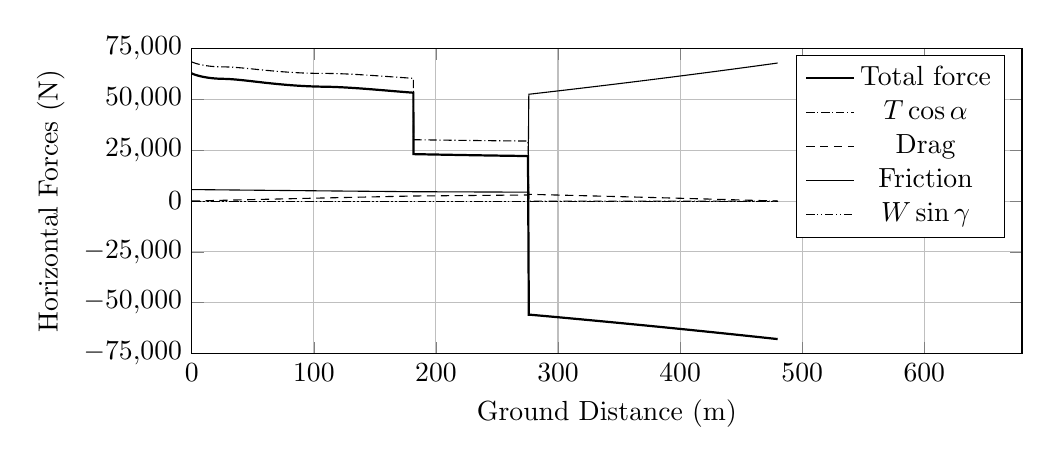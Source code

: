 %HorizontalForces_vs_GroundDistance
\begin{tikzpicture}

\begin{axis}[
width=\textwidth,
height=0.45\textwidth,
scaled ticks=false, tick label style={/pgf/number format/fixed},
xmin=0.0,
xmax=680,
xlabel={Ground Distance (m)},
xmajorgrids,
ymin=-75000,
ymax=75000,
ytick={-75000,-50000,-25000,0,25000,50000,75000},
ylabel={Horizontal Forces (N)},
ymajorgrids,
legend entries = {Total force\\$T\cos\alpha$\\Drag\\Friction\\$W\sin\gamma$\\}
]

\addplot [
color=black,
thick
]
table[row sep=crcr]{
1.36E-8	62748.587\\
3.027E-7	62748.587\\
2.959E-6	62748.586\\
1.539E-5	62748.582\\
5.361E-5	62748.571\\
1.622E-4	62748.539\\
3.721E-4	62748.476\\
6.84E-4	62748.383\\
0.001	62748.26\\
0.002	62748.108\\
0.002	62747.927\\
0.003	62747.732\\
0.004	62747.494\\
0.005	62747.236\\
0.006	62746.94\\
0.007	62746.618\\
0.008	62746.282\\
0.009	62745.908\\
0.01	62745.502\\
0.012	62745.073\\
0.013	62744.623\\
0.015	62744.133\\
0.017	62743.615\\
0.019	62743.082\\
0.021	62742.507\\
0.023	62741.907\\
0.025	62741.273\\
0.027	62740.615\\
0.03	62739.927\\
0.032	62739.225\\
0.035	62738.48\\
0.037	62737.71\\
0.04	62736.906\\
0.043	62736.084\\
0.046	62735.232\\
0.049	62734.358\\
0.052	62733.455\\
0.055	62732.513\\
0.059	62731.552\\
0.062	62730.55\\
0.066	62729.512\\
0.07	62728.466\\
0.073	62727.381\\
0.077	62726.279\\
0.081	62725.146\\
0.085	62723.993\\
0.09	62722.798\\
0.094	62721.584\\
0.098	62720.335\\
0.103	62719.069\\
0.108	62717.77\\
0.112	62716.445\\
0.117	62715.089\\
0.122	62713.697\\
0.127	62712.279\\
0.132	62710.874\\
0.138	62709.393\\
0.143	62707.924\\
0.148	62706.429\\
0.154	62704.875\\
0.16	62703.298\\
0.166	62701.678\\
0.172	62700.022\\
0.178	62698.366\\
0.184	62696.692\\
0.19	62695.013\\
0.196	62693.269\\
0.203	62691.473\\
0.21	62689.635\\
0.216	62687.806\\
0.223	62685.945\\
0.23	62684.092\\
0.237	62682.13\\
0.244	62680.212\\
0.251	62678.271\\
0.259	62676.288\\
0.266	62674.279\\
0.274	62672.235\\
0.282	62670.165\\
0.289	62668.053\\
0.298	62665.893\\
0.306	62663.723\\
0.314	62661.563\\
0.322	62659.352\\
0.33	62657.147\\
0.339	62654.882\\
0.347	62652.629\\
0.356	62650.314\\
0.365	62647.914\\
0.374	62645.548\\
0.384	62643.094\\
0.393	62640.664\\
0.402	62638.204\\
0.412	62635.742\\
0.421	62633.168\\
0.431	62630.658\\
0.441	62627.995\\
0.451	62625.388\\
0.461	62622.764\\
0.472	62620.089\\
0.482	62617.395\\
0.493	62614.596\\
0.504	62611.854\\
0.514	62609.125\\
0.525	62606.283\\
0.536	62603.455\\
0.547	62600.688\\
0.559	62597.777\\
0.57	62594.884\\
0.582	62591.859\\
0.594	62588.849\\
0.605	62585.853\\
0.617	62582.848\\
0.63	62579.743\\
0.642	62576.647\\
0.654	62573.498\\
0.667	62570.303\\
0.68	62567.13\\
0.693	62563.901\\
0.706	62560.611\\
0.718	62557.413\\
0.732	62554.11\\
0.745	62550.811\\
0.759	62547.411\\
0.773	62543.985\\
0.786	62540.551\\
0.8	62537.079\\
0.815	62533.565\\
0.829	62529.959\\
0.844	62526.419\\
0.858	62522.921\\
0.873	62519.356\\
0.888	62515.729\\
0.903	62512.01\\
0.918	62508.256\\
0.934	62504.519\\
0.949	62500.75\\
0.965	62497.014\\
0.98	62493.217\\
0.996	62489.517\\
1.012	62485.688\\
1.028	62481.763\\
1.044	62477.849\\
1.061	62473.93\\
1.077	62469.99\\
1.094	62466.029\\
1.111	62461.984\\
1.128	62457.982\\
1.145	62453.907\\
1.162	62449.81\\
1.18	62445.664\\
1.198	62441.478\\
1.215	62437.349\\
1.234	62433.128\\
1.252	62428.852\\
1.27	62424.515\\
1.289	62420.143\\
1.308	62415.881\\
1.327	62411.457\\
1.346	62406.938\\
1.365	62402.533\\
1.385	62397.933\\
1.405	62393.443\\
1.425	62388.794\\
1.445	62384.21\\
1.466	62379.545\\
1.485	62375.048\\
1.505	62370.547\\
1.526	62365.918\\
1.546	62361.198\\
1.567	62356.484\\
1.588	62351.846\\
1.609	62347.07\\
1.63	62342.323\\
1.652	62337.482\\
1.674	62332.585\\
1.696	62327.753\\
1.717	62322.938\\
1.74	62317.825\\
1.763	62312.701\\
1.786	62307.683\\
1.809	62302.683\\
1.832	62297.638\\
1.856	62292.43\\
1.879	62287.315\\
1.903	62282.0\\
1.927	62276.761\\
1.952	62271.447\\
1.976	62266.18\\
2.0	62260.932\\
2.025	62255.586\\
2.05	62250.299\\
2.075	62244.985\\
2.1	62239.586\\
2.126	62233.978\\
2.152	62228.547\\
2.177	62223.099\\
2.203	62217.579\\
2.23	62211.879\\
2.257	62206.199\\
2.284	62200.571\\
2.311	62194.76\\
2.339	62189.056\\
2.366	62183.302\\
2.394	62177.57\\
2.422	62171.779\\
2.45	62165.863\\
2.479	62159.923\\
2.507	62154.199\\
2.535	62148.299\\
2.563	62142.563\\
2.592	62136.74\\
2.621	62130.814\\
2.65	62124.9\\
2.68	62118.852\\
2.709	62112.875\\
2.74	62106.643\\
2.77	62100.517\\
2.801	62094.353\\
2.832	62088.191\\
2.862	62082.089\\
2.893	62075.944\\
2.924	62069.811\\
2.955	62063.677\\
2.987	62057.426\\
3.019	62051.02\\
3.051	62044.821\\
3.083	62038.486\\
3.115	62032.146\\
3.149	62025.686\\
3.182	62019.204\\
3.214	62012.916\\
3.248	62006.498\\
3.282	61999.918\\
3.316	61993.229\\
3.351	61986.557\\
3.386	61979.921\\
3.422	61973.079\\
3.456	61966.563\\
3.491	61960.064\\
3.526	61953.317\\
3.561	61946.703\\
3.597	61940.052\\
3.633	61933.331\\
3.67	61926.341\\
3.708	61919.348\\
3.745	61912.377\\
3.783	61905.479\\
3.821	61898.413\\
3.859	61891.4\\
3.897	61884.45\\
3.935	61877.481\\
3.974	61870.458\\
4.012	61863.463\\
4.052	61856.336\\
4.09	61849.348\\
4.129	61842.333\\
4.168	61835.381\\
4.208	61828.277\\
4.248	61821.085\\
4.289	61813.869\\
4.33	61806.592\\
4.371	61799.265\\
4.412	61792.047\\
4.454	61784.787\\
4.495	61777.559\\
4.537	61770.235\\
4.581	61762.729\\
4.623	61755.399\\
4.666	61747.902\\
4.709	61740.531\\
4.752	61733.147\\
4.796	61725.682\\
4.841	61718.076\\
4.885	61710.622\\
4.929	61703.223\\
4.973	61695.786\\
5.017	61688.32\\
5.063	61680.646\\
5.108	61673.113\\
5.154	61665.617\\
5.199	61658.098\\
5.244	61650.61\\
5.292	61642.755\\
5.338	61635.259\\
5.386	61627.487\\
5.434	61619.677\\
5.481	61612.088\\
5.53	61604.184\\
5.579	61596.322\\
5.626	61588.662\\
5.675	61580.944\\
5.725	61572.939\\
5.774	61565.178\\
5.826	61557.088\\
5.874	61549.417\\
5.923	61541.857\\
5.973	61534.051\\
6.023	61526.306\\
6.074	61518.279\\
6.125	61510.489\\
6.177	61502.523\\
6.23	61494.443\\
6.283	61486.339\\
6.335	61478.471\\
6.388	61470.402\\
6.441	61462.496\\
6.495	61454.339\\
6.55	61446.055\\
6.604	61438.059\\
6.658	61430.046\\
6.712	61422.078\\
6.767	61414.096\\
6.822	61406.07\\
6.877	61398.011\\
6.934	61389.77\\
6.989	61381.737\\
7.046	61373.541\\
7.103	61365.442\\
7.16	61357.227\\
7.218	61349.066\\
7.277	61340.634\\
7.335	61332.541\\
7.393	61324.359\\
7.452	61316.12\\
7.512	61307.852\\
7.573	61299.469\\
7.632	61291.283\\
7.693	61282.934\\
7.753	61274.786\\
7.814	61266.392\\
7.876	61258.031\\
7.938	61249.717\\
8.001	61241.276\\
8.065	61232.832\\
8.127	61224.567\\
8.19	61216.281\\
8.253	61208.016\\
8.316	61199.737\\
8.38	61191.39\\
8.445	61183.012\\
8.51	61174.662\\
8.574	61166.408\\
8.639	61158.113\\
8.707	61149.43\\
8.773	61141.135\\
8.839	61132.808\\
8.906	61124.477\\
8.972	61116.231\\
9.039	61107.946\\
9.107	61099.529\\
9.175	61091.254\\
9.244	61082.85\\
9.312	61074.537\\
9.382	61066.175\\
9.451	61057.834\\
9.521	61049.469\\
9.591	61041.162\\
9.662	61032.805\\
9.734	61024.355\\
9.806	61015.925\\
9.878	61007.563\\
9.952	60999.099\\
10.024	60990.866\\
10.096	60982.589\\
10.168	60974.395\\
10.241	60966.155\\
10.315	60957.906\\
10.39	60949.509\\
10.465	60941.197\\
10.541	60932.859\\
10.618	60924.421\\
10.693	60916.218\\
10.77	60907.866\\
10.847	60899.618\\
10.925	60891.282\\
11.003	60882.991\\
11.082	60874.628\\
11.159	60866.513\\
11.239	60858.165\\
11.317	60850.093\\
11.396	60841.916\\
11.478	60833.602\\
11.557	60825.539\\
11.637	60817.42\\
11.718	60809.348\\
11.8	60801.166\\
11.882	60793.029\\
11.964	60784.923\\
12.046	60776.925\\
12.13	60768.772\\
12.214	60760.731\\
12.296	60752.869\\
12.381	60744.807\\
12.465	60736.879\\
12.55	60728.85\\
12.635	60720.953\\
12.721	60712.992\\
12.807	60705.109\\
12.893	60697.327\\
12.978	60689.653\\
13.065	60681.846\\
13.152	60674.092\\
13.241	60666.256\\
13.33	60658.423\\
13.417	60650.818\\
13.507	60643.063\\
13.596	60635.448\\
13.687	60627.673\\
13.779	60619.948\\
13.873	60612.118\\
13.964	60604.586\\
14.056	60596.965\\
14.149	60589.374\\
14.243	60581.759\\
14.339	60574.065\\
14.431	60566.763\\
14.524	60559.424\\
14.619	60552.03\\
14.715	60544.589\\
14.81	60537.296\\
14.903	60530.168\\
15.001	60522.777\\
15.098	60515.552\\
15.197	60508.234\\
15.295	60501.052\\
15.393	60493.939\\
15.49	60486.896\\
15.588	60479.932\\
15.688	60472.884\\
15.787	60465.993\\
15.887	60459.036\\
15.988	60452.141\\
16.088	60445.292\\
16.191	60438.436\\
16.292	60431.661\\
16.396	60424.821\\
16.498	60418.224\\
16.601	60411.608\\
16.706	60404.907\\
16.811	60398.256\\
16.918	60391.636\\
17.023	60385.117\\
17.129	60378.69\\
17.235	60372.289\\
17.341	60366.021\\
17.448	60359.694\\
17.557	60353.374\\
17.666	60347.123\\
17.775	60340.972\\
17.885	60334.799\\
17.996	60328.692\\
18.109	60322.52\\
18.22	60316.549\\
18.333	60310.547\\
18.445	60304.659\\
18.557	60298.89\\
18.669	60293.172\\
18.782	60287.484\\
18.896	60281.852\\
19.009	60276.321\\
19.124	60270.767\\
19.241	60265.233\\
19.355	60259.906\\
19.47	60254.601\\
19.585	60249.418\\
19.705	60244.07\\
19.821	60238.969\\
19.941	60233.798\\
20.061	60228.726\\
20.177	60223.864\\
20.298	60218.939\\
20.42	60214.009\\
20.542	60209.207\\
20.662	60204.542\\
20.784	60199.882\\
20.904	60195.402\\
21.028	60190.865\\
21.148	60186.549\\
21.271	60182.234\\
21.393	60178.023\\
21.514	60173.943\\
21.637	60169.854\\
21.759	60165.914\\
21.885	60161.939\\
22.01	60158.079\\
22.136	60154.263\\
22.264	60150.512\\
22.393	60146.791\\
22.521	60143.222\\
22.649	60139.723\\
22.775	60136.37\\
22.903	60133.063\\
23.032	60129.834\\
23.163	60126.646\\
23.295	60123.52\\
23.427	60120.487\\
23.559	60117.57\\
23.687	60114.815\\
23.818	60112.102\\
23.948	60109.494\\
24.077	60107.011\\
24.21	60104.533\\
24.345	60102.125\\
24.477	60099.864\\
24.61	60097.686\\
24.747	60095.539\\
24.883	60093.508\\
25.017	60091.599\\
25.154	60089.755\\
25.29	60088.025\\
25.425	60086.394\\
25.562	60084.846\\
25.701	60083.383\\
25.837	60082.04\\
25.975	60080.783\\
26.003	60080.542\\
26.021	60080.39\\
26.031	60080.306\\
26.058	60080.074\\
26.061	60080.049\\
26.064	60080.025\\
26.066	60080.008\\
26.068	60079.993\\
26.07	60079.979\\
26.078	60079.913\\
26.103	60079.696\\
26.167	60079.14\\
26.298	60077.915\\
26.427	60076.583\\
26.556	60075.151\\
26.686	60073.592\\
26.818	60071.902\\
26.949	60070.103\\
27.08	60068.203\\
27.215	60066.132\\
27.348	60063.992\\
27.482	60061.715\\
27.617	60059.324\\
27.753	60056.797\\
27.889	60054.161\\
28.024	60051.438\\
28.161	60048.559\\
28.298	60045.584\\
28.435	60042.507\\
28.574	60039.286\\
28.714	60035.933\\
28.853	60032.498\\
28.992	60028.938\\
29.133	60025.246\\
29.275	60021.43\\
29.416	60017.532\\
29.558	60013.519\\
29.702	60009.336\\
29.847	60005.028\\
29.99	60000.66\\
30.132	59996.23\\
30.277	59991.624\\
30.422	59986.925\\
30.566	59982.151\\
30.712	59977.237\\
30.857	59972.235\\
31.007	59967.006\\
31.154	59961.749\\
31.303	59956.352\\
31.451	59950.869\\
31.603	59945.182\\
31.755	59939.357\\
31.906	59933.499\\
32.056	59927.612\\
32.21	59921.48\\
32.36	59915.38\\
32.512	59909.131\\
32.665	59902.778\\
32.821	59896.169\\
32.977	59889.522\\
33.131	59882.829\\
33.289	59875.914\\
33.444	59869.022\\
33.6	59862.009\\
33.757	59854.896\\
33.917	59847.531\\
34.074	59840.217\\
34.233	59832.786\\
34.393	59825.174\\
34.554	59817.434\\
34.714	59809.714\\
34.876	59801.746\\
35.037	59793.796\\
35.2	59785.697\\
35.363	59777.504\\
35.527	59769.158\\
35.691	59760.74\\
35.855	59752.29\\
36.017	59743.847\\
36.182	59735.181\\
36.349	59726.375\\
36.514	59717.544\\
36.681	59708.585\\
36.846	59699.668\\
37.013	59690.518\\
37.182	59681.272\\
37.351	59671.882\\
37.52	59662.507\\
37.69	59652.975\\
37.86	59643.343\\
38.028	59633.822\\
38.199	59624.072\\
38.373	59614.025\\
38.547	59603.995\\
38.719	59593.961\\
38.892	59583.885\\
39.062	59573.841\\
39.238	59563.421\\
39.412	59553.132\\
39.585	59542.753\\
39.761	59532.211\\
39.937	59521.549\\
40.114	59510.856\\
40.291	59500.049\\
40.468	59489.201\\
40.646	59478.268\\
40.824	59467.25\\
41.001	59456.265\\
41.18	59445.169\\
41.36	59433.901\\
41.539	59422.654\\
41.72	59411.232\\
41.899	59399.892\\
42.081	59388.344\\
42.265	59376.617\\
42.445	59365.108\\
42.627	59353.443\\
42.811	59341.596\\
42.994	59329.782\\
43.178	59317.875\\
43.362	59305.951\\
43.546	59293.935\\
43.732	59281.807\\
43.917	59269.634\\
44.105	59257.304\\
44.294	59244.886\\
44.479	59232.649\\
44.665	59220.359\\
44.852	59207.942\\
45.038	59195.565\\
45.227	59182.974\\
45.416	59170.326\\
45.605	59157.699\\
45.794	59144.998\\
45.987	59132.03\\
46.178	59119.169\\
46.368	59106.388\\
46.559	59093.455\\
46.751	59080.497\\
46.942	59067.526\\
47.137	59054.307\\
47.334	59040.939\\
47.53	59027.563\\
47.723	59014.444\\
47.919	59001.062\\
48.113	58987.796\\
48.311	58974.283\\
48.509	58960.741\\
48.705	58947.312\\
48.903	58933.735\\
49.1	58920.236\\
49.297	58906.678\\
49.495	58893.047\\
49.694	58879.398\\
49.895	58865.546\\
50.097	58851.66\\
50.296	58837.927\\
50.498	58824.037\\
50.7	58810.062\\
50.903	58796.053\\
51.105	58782.174\\
51.308	58768.174\\
51.51	58754.194\\
51.714	58740.15\\
51.918	58726.013\\
52.121	58712.027\\
52.326	58697.912\\
52.532	58683.677\\
52.739	58669.411\\
52.944	58655.25\\
53.154	58640.767\\
53.361	58626.474\\
53.571	58612.034\\
53.778	58597.779\\
53.988	58583.334\\
54.196	58569.003\\
54.407	58554.494\\
54.617	58540.086\\
54.827	58525.668\\
55.04	58511.02\\
55.254	58496.349\\
55.467	58481.79\\
55.681	58467.151\\
55.895	58452.503\\
56.109	58437.896\\
56.326	58423.077\\
56.542	58408.369\\
56.761	58393.497\\
56.977	58378.766\\
57.196	58363.931\\
57.413	58349.232\\
57.634	58334.234\\
57.854	58319.368\\
58.074	58304.479\\
58.294	58289.651\\
58.516	58274.748\\
58.738	58259.852\\
58.96	58244.918\\
59.183	58230.021\\
59.406	58215.095\\
59.631	58200.086\\
59.856	58185.078\\
60.084	58169.931\\
60.308	58155.059\\
60.535	58140.05\\
60.764	58124.945\\
60.991	58109.977\\
61.218	58095.052\\
61.447	58079.991\\
61.674	58065.148\\
61.907	58049.934\\
62.137	58034.905\\
62.366	58020.017\\
62.596	58005.097\\
62.828	57990.089\\
63.06	57975.162\\
63.293	57960.165\\
63.526	57945.191\\
63.76	57930.238\\
63.993	57915.324\\
64.231	57900.223\\
64.471	57884.968\\
64.709	57869.943\\
64.949	57854.784\\
65.187	57839.791\\
65.427	57824.796\\
65.666	57809.843\\
65.909	57794.706\\
66.151	57779.704\\
66.395	57764.57\\
66.638	57749.615\\
66.882	57734.644\\
67.124	57719.809\\
67.368	57704.894\\
67.616	57689.876\\
67.861	57675.011\\
68.11	57659.997\\
68.356	57645.215\\
68.605	57630.32\\
68.855	57615.422\\
69.104	57600.588\\
69.358	57585.56\\
69.612	57570.651\\
69.863	57555.906\\
70.117	57541.074\\
70.371	57526.281\\
70.625	57511.603\\
70.88	57496.868\\
71.135	57482.248\\
71.395	57467.426\\
71.653	57452.724\\
71.915	57437.953\\
72.172	57423.477\\
72.433	57408.849\\
72.693	57394.318\\
72.956	57379.766\\
73.217	57365.348\\
73.482	57350.811\\
73.743	57336.555\\
74.008	57322.16\\
74.275	57307.701\\
74.545	57293.203\\
74.816	57278.731\\
75.083	57264.539\\
75.354	57250.195\\
75.628	57235.815\\
75.899	57221.658\\
76.17	57207.592\\
76.443	57193.527\\
76.716	57179.527\\
76.993	57165.376\\
77.27	57151.369\\
77.548	57137.369\\
77.826	57123.494\\
78.104	57109.708\\
78.386	57095.802\\
78.669	57081.913\\
78.954	57068.057\\
79.237	57054.405\\
79.519	57040.871\\
79.806	57027.225\\
80.092	57013.712\\
80.379	57000.213\\
80.669	56986.74\\
80.96	56973.301\\
81.251	56959.953\\
81.543	56946.655\\
81.836	56933.47\\
82.131	56920.272\\
82.428	56907.096\\
82.728	56893.882\\
83.027	56880.868\\
83.33	56867.783\\
83.63	56854.939\\
83.93	56842.213\\
84.234	56829.411\\
84.537	56816.779\\
84.841	56804.239\\
85.148	56791.677\\
85.455	56779.26\\
85.762	56766.953\\
86.072	56754.678\\
86.384	56742.42\\
86.697	56730.273\\
87.012	56718.186\\
87.327	56706.217\\
87.645	56694.249\\
87.962	56682.493\\
88.278	56670.887\\
88.601	56659.159\\
88.921	56647.682\\
89.242	56636.295\\
89.566	56624.967\\
89.888	56613.847\\
90.214	56602.708\\
90.541	56591.715\\
90.867	56580.865\\
91.197	56570.056\\
91.527	56559.383\\
91.856	56548.903\\
92.191	56538.399\\
92.528	56527.965\\
92.867	56517.632\\
93.203	56507.566\\
93.537	56497.693\\
93.876	56487.859\\
94.209	56478.336\\
94.55	56468.744\\
94.891	56459.326\\
95.231	56450.11\\
95.574	56440.961\\
95.914	56432.054\\
96.257	56423.258\\
96.6	56414.598\\
96.942	56406.157\\
97.286	56397.808\\
97.629	56389.672\\
97.971	56381.719\\
98.312	56373.966\\
98.656	56366.304\\
99.001	56358.797\\
99.35	56351.379\\
99.695	56344.227\\
100.041	56337.223\\
100.386	56330.399\\
100.729	56323.801\\
101.074	56317.328\\
101.419	56311.037\\
101.763	56304.926\\
102.111	56298.934\\
102.456	56293.151\\
102.798	56287.603\\
103.141	56282.22\\
103.485	56276.988\\
103.829	56271.931\\
104.172	56267.052\\
104.512	56262.408\\
104.86	56257.82\\
105.205	56253.454\\
105.548	56249.286\\
105.888	56245.322\\
106.233	56241.483\\
106.575	56237.847\\
106.916	56234.402\\
107.257	56231.126\\
107.599	56228.024\\
107.937	56225.125\\
108.275	56222.399\\
108.288	56222.293\\
108.3	56222.203\\
108.309	56222.131\\
108.317	56222.071\\
108.325	56222.009\\
108.339	56221.904\\
108.351	56221.808\\
108.395	56221.463\\
108.53	56220.384\\
108.799	56218.124\\
109.105	56215.388\\
109.415	56212.439\\
109.723	56209.329\\
110.032	56206.024\\
110.341	56202.544\\
110.653	56198.857\\
110.971	56194.923\\
111.289	56190.813\\
111.609	56186.483\\
111.928	56181.992\\
112.248	56177.316\\
112.572	56172.387\\
112.895	56167.316\\
113.22	56162.025\\
113.549	56156.496\\
113.877	56150.801\\
114.209	56144.855\\
114.541	56138.746\\
114.878	56132.363\\
115.216	56125.783\\
115.555	56118.989\\
115.897	56111.98\\
116.24	56104.755\\
116.585	56097.321\\
116.928	56089.746\\
117.275	56081.907\\
117.624	56073.852\\
117.974	56065.607\\
118.327	56057.114\\
118.682	56048.38\\
119.039	56039.445\\
119.397	56030.312\\
119.755	56020.983\\
120.113	56011.498\\
120.474	56001.768\\
120.841	55991.703\\
121.205	55981.552\\
121.573	55971.108\\
121.941	55960.521\\
122.31	55949.715\\
122.683	55938.65\\
123.053	55927.474\\
123.428	55916.01\\
123.804	55904.376\\
124.178	55892.593\\
124.552	55880.675\\
124.926	55868.629\\
125.305	55856.24\\
125.681	55843.782\\
126.061	55831.062\\
126.445	55818.065\\
126.827	55804.977\\
127.207	55791.817\\
127.593	55778.297\\
127.971	55764.909\\
128.355	55751.178\\
128.737	55737.351\\
129.12	55723.384\\
129.501	55709.353\\
129.884	55695.115\\
130.268	55680.703\\
130.652	55666.161\\
131.037	55651.438\\
131.423	55636.597\\
131.809	55621.609\\
132.193	55606.559\\
132.58	55591.303\\
132.962	55576.104\\
133.345	55560.775\\
133.728	55545.334\\
134.115	55529.581\\
134.501	55513.787\\
134.886	55497.941\\
135.27	55482.04\\
135.651	55466.115\\
136.035	55450.016\\
136.417	55433.87\\
136.799	55417.631\\
137.18	55401.348\\
137.564	55384.847\\
137.945	55368.376\\
138.33	55351.664\\
138.713	55334.937\\
139.096	55318.12\\
139.48	55301.179\\
139.863	55284.2\\
140.247	55267.09\\
140.632	55249.889\\
141.016	55232.628\\
141.4	55215.297\\
141.784	55197.875\\
142.167	55180.447\\
142.552	55162.857\\
142.936	55145.223\\
143.322	55127.481\\
143.706	55109.719\\
144.09	55091.912\\
144.477	55073.898\\
144.864	55055.828\\
145.248	55037.832\\
145.63	55019.837\\
146.013	55001.81\\
146.397	54983.622\\
146.78	54965.481\\
147.165	54947.16\\
147.547	54928.931\\
147.931	54910.561\\
148.315	54892.146\\
148.7	54873.658\\
149.087	54854.983\\
149.471	54836.426\\
149.855	54817.867\\
150.238	54799.269\\
150.622	54780.601\\
151.008	54761.821\\
151.395	54742.925\\
151.78	54724.087\\
152.165	54705.218\\
152.551	54686.272\\
152.94	54667.175\\
153.325	54648.199\\
153.712	54629.134\\
154.1	54609.963\\
154.489	54590.721\\
154.879	54571.427\\
155.268	54552.125\\
155.656	54532.863\\
156.044	54513.59\\
156.435	54494.158\\
156.821	54474.941\\
157.211	54455.512\\
157.6	54436.093\\
157.99	54416.626\\
158.381	54397.105\\
158.773	54377.51\\
159.164	54357.951\\
159.554	54338.44\\
159.946	54318.793\\
160.338	54299.184\\
160.73	54279.511\\
161.124	54259.751\\
161.519	54239.981\\
161.914	54220.132\\
162.31	54200.299\\
162.706	54180.411\\
163.103	54160.488\\
163.5	54140.564\\
163.896	54120.706\\
164.293	54100.819\\
164.688	54081.019\\
165.086	54061.019\\
165.485	54041.058\\
165.883	54021.084\\
166.282	54001.096\\
166.683	53981.031\\
167.085	53960.91\\
167.486	53940.841\\
167.889	53920.729\\
168.29	53900.685\\
168.692	53880.636\\
169.097	53860.443\\
169.501	53840.286\\
169.907	53820.06\\
170.312	53799.904\\
170.718	53779.769\\
171.124	53759.588\\
171.533	53739.295\\
171.942	53719.054\\
172.35	53698.839\\
172.76	53678.593\\
173.171	53658.317\\
173.583	53638.011\\
173.993	53617.814\\
174.401	53597.754\\
174.816	53577.403\\
175.23	53557.101\\
175.643	53536.91\\
176.054	53516.825\\
176.469	53496.583\\
176.883	53476.409\\
177.3	53456.138\\
177.719	53435.853\\
178.135	53415.7\\
178.555	53395.407\\
178.975	53375.146\\
179.397	53354.854\\
179.818	53334.624\\
180.241	53314.318\\
180.666	53294.03\\
181.09	53273.804\\
181.514	53253.62\\
181.611	23083.347\\
181.938	23074.393\\
182.363	23069.348\\
183.208	23059.343\\
184.086	23048.964\\
184.964	23038.61\\
185.846	23028.233\\
186.726	23017.903\\
187.618	23007.452\\
188.504	22997.095\\
189.393	22986.725\\
190.283	22976.376\\
191.176	22966.01\\
192.066	22955.698\\
192.962	22945.348\\
193.856	22935.05\\
194.761	22924.649\\
195.671	22914.219\\
196.574	22903.892\\
197.491	22893.44\\
198.403	22883.068\\
199.321	22872.656\\
200.235	22862.33\\
201.149	22852.02\\
202.068	22841.687\\
202.986	22831.393\\
203.91	22821.07\\
204.835	22810.76\\
205.762	22800.464\\
206.694	22790.133\\
207.628	22779.82\\
208.56	22769.567\\
209.499	22759.268\\
210.44	22748.974\\
211.375	22738.781\\
212.318	22728.537\\
213.271	22718.222\\
214.218	22708.004\\
215.175	22697.718\\
216.132	22687.468\\
217.082	22677.329\\
218.037	22667.171\\
218.992	22657.055\\
219.953	22646.91\\
220.913	22636.817\\
221.882	22626.667\\
222.853	22616.532\\
223.821	22606.465\\
224.792	22596.411\\
225.779	22586.238\\
226.759	22576.179\\
227.738	22566.169\\
228.719	22556.178\\
229.716	22546.065\\
230.713	22536.004\\
231.71	22525.979\\
232.71	22515.967\\
233.705	22506.055\\
234.71	22496.094\\
235.714	22486.186\\
236.732	22476.182\\
237.747	22466.257\\
238.761	22456.39\\
239.785	22446.475\\
240.81	22436.598\\
241.835	22426.771\\
242.864	22416.951\\
243.891	22407.211\\
244.925	22397.447\\
245.954	22387.788\\
246.987	22378.13\\
248.037	22368.376\\
249.07	22358.835\\
250.122	22349.166\\
251.191	22339.397\\
252.253	22329.746\\
253.306	22320.236\\
254.37	22310.683\\
255.431	22301.211\\
256.51	22291.64\\
257.591	22282.101\\
258.684	22272.525\\
259.764	22263.123\\
260.858	22253.654\\
261.944	22244.316\\
263.042	22234.942\\
264.16	22225.456\\
265.27	22216.106\\
266.384	22206.786\\
267.485	22197.634\\
268.591	22188.515\\
269.716	22179.294\\
270.845	22170.117\\
271.989	22160.877\\
273.129	22151.748\\
274.26	22142.756\\
275.414	22133.65\\
276.09	-55848.677\\
276.574	-55838.421\\
277.569	-55891.708\\
278.552	-55944.408\\
279.528	-55996.776\\
280.528	-56050.505\\
281.52	-56103.822\\
282.509	-56157.071\\
283.5	-56210.455\\
284.479	-56263.255\\
285.466	-56316.477\\
286.464	-56370.399\\
287.444	-56423.394\\
288.428	-56476.653\\
289.402	-56529.427\\
290.394	-56583.178\\
291.379	-56636.651\\
292.368	-56690.373\\
293.356	-56744.084\\
294.336	-56797.443\\
295.314	-56850.703\\
296.301	-56904.556\\
297.27	-56957.446\\
298.242	-57010.517\\
299.224	-57064.23\\
300.189	-57117.083\\
301.161	-57170.329\\
302.127	-57223.301\\
303.099	-57276.653\\
304.068	-57329.864\\
305.044	-57383.557\\
306.016	-57437.068\\
306.981	-57490.215\\
307.946	-57543.412\\
308.908	-57596.503\\
309.872	-57649.762\\
310.821	-57702.232\\
311.781	-57755.36\\
312.74	-57808.492\\
313.7	-57861.749\\
314.657	-57914.848\\
315.606	-57967.574\\
316.555	-58020.334\\
317.502	-58073.039\\
318.455	-58126.098\\
319.396	-58178.564\\
320.332	-58230.836\\
321.275	-58283.482\\
322.215	-58336.027\\
323.153	-58388.536\\
324.094	-58441.239\\
325.035	-58493.979\\
325.965	-58546.132\\
326.894	-58598.299\\
327.821	-58650.393\\
328.744	-58702.355\\
329.677	-58754.873\\
330.61	-58807.43\\
331.535	-58859.648\\
332.46	-58911.823\\
333.376	-58963.603\\
334.304	-59016.078\\
335.217	-59067.775\\
336.13	-59119.505\\
337.042	-59171.226\\
337.953	-59222.926\\
338.872	-59275.105\\
339.779	-59326.679\\
340.689	-59378.46\\
341.596	-59430.121\\
342.494	-59481.329\\
343.391	-59532.505\\
344.284	-59583.458\\
345.177	-59634.498\\
346.066	-59685.338\\
346.947	-59735.786\\
347.832	-59786.48\\
348.716	-59837.18\\
349.585	-59887.071\\
350.457	-59937.165\\
351.324	-59986.991\\
352.192	-60036.948\\
353.057	-60086.722\\
353.909	-60135.826\\
354.766	-60185.277\\
355.62	-60234.568\\
356.47	-60283.668\\
357.322	-60332.94\\
358.167	-60381.815\\
359.019	-60431.146\\
359.857	-60479.734\\
360.694	-60528.295\\
361.523	-60576.442\\
362.345	-60624.204\\
363.173	-60672.306\\
363.994	-60720.123\\
364.818	-60768.08\\
365.631	-60815.494\\
366.443	-60862.834\\
367.249	-60909.908\\
368.058	-60957.133\\
368.856	-61003.798\\
369.653	-61050.433\\
370.451	-61097.163\\
371.244	-61143.652\\
372.027	-61189.52\\
372.809	-61235.42\\
373.592	-61281.441\\
374.372	-61327.259\\
375.15	-61373.01\\
375.921	-61418.396\\
376.689	-61463.631\\
377.452	-61508.649\\
378.211	-61553.382\\
378.963	-61597.815\\
379.724	-61642.73\\
380.466	-61686.631\\
381.211	-61730.676\\
381.952	-61774.582\\
382.686	-61818.05\\
383.418	-61861.476\\
384.143	-61904.461\\
384.868	-61947.491\\
385.589	-61990.373\\
386.303	-62032.795\\
387.012	-62074.996\\
387.725	-62117.428\\
388.442	-62160.134\\
389.141	-62201.789\\
389.841	-62243.57\\
390.539	-62285.224\\
391.237	-62326.936\\
391.931	-62368.405\\
392.612	-62409.137\\
393.294	-62449.982\\
393.972	-62490.566\\
394.655	-62531.506\\
395.315	-62571.09\\
395.98	-62610.996\\
396.651	-62651.275\\
397.31	-62690.879\\
397.96	-62729.963\\
398.613	-62769.233\\
399.263	-62808.392\\
399.918	-62847.824\\
400.56	-62886.497\\
401.198	-62925.016\\
401.832	-62963.24\\
402.461	-63001.22\\
403.093	-63039.435\\
403.719	-63077.259\\
404.334	-63114.486\\
404.959	-63152.306\\
405.578	-63189.773\\
406.189	-63226.789\\
406.798	-63263.723\\
407.397	-63300.104\\
408.005	-63336.967\\
408.603	-63373.333\\
409.193	-63409.181\\
409.779	-63444.828\\
410.349	-63479.479\\
410.94	-63515.453\\
411.514	-63550.462\\
412.092	-63585.638\\
412.675	-63621.213\\
413.247	-63656.131\\
413.81	-63690.489\\
414.377	-63725.086\\
414.933	-63759.091\\
415.491	-63793.198\\
416.038	-63826.694\\
416.582	-63859.956\\
417.138	-63894.002\\
417.679	-63927.134\\
418.221	-63960.388\\
418.758	-63993.335\\
419.293	-64026.133\\
419.821	-64058.606\\
420.346	-64090.81\\
420.875	-64123.337\\
421.402	-64155.764\\
421.924	-64187.894\\
422.44	-64219.606\\
422.948	-64250.894\\
423.468	-64282.941\\
423.97	-64313.881\\
424.475	-64345.031\\
424.978	-64376.108\\
425.467	-64406.26\\
425.961	-64436.79\\
426.459	-64467.533\\
426.945	-64497.624\\
427.426	-64527.37\\
427.907	-64557.127\\
428.382	-64586.503\\
428.862	-64616.224\\
429.325	-64644.945\\
429.797	-64674.187\\
430.261	-64702.952\\
430.723	-64731.645\\
431.19	-64760.656\\
431.648	-64789.064\\
432.107	-64817.559\\
432.562	-64845.851\\
433.013	-64873.889\\
433.452	-64901.232\\
433.898	-64928.971\\
434.334	-64956.145\\
434.779	-64983.829\\
435.212	-65010.852\\
435.642	-65037.653\\
436.076	-65064.678\\
436.508	-65091.676\\
436.935	-65118.32\\
437.357	-65144.64\\
437.785	-65171.398\\
438.205	-65197.626\\
438.624	-65223.863\\
439.036	-65249.602\\
439.446	-65275.243\\
439.847	-65300.39\\
440.253	-65325.789\\
440.656	-65351.013\\
441.052	-65375.837\\
441.454	-65401.038\\
441.848	-65425.747\\
442.239	-65450.288\\
442.625	-65474.505\\
443.011	-65498.759\\
443.388	-65522.448\\
443.769	-65546.34\\
444.144	-65569.904\\
444.517	-65593.415\\
444.902	-65617.607\\
445.274	-65641.016\\
445.636	-65663.774\\
446.003	-65686.882\\
446.375	-65710.307\\
446.738	-65733.173\\
447.096	-65755.774\\
447.45	-65778.085\\
447.803	-65800.381\\
448.153	-65822.439\\
448.496	-65844.057\\
448.842	-65865.963\\
449.184	-65887.538\\
449.521	-65908.807\\
449.861	-65930.301\\
450.197	-65951.562\\
450.535	-65972.919\\
450.866	-65993.878\\
451.194	-66014.651\\
451.517	-66035.099\\
451.839	-66055.452\\
452.159	-66075.754\\
452.482	-66096.189\\
452.805	-66116.684\\
453.116	-66136.357\\
453.433	-66156.459\\
453.741	-66176.014\\
454.043	-66195.198\\
454.342	-66214.142\\
454.643	-66233.291\\
454.947	-66252.563\\
455.248	-66271.709\\
455.536	-66290.016\\
455.828	-66308.591\\
456.114	-66326.777\\
456.397	-66344.741\\
456.68	-66362.775\\
456.972	-66381.334\\
457.252	-66399.138\\
457.544	-66417.754\\
457.822	-66435.432\\
458.101	-66453.232\\
458.373	-66470.573\\
458.669	-66489.389\\
458.934	-66506.308\\
459.205	-66523.613\\
459.478	-66541.003\\
459.737	-66557.544\\
460.005	-66574.638\\
460.267	-66591.343\\
460.522	-66607.674\\
460.776	-66623.852\\
461.023	-66639.636\\
461.27	-66655.424\\
461.522	-66671.508\\
461.772	-66687.517\\
462.018	-66703.24\\
462.263	-66718.912\\
462.499	-66733.988\\
462.735	-66749.097\\
462.976	-66764.522\\
463.204	-66779.121\\
463.432	-66793.762\\
463.663	-66808.555\\
463.888	-66822.933\\
464.117	-66837.635\\
464.35	-66852.557\\
464.575	-66866.941\\
464.791	-66880.846\\
465.015	-66895.212\\
465.231	-66909.05\\
465.439	-66922.373\\
465.654	-66936.178\\
465.864	-66949.68\\
466.07	-66962.857\\
466.281	-66976.425\\
466.483	-66989.426\\
466.683	-67002.258\\
466.887	-67015.33\\
467.083	-67027.914\\
467.285	-67040.905\\
467.489	-67054.053\\
467.683	-67066.509\\
467.876	-67078.907\\
468.071	-67091.458\\
468.261	-67103.664\\
468.442	-67115.351\\
468.625	-67127.129\\
468.811	-67139.062\\
468.988	-67150.479\\
469.167	-67162.018\\
469.347	-67173.56\\
469.519	-67184.662\\
469.692	-67195.784\\
469.864	-67206.887\\
470.026	-67217.342\\
470.199	-67228.455\\
470.365	-67239.213\\
470.533	-67250.022\\
470.697	-67260.57\\
470.859	-67271.057\\
471.022	-67281.568\\
471.183	-67291.953\\
471.336	-67301.814\\
471.493	-67311.944\\
471.646	-67321.827\\
471.801	-67331.816\\
471.95	-67341.451\\
472.102	-67351.255\\
472.248	-67360.701\\
472.395	-67370.171\\
472.533	-67379.094\\
472.674	-67388.185\\
472.818	-67397.519\\
472.951	-67406.086\\
473.086	-67414.842\\
473.227	-67423.952\\
473.364	-67432.771\\
473.502	-67441.709\\
473.63	-67450.008\\
473.76	-67458.379\\
473.888	-67466.65\\
474.012	-67474.719\\
474.139	-67482.909\\
474.265	-67491.034\\
474.383	-67498.733\\
474.506	-67506.631\\
474.624	-67514.313\\
474.739	-67521.775\\
474.852	-67529.076\\
474.967	-67536.521\\
475.081	-67543.853\\
475.188	-67550.827\\
475.295	-67557.728\\
475.401	-67564.629\\
475.513	-67571.863\\
475.618	-67578.657\\
475.716	-67585.04\\
475.815	-67591.451\\
475.918	-67598.095\\
476.015	-67604.378\\
476.11	-67610.577\\
476.205	-67616.682\\
476.299	-67622.788\\
476.391	-67628.78\\
476.482	-67634.655\\
476.567	-67640.174\\
476.655	-67645.92\\
476.743	-67651.595\\
476.829	-67657.204\\
476.913	-67662.621\\
476.995	-67667.97\\
477.078	-67673.36\\
477.159	-67678.576\\
477.237	-67683.646\\
477.314	-67688.611\\
477.389	-67693.487\\
477.461	-67698.165\\
477.532	-67702.763\\
477.605	-67707.527\\
477.675	-67712.057\\
477.742	-67716.445\\
477.811	-67720.891\\
477.875	-67725.062\\
477.941	-67729.32\\
478.005	-67733.509\\
478.065	-67737.415\\
478.124	-67741.246\\
478.182	-67744.983\\
478.241	-67748.841\\
478.3	-67752.641\\
478.356	-67756.309\\
478.412	-67759.942\\
478.464	-67763.295\\
478.515	-67766.618\\
478.564	-67769.813\\
478.612	-67772.954\\
478.66	-67776.045\\
478.708	-67779.147\\
478.753	-67782.076\\
478.801	-67785.181\\
478.844	-67787.984\\
478.89	-67790.978\\
478.937	-67794.039\\
478.979	-67796.748\\
479.019	-67799.4\\
479.061	-67802.091\\
479.099	-67804.575\\
479.137	-67807.054\\
479.175	-67809.55\\
479.213	-67811.988\\
479.248	-67814.279\\
479.282	-67816.473\\
479.312	-67818.447\\
479.342	-67820.393\\
479.37	-67822.167\\
479.398	-67824.032\\
479.427	-67825.905\\
479.453	-67827.584\\
479.478	-67829.193\\
479.503	-67830.855\\
479.526	-67832.312\\
479.551	-67833.942\\
479.573	-67835.403\\
479.594	-67836.739\\
479.614	-67838.093\\
479.634	-67839.359\\
479.652	-67840.541\\
479.668	-67841.584\\
479.685	-67842.652\\
479.7	-67843.681\\
479.715	-67844.654\\
479.729	-67845.52\\
479.742	-67846.392\\
479.754	-67847.179\\
479.765	-67847.889\\
479.775	-67848.529\\
479.785	-67849.158\\
479.792	-67849.668\\
479.801	-67850.218\\
479.808	-67850.684\\
479.815	-67851.123\\
479.821	-67851.507\\
479.826	-67851.841\\
479.831	-67852.18\\
479.834	-67852.407\\
479.838	-67852.607\\
479.84	-67852.75\\
479.841	-67852.849\\
479.842	-67852.907\\
479.843	-67852.933\\
479.843	-67852.934\\
};

\addplot [
color=black,
densely dashdotted
]
table[row sep=crcr]{
1.36E-8	68402.998\\
3.027E-7	68402.998\\
2.959E-6	68402.997\\
1.539E-5	68402.994\\
5.361E-5	68402.983\\
1.622E-4	68402.951\\
3.721E-4	68402.89\\
6.84E-4	68402.8\\
0.001	68402.68\\
0.002	68402.533\\
0.002	68402.357\\
0.003	68402.168\\
0.004	68401.937\\
0.005	68401.686\\
0.006	68401.399\\
0.007	68401.087\\
0.008	68400.76\\
0.009	68400.397\\
0.01	68400.003\\
0.012	68399.587\\
0.013	68399.15\\
0.015	68398.675\\
0.017	68398.172\\
0.019	68397.655\\
0.021	68397.097\\
0.023	68396.515\\
0.025	68395.9\\
0.027	68395.261\\
0.03	68394.594\\
0.032	68393.913\\
0.035	68393.19\\
0.037	68392.443\\
0.04	68391.663\\
0.043	68390.866\\
0.046	68390.04\\
0.049	68389.192\\
0.052	68388.316\\
0.055	68387.403\\
0.059	68386.47\\
0.062	68385.499\\
0.066	68384.493\\
0.07	68383.479\\
0.073	68382.427\\
0.077	68381.358\\
0.081	68380.26\\
0.085	68379.142\\
0.09	68377.983\\
0.094	68376.806\\
0.098	68375.596\\
0.103	68374.369\\
0.108	68373.11\\
0.112	68371.826\\
0.117	68370.511\\
0.122	68369.162\\
0.127	68367.788\\
0.132	68366.428\\
0.138	68364.992\\
0.143	68363.569\\
0.148	68362.121\\
0.154	68360.615\\
0.16	68359.087\\
0.166	68357.518\\
0.172	68355.914\\
0.178	68354.31\\
0.184	68352.689\\
0.19	68351.062\\
0.196	68349.373\\
0.203	68347.634\\
0.21	68345.854\\
0.216	68344.083\\
0.223	68342.281\\
0.23	68340.487\\
0.237	68338.588\\
0.244	68336.731\\
0.251	68334.852\\
0.259	68332.932\\
0.266	68330.987\\
0.274	68329.009\\
0.282	68327.005\\
0.289	68324.961\\
0.298	68322.871\\
0.306	68320.771\\
0.314	68318.681\\
0.322	68316.542\\
0.33	68314.408\\
0.339	68312.217\\
0.347	68310.037\\
0.356	68307.797\\
0.365	68305.476\\
0.374	68303.187\\
0.384	68300.813\\
0.393	68298.463\\
0.402	68296.084\\
0.412	68293.703\\
0.421	68291.214\\
0.431	68288.787\\
0.441	68286.212\\
0.451	68283.691\\
0.461	68281.155\\
0.472	68278.568\\
0.482	68275.964\\
0.493	68273.259\\
0.504	68270.608\\
0.514	68267.971\\
0.525	68265.223\\
0.536	68262.49\\
0.547	68259.817\\
0.559	68257.004\\
0.57	68254.208\\
0.582	68251.286\\
0.594	68248.378\\
0.605	68245.484\\
0.617	68242.581\\
0.63	68239.581\\
0.642	68236.591\\
0.654	68233.55\\
0.667	68230.464\\
0.68	68227.399\\
0.693	68224.281\\
0.706	68221.105\\
0.718	68218.017\\
0.732	68214.828\\
0.745	68211.643\\
0.759	68208.361\\
0.773	68205.054\\
0.786	68201.739\\
0.8	68198.389\\
0.815	68194.997\\
0.829	68191.518\\
0.844	68188.101\\
0.858	68184.727\\
0.873	68181.287\\
0.888	68177.787\\
0.903	68174.2\\
0.918	68170.578\\
0.934	68166.974\\
0.949	68163.338\\
0.965	68159.736\\
0.98	68156.074\\
0.996	68152.506\\
1.012	68148.814\\
1.028	68145.029\\
1.044	68141.256\\
1.061	68137.478\\
1.077	68133.68\\
1.094	68129.862\\
1.111	68125.963\\
1.128	68122.107\\
1.145	68118.18\\
1.162	68114.232\\
1.18	68110.238\\
1.198	68106.204\\
1.215	68102.226\\
1.234	68098.16\\
1.252	68094.041\\
1.27	68089.864\\
1.289	68085.654\\
1.308	68081.549\\
1.327	68077.289\\
1.346	68072.939\\
1.365	68068.697\\
1.385	68064.269\\
1.405	68059.947\\
1.425	68055.472\\
1.445	68051.059\\
1.466	68046.57\\
1.485	68042.243\\
1.505	68037.912\\
1.526	68033.457\\
1.546	68028.916\\
1.567	68024.382\\
1.588	68019.921\\
1.609	68015.327\\
1.63	68010.761\\
1.652	68006.106\\
1.674	68001.397\\
1.696	67996.751\\
1.717	67992.122\\
1.74	67987.206\\
1.763	67982.28\\
1.786	67977.458\\
1.809	67972.652\\
1.832	67967.804\\
1.856	67962.799\\
1.879	67957.885\\
1.903	67952.779\\
1.927	67947.746\\
1.952	67942.641\\
1.976	67937.582\\
2.0	67932.542\\
2.025	67927.409\\
2.05	67922.332\\
2.075	67917.23\\
2.1	67912.047\\
2.126	67906.664\\
2.152	67901.451\\
2.177	67896.223\\
2.203	67890.926\\
2.23	67885.456\\
2.257	67880.007\\
2.284	67874.608\\
2.311	67869.034\\
2.339	67863.563\\
2.366	67858.044\\
2.394	67852.547\\
2.422	67846.995\\
2.45	67841.323\\
2.479	67835.629\\
2.507	67830.143\\
2.535	67824.488\\
2.563	67818.99\\
2.592	67813.411\\
2.621	67807.733\\
2.65	67802.068\\
2.68	67796.274\\
2.709	67790.549\\
2.74	67784.581\\
2.77	67778.715\\
2.801	67772.812\\
2.832	67766.914\\
2.862	67761.072\\
2.893	67755.191\\
2.924	67749.321\\
2.955	67743.452\\
2.987	67737.47\\
3.019	67731.342\\
3.051	67725.412\\
3.083	67719.353\\
3.115	67713.29\\
3.149	67707.113\\
3.182	67700.915\\
3.214	67694.904\\
3.248	67688.769\\
3.282	67682.481\\
3.316	67676.088\\
3.351	67669.713\\
3.386	67663.373\\
3.422	67656.838\\
3.456	67650.613\\
3.491	67644.407\\
3.526	67637.964\\
3.561	67631.65\\
3.597	67625.3\\
3.633	67618.886\\
3.67	67612.215\\
3.708	67605.542\\
3.745	67598.89\\
3.783	67592.31\\
3.821	67585.571\\
3.859	67578.883\\
3.897	67572.255\\
3.935	67565.611\\
3.974	67558.916\\
4.012	67552.249\\
4.052	67545.458\\
4.09	67538.799\\
4.129	67532.116\\
4.168	67525.493\\
4.208	67518.728\\
4.248	67511.879\\
4.289	67505.009\\
4.33	67498.081\\
4.371	67491.107\\
4.412	67484.238\\
4.454	67477.331\\
4.495	67470.454\\
4.537	67463.488\\
4.581	67456.349\\
4.623	67449.379\\
4.666	67442.251\\
4.709	67435.245\\
4.752	67428.227\\
4.796	67421.133\\
4.841	67413.907\\
4.885	67406.826\\
4.929	67399.799\\
4.973	67392.737\\
5.017	67385.649\\
5.063	67378.365\\
5.108	67371.215\\
5.154	67364.103\\
5.199	67356.969\\
5.244	67349.866\\
5.292	67342.417\\
5.338	67335.309\\
5.386	67327.941\\
5.434	67320.538\\
5.481	67313.347\\
5.53	67305.859\\
5.579	67298.411\\
5.626	67291.157\\
5.675	67283.848\\
5.725	67276.27\\
5.774	67268.924\\
5.826	67261.269\\
5.874	67254.011\\
5.923	67246.86\\
5.973	67239.478\\
6.023	67232.154\\
6.074	67224.567\\
6.125	67217.204\\
6.177	67209.677\\
6.23	67202.044\\
6.283	67194.391\\
6.335	67186.961\\
6.388	67179.343\\
6.441	67171.882\\
6.495	67164.184\\
6.55	67156.369\\
6.604	67148.828\\
6.658	67141.272\\
6.712	67133.761\\
6.767	67126.238\\
6.822	67118.675\\
6.877	67111.084\\
6.934	67103.322\\
6.989	67095.76\\
7.046	67088.044\\
7.103	67080.422\\
7.16	67072.694\\
7.218	67065.018\\
7.277	67057.09\\
7.335	67049.482\\
7.393	67041.793\\
7.452	67034.051\\
7.512	67026.285\\
7.573	67018.414\\
7.632	67010.729\\
7.693	67002.894\\
7.753	66995.25\\
7.814	66987.377\\
7.876	66979.537\\
7.938	66971.744\\
8.001	66963.834\\
8.065	66955.924\\
8.127	66948.184\\
8.19	66940.426\\
8.253	66932.692\\
8.316	66924.946\\
8.38	66917.139\\
8.445	66909.305\\
8.51	66901.501\\
8.574	66893.788\\
8.639	66886.041\\
8.707	66877.932\\
8.773	66870.19\\
8.839	66862.42\\
8.906	66854.65\\
8.972	66846.961\\
9.039	66839.239\\
9.107	66831.396\\
9.175	66823.689\\
9.244	66815.865\\
9.312	66808.128\\
9.382	66800.348\\
9.451	66792.591\\
9.521	66784.815\\
9.591	66777.097\\
9.662	66769.334\\
9.734	66761.488\\
9.806	66753.665\\
9.878	66745.907\\
9.952	66738.059\\
10.024	66730.428\\
10.096	66722.76\\
10.168	66715.171\\
10.241	66707.543\\
10.315	66699.911\\
10.39	66692.145\\
10.465	66684.462\\
10.541	66676.758\\
10.618	66668.965\\
10.693	66661.393\\
10.77	66653.688\\
10.847	66646.082\\
10.925	66638.399\\
11.003	66630.762\\
11.082	66623.061\\
11.159	66615.593\\
11.239	66607.916\\
11.317	66600.496\\
11.396	66592.983\\
11.478	66585.349\\
11.557	66577.95\\
11.637	66570.504\\
11.718	66563.105\\
11.8	66555.609\\
11.882	66548.16\\
11.964	66540.743\\
12.046	66533.429\\
12.13	66525.978\\
12.214	66518.635\\
12.296	66511.46\\
12.381	66504.107\\
12.465	66496.88\\
12.55	66489.567\\
12.635	66482.38\\
12.721	66475.139\\
12.807	66467.974\\
12.893	66460.905\\
12.978	66453.94\\
13.065	66446.86\\
13.152	66439.833\\
13.241	66432.737\\
13.33	66425.65\\
13.417	66418.774\\
13.507	66411.769\\
13.596	66404.895\\
13.687	66397.883\\
13.779	66390.922\\
13.873	66383.873\\
13.964	66377.098\\
14.056	66370.249\\
14.149	66363.434\\
14.243	66356.603\\
14.339	66349.709\\
14.431	66343.172\\
14.524	66336.609\\
14.619	66330.003\\
14.715	66323.362\\
14.81	66316.861\\
14.903	66310.512\\
15.001	66303.937\\
15.098	66297.516\\
15.197	66291.021\\
15.295	66284.654\\
15.393	66278.356\\
15.49	66272.127\\
15.588	66265.976\\
15.688	66259.758\\
15.787	66253.687\\
15.887	66247.566\\
15.988	66241.507\\
16.088	66235.498\\
16.191	66229.491\\
16.292	66223.563\\
16.396	66217.588\\
16.498	66211.833\\
16.601	66206.071\\
16.706	66200.245\\
16.811	66194.47\\
16.918	66188.734\\
17.023	66183.095\\
17.129	66177.544\\
17.235	66172.027\\
17.341	66166.634\\
17.448	66161.201\\
17.557	66155.784\\
17.666	66150.438\\
17.775	66145.188\\
17.885	66139.931\\
17.996	66134.741\\
18.109	66129.508\\
18.22	66124.458\\
18.333	66119.394\\
18.445	66114.439\\
18.557	66109.595\\
18.669	66104.808\\
18.782	66100.059\\
18.896	66095.369\\
19.009	66090.778\\
19.124	66086.181\\
19.241	66081.614\\
19.355	66077.233\\
19.47	66072.885\\
19.585	66068.65\\
19.705	66064.297\\
19.821	66060.16\\
19.941	66055.982\\
20.061	66051.902\\
20.177	66048.006\\
20.298	66044.077\\
20.42	66040.162\\
20.542	66036.367\\
20.662	66032.698\\
20.784	66029.052\\
20.904	66025.565\\
21.028	66022.054\\
21.148	66018.733\\
21.271	66015.433\\
21.393	66012.233\\
21.514	66009.154\\
21.637	66006.088\\
21.759	66003.156\\
21.885	66000.221\\
22.01	65997.395\\
22.136	65994.625\\
22.264	65991.928\\
22.393	65989.279\\
22.521	65986.765\\
22.649	65984.327\\
22.775	65982.019\\
22.903	65979.772\\
23.032	65977.606\\
23.163	65975.5\\
23.295	65973.467\\
23.427	65971.53\\
23.559	65969.7\\
23.687	65968.008\\
23.818	65966.377\\
23.948	65964.847\\
24.077	65963.427\\
24.21	65962.052\\
24.345	65960.759\\
24.477	65959.59\\
24.61	65958.509\\
24.747	65957.495\\
24.883	65956.588\\
25.017	65955.79\\
25.154	65955.077\\
25.29	65954.469\\
25.425	65953.959\\
25.562	65953.544\\
25.701	65953.225\\
25.837	65953.011\\
25.975	65952.894\\
26.003	65952.883\\
26.021	65952.878\\
26.031	65952.875\\
26.058	65952.872\\
26.061	65952.872\\
26.064	65952.872\\
26.066	65952.872\\
26.068	65952.872\\
26.07	65952.872\\
26.078	65952.872\\
26.103	65952.867\\
26.167	65952.837\\
26.298	65952.69\\
26.427	65952.43\\
26.556	65952.062\\
26.686	65951.578\\
26.818	65950.977\\
26.949	65950.266\\
27.08	65949.449\\
27.215	65948.494\\
27.348	65947.449\\
27.482	65946.281\\
27.617	65945.001\\
27.753	65943.598\\
27.889	65942.086\\
28.024	65940.479\\
28.161	65938.736\\
28.298	65936.893\\
28.435	65934.947\\
28.574	65932.872\\
28.714	65930.674\\
28.853	65928.386\\
28.992	65925.981\\
29.133	65923.453\\
29.275	65920.807\\
29.416	65918.074\\
29.558	65915.23\\
29.702	65912.236\\
29.847	65909.124\\
29.99	65905.94\\
30.132	65902.685\\
30.277	65899.275\\
30.422	65895.771\\
30.566	65892.187\\
30.712	65888.474\\
30.857	65884.672\\
31.007	65880.674\\
31.154	65876.633\\
31.303	65872.462\\
31.451	65868.204\\
31.603	65863.766\\
31.755	65859.2\\
31.906	65854.589\\
32.056	65849.935\\
32.21	65845.069\\
32.36	65840.21\\
32.512	65835.215\\
32.665	65830.119\\
32.821	65824.8\\
32.977	65819.434\\
33.131	65814.014\\
33.289	65808.398\\
33.444	65802.785\\
33.6	65797.057\\
33.757	65791.233\\
33.917	65785.187\\
34.074	65779.169\\
34.233	65773.041\\
34.393	65766.749\\
34.554	65760.337\\
34.714	65753.928\\
34.876	65747.301\\
35.037	65740.674\\
35.2	65733.912\\
35.363	65727.058\\
35.527	65720.064\\
35.691	65712.997\\
35.855	65705.892\\
36.017	65698.782\\
36.182	65691.473\\
36.349	65684.033\\
36.514	65676.563\\
36.681	65668.974\\
36.846	65661.409\\
37.013	65653.637\\
37.182	65645.773\\
37.351	65637.776\\
37.52	65629.784\\
37.69	65621.647\\
37.86	65613.416\\
38.028	65605.27\\
38.199	65596.92\\
38.373	65588.307\\
38.547	65579.699\\
38.719	65571.079\\
38.892	65562.415\\
39.062	65553.77\\
39.238	65544.794\\
39.412	65535.923\\
39.585	65526.967\\
39.761	65517.862\\
39.937	65508.647\\
40.114	65499.397\\
40.291	65490.042\\
40.468	65480.644\\
40.646	65471.167\\
40.824	65461.609\\
41.001	65452.072\\
41.18	65442.433\\
41.36	65432.639\\
41.539	65422.857\\
41.72	65412.916\\
41.899	65403.041\\
42.081	65392.979\\
42.265	65382.756\\
42.445	65372.717\\
42.627	65362.537\\
42.811	65352.193\\
42.994	65341.873\\
43.178	65331.466\\
43.362	65321.04\\
43.546	65310.528\\
43.732	65299.914\\
43.917	65289.257\\
44.105	65278.457\\
44.294	65267.576\\
44.479	65256.849\\
44.665	65246.072\\
44.852	65235.18\\
45.038	65224.319\\
45.227	65213.265\\
45.416	65202.16\\
45.605	65191.068\\
45.794	65179.909\\
45.987	65168.511\\
46.178	65157.205\\
46.368	65145.965\\
46.559	65134.589\\
46.751	65123.188\\
46.942	65111.773\\
47.137	65100.137\\
47.334	65088.367\\
47.53	65076.588\\
47.723	65065.032\\
47.919	65053.243\\
48.113	65041.554\\
48.311	65029.644\\
48.509	65017.708\\
48.705	65005.868\\
48.903	64993.897\\
49.1	64981.993\\
49.297	64970.034\\
49.495	64958.01\\
49.694	64945.969\\
49.895	64933.747\\
50.097	64921.495\\
50.296	64909.375\\
50.498	64897.117\\
50.7	64884.782\\
50.903	64872.416\\
51.105	64860.165\\
51.308	64847.805\\
51.51	64835.463\\
51.714	64823.063\\
51.918	64810.581\\
52.121	64798.233\\
52.326	64785.77\\
52.532	64773.201\\
52.739	64760.604\\
52.944	64748.1\\
53.154	64735.312\\
53.361	64722.691\\
53.571	64709.942\\
53.778	64697.356\\
53.988	64684.602\\
54.196	64671.951\\
54.407	64659.142\\
54.617	64646.422\\
54.827	64633.696\\
55.04	64620.766\\
55.254	64607.818\\
55.467	64594.969\\
55.681	64582.051\\
55.895	64569.127\\
56.109	64556.24\\
56.326	64543.166\\
56.542	64530.194\\
56.761	64517.077\\
56.977	64504.087\\
57.196	64491.007\\
57.413	64478.048\\
57.634	64464.828\\
57.854	64451.727\\
58.074	64438.607\\
58.294	64425.543\\
58.516	64412.416\\
58.738	64399.297\\
58.96	64386.147\\
59.183	64373.032\\
59.406	64359.895\\
59.631	64346.687\\
59.856	64333.483\\
60.084	64320.161\\
60.308	64307.082\\
60.535	64293.887\\
60.764	64280.611\\
60.991	64267.458\\
61.218	64254.347\\
61.447	64241.12\\
61.674	64228.088\\
61.907	64214.734\\
62.137	64201.547\\
62.366	64188.487\\
62.596	64175.403\\
62.828	64162.246\\
63.06	64149.164\\
63.293	64136.026\\
63.526	64122.913\\
63.76	64109.822\\
63.993	64096.77\\
64.231	64083.56\\
64.471	64070.22\\
64.709	64057.086\\
64.949	64043.84\\
65.187	64030.745\\
65.427	64017.653\\
65.666	64004.603\\
65.909	63991.4\\
66.151	63978.319\\
66.395	63965.129\\
66.638	63952.102\\
66.882	63939.067\\
67.124	63926.157\\
67.368	63913.183\\
67.616	63900.126\\
67.861	63887.21\\
68.11	63874.17\\
68.356	63861.339\\
68.605	63848.417\\
68.855	63835.5\\
69.104	63822.645\\
69.358	63809.631\\
69.612	63796.727\\
69.863	63783.973\\
70.117	63771.152\\
70.371	63758.373\\
70.625	63745.701\\
70.88	63732.988\\
71.135	63720.384\\
71.395	63707.614\\
71.653	63694.956\\
71.915	63682.249\\
72.172	63669.804\\
72.433	63657.238\\
72.693	63644.766\\
72.956	63632.285\\
73.217	63619.929\\
73.482	63607.482\\
73.743	63595.285\\
74.008	63582.979\\
74.275	63570.63\\
74.545	63558.259\\
74.816	63545.921\\
75.083	63533.833\\
75.354	63521.628\\
75.628	63509.404\\
75.899	63497.382\\
76.17	63485.449\\
76.443	63473.529\\
76.716	63461.677\\
76.993	63449.71\\
77.27	63437.878\\
77.548	63426.066\\
77.826	63414.374\\
78.104	63402.769\\
78.386	63391.078\\
78.669	63379.417\\
78.954	63367.798\\
79.237	63356.365\\
79.519	63345.046\\
79.806	63333.649\\
80.092	63322.379\\
80.379	63311.137\\
80.669	63299.934\\
80.96	63288.776\\
81.251	63277.711\\
81.543	63266.704\\
81.836	63255.81\\
82.131	63244.923\\
82.428	63234.073\\
82.728	63223.211\\
83.027	63212.533\\
83.33	63201.818\\
83.63	63191.32\\
83.93	63180.939\\
84.234	63170.518\\
84.537	63160.257\\
84.841	63150.092\\
85.148	63139.931\\
85.455	63129.912\\
85.762	63120.004\\
86.072	63110.146\\
86.384	63100.327\\
86.697	63090.621\\
87.012	63080.989\\
87.327	63071.478\\
87.645	63061.994\\
87.962	63052.706\\
88.278	63043.564\\
88.601	63034.355\\
88.921	63025.372\\
89.242	63016.49\\
89.566	63007.684\\
89.888	62999.07\\
90.214	62990.474\\
90.541	62982.024\\
90.867	62973.717\\
91.197	62965.476\\
91.527	62957.373\\
91.856	62949.453\\
92.191	62941.551\\
92.528	62933.74\\
92.867	62926.045\\
93.203	62918.589\\
93.537	62911.316\\
93.876	62904.112\\
94.209	62897.178\\
94.55	62890.238\\
94.891	62883.468\\
95.231	62876.889\\
95.574	62870.405\\
95.914	62864.139\\
96.257	62858.001\\
96.6	62852.008\\
96.942	62846.217\\
97.286	62840.543\\
97.629	62835.067\\
97.971	62829.768\\
98.312	62824.658\\
98.656	62819.666\\
99.001	62814.834\\
99.35	62810.121\\
99.695	62805.64\\
100.041	62801.317\\
100.386	62797.17\\
100.729	62793.228\\
101.074	62789.43\\
101.419	62785.81\\
101.763	62782.367\\
102.111	62779.068\\
102.456	62775.963\\
102.798	62773.063\\
103.141	62770.332\\
103.485	62767.763\\
103.829	62765.369\\
104.172	62763.151\\
104.512	62761.133\\
104.86	62759.239\\
105.205	62757.541\\
105.548	62756.027\\
105.888	62754.698\\
106.233	62753.527\\
106.575	62752.541\\
106.916	62751.732\\
107.257	62751.097\\
107.599	62750.637\\
107.937	62750.353\\
108.275	62750.241\\
108.288	62750.241\\
108.3	62750.24\\
108.309	62750.24\\
108.317	62750.24\\
108.325	62750.24\\
108.339	62750.239\\
108.351	62750.239\\
108.395	62750.235\\
108.53	62750.199\\
108.799	62750.022\\
109.105	62749.653\\
109.415	62749.098\\
109.723	62748.369\\
110.032	62747.457\\
110.341	62746.369\\
110.653	62745.095\\
110.971	62743.617\\
111.289	62741.96\\
111.609	62740.107\\
111.928	62738.083\\
112.248	62735.877\\
112.572	62733.458\\
112.895	62730.879\\
113.22	62728.1\\
113.549	62725.112\\
113.877	62721.953\\
114.209	62718.574\\
114.541	62715.027\\
114.878	62711.245\\
115.216	62707.273\\
115.555	62703.102\\
115.897	62698.728\\
116.24	62694.154\\
116.585	62689.38\\
116.928	62684.454\\
117.275	62679.294\\
117.624	62673.932\\
117.974	62668.385\\
118.327	62662.613\\
118.682	62656.621\\
119.039	62650.436\\
119.397	62644.06\\
119.755	62637.495\\
120.113	62630.769\\
120.474	62623.82\\
120.841	62616.582\\
121.205	62609.234\\
121.573	62601.627\\
121.941	62593.87\\
122.31	62585.907\\
122.683	62577.71\\
123.053	62569.386\\
123.428	62560.807\\
123.804	62552.059\\
124.178	62543.158\\
124.552	62534.117\\
124.926	62524.941\\
125.305	62515.465\\
125.681	62505.901\\
126.061	62496.099\\
126.445	62486.049\\
126.827	62475.893\\
127.207	62465.649\\
127.593	62455.091\\
127.971	62444.604\\
128.355	62433.818\\
128.737	62422.926\\
129.12	62411.893\\
129.501	62400.782\\
129.884	62389.478\\
130.268	62378.009\\
130.652	62366.409\\
131.037	62354.638\\
131.423	62342.747\\
131.809	62330.713\\
132.193	62318.604\\
132.58	62306.306\\
132.962	62294.031\\
133.345	62281.627\\
133.728	62269.111\\
134.115	62256.321\\
134.501	62243.476\\
134.886	62230.568\\
135.27	62217.594\\
135.651	62204.582\\
136.035	62191.409\\
136.417	62178.178\\
136.799	62164.853\\
137.18	62151.475\\
137.564	62137.9\\
137.945	62124.333\\
138.33	62110.551\\
138.713	62096.74\\
139.096	62082.84\\
139.48	62068.821\\
139.863	62054.756\\
140.247	62040.568\\
140.632	62026.289\\
141.016	62011.948\\
141.4	61997.534\\
141.784	61983.032\\
142.167	61968.511\\
142.552	61953.842\\
142.936	61939.126\\
143.322	61924.306\\
143.706	61909.458\\
144.09	61894.561\\
144.477	61879.48\\
144.864	61864.34\\
145.248	61849.252\\
145.63	61834.155\\
146.013	61819.022\\
146.397	61803.743\\
146.78	61788.494\\
147.165	61773.085\\
147.547	61757.745\\
147.931	61742.276\\
148.315	61726.762\\
148.7	61711.178\\
149.087	61695.428\\
149.471	61679.77\\
149.855	61664.103\\
150.238	61648.395\\
150.622	61632.621\\
151.008	61616.747\\
151.395	61600.767\\
151.78	61584.83\\
152.165	61568.86\\
152.551	61552.82\\
152.94	61536.645\\
153.325	61520.568\\
153.712	61504.409\\
154.1	61488.155\\
154.489	61471.837\\
154.879	61455.469\\
155.268	61439.089\\
155.656	61422.74\\
156.044	61406.377\\
156.435	61389.874\\
156.821	61373.551\\
157.211	61357.043\\
157.6	61340.54\\
157.99	61323.993\\
158.381	61307.397\\
158.773	61290.736\\
159.164	61274.102\\
159.554	61257.506\\
159.946	61240.792\\
160.338	61224.107\\
160.73	61207.367\\
161.124	61190.55\\
161.519	61173.722\\
161.914	61156.826\\
162.31	61139.942\\
162.706	61123.01\\
163.103	61106.047\\
163.5	61089.081\\
163.896	61072.171\\
164.293	61055.236\\
164.688	61038.374\\
165.086	61021.341\\
165.485	61004.341\\
165.883	60987.331\\
166.282	60970.308\\
166.683	60953.22\\
167.085	60936.085\\
167.486	60918.994\\
167.889	60901.867\\
168.29	60884.8\\
168.692	60867.729\\
169.097	60850.537\\
169.501	60833.376\\
169.907	60816.158\\
170.312	60799.002\\
170.718	60781.865\\
171.124	60764.691\\
171.533	60747.423\\
171.942	60730.202\\
172.35	60713.006\\
172.76	60695.786\\
173.171	60678.543\\
173.583	60661.278\\
173.993	60644.108\\
174.401	60627.058\\
174.816	60609.763\\
175.23	60592.514\\
175.643	60575.363\\
176.054	60558.307\\
176.469	60541.12\\
176.883	60523.995\\
177.3	60506.792\\
177.719	60489.582\\
178.135	60472.489\\
178.555	60455.282\\
178.975	60438.107\\
179.397	60420.91\\
179.818	60403.772\\
180.241	60386.575\\
180.666	60369.399\\
181.09	60352.281\\
181.514	60335.204\\
181.611	30165.645\\
181.938	30159.084\\
182.363	30155.39\\
183.208	30148.065\\
184.086	30140.472\\
184.964	30132.901\\
185.846	30125.319\\
186.726	30117.775\\
187.618	30110.149\\
188.504	30102.595\\
189.393	30095.038\\
190.283	30087.501\\
191.176	30079.958\\
192.066	30072.459\\
192.962	30064.939\\
193.856	30057.461\\
194.761	30049.915\\
195.671	30042.355\\
196.574	30034.875\\
197.491	30027.311\\
198.403	30019.811\\
199.321	30012.289\\
200.235	30004.836\\
201.149	29997.401\\
202.068	29989.957\\
202.986	29982.547\\
203.91	29975.125\\
204.835	29967.719\\
205.762	29960.33\\
206.694	29952.925\\
207.628	29945.54\\
208.56	29938.206\\
209.499	29930.847\\
210.44	29923.5\\
211.375	29916.234\\
212.318	29908.938\\
213.271	29901.602\\
214.218	29894.345\\
215.175	29887.047\\
216.132	29879.785\\
217.082	29872.61\\
218.037	29865.431\\
218.992	29858.292\\
219.953	29851.142\\
220.913	29844.039\\
221.882	29836.906\\
222.853	29829.793\\
223.821	29822.739\\
224.792	29815.705\\
225.779	29808.598\\
226.759	29801.583\\
227.738	29794.612\\
228.719	29787.667\\
229.716	29780.648\\
230.713	29773.678\\
231.71	29766.745\\
232.71	29759.833\\
233.705	29753.002\\
234.71	29746.151\\
235.714	29739.349\\
236.732	29732.494\\
237.747	29725.707\\
238.761	29718.973\\
239.785	29712.222\\
240.81	29705.509\\
241.835	29698.845\\
242.864	29692.201\\
243.891	29685.626\\
244.925	29679.049\\
245.954	29672.559\\
246.987	29666.085\\
248.037	29659.562\\
249.07	29653.198\\
250.122	29646.765\\
251.191	29640.282\\
252.253	29633.896\\
253.306	29627.62\\
254.37	29621.332\\
255.431	29615.117\\
256.51	29608.855\\
257.591	29602.632\\
258.684	29596.406\\
259.764	29590.311\\
260.858	29584.193\\
261.944	29578.18\\
263.042	29572.165\\
264.16	29566.099\\
265.27	29560.141\\
266.384	29554.226\\
267.485	29548.438\\
268.591	29542.693\\
269.716	29536.908\\
270.845	29531.174\\
271.989	29525.424\\
273.129	29519.769\\
274.26	29514.223\\
275.414	29508.633\\
276.09	0.0\\
276.574	0.0\\
277.569	0.0\\
278.552	0.0\\
279.528	0.0\\
280.528	0.0\\
281.52	0.0\\
282.509	0.0\\
283.5	0.0\\
284.479	0.0\\
285.466	0.0\\
286.464	0.0\\
287.444	0.0\\
288.428	0.0\\
289.402	0.0\\
290.394	0.0\\
291.379	0.0\\
292.368	0.0\\
293.356	0.0\\
294.336	0.0\\
295.314	0.0\\
296.301	0.0\\
297.27	0.0\\
298.242	0.0\\
299.224	0.0\\
300.189	0.0\\
301.161	0.0\\
302.127	0.0\\
303.099	0.0\\
304.068	0.0\\
305.044	0.0\\
306.016	0.0\\
306.981	0.0\\
307.946	0.0\\
308.908	0.0\\
309.872	0.0\\
310.821	0.0\\
311.781	0.0\\
312.74	0.0\\
313.7	0.0\\
314.657	0.0\\
315.606	0.0\\
316.555	0.0\\
317.502	0.0\\
318.455	0.0\\
319.396	0.0\\
320.332	0.0\\
321.275	0.0\\
322.215	0.0\\
323.153	0.0\\
324.094	0.0\\
325.035	0.0\\
325.965	0.0\\
326.894	0.0\\
327.821	0.0\\
328.744	0.0\\
329.677	0.0\\
330.61	0.0\\
331.535	0.0\\
332.46	0.0\\
333.376	0.0\\
334.304	0.0\\
335.217	0.0\\
336.13	0.0\\
337.042	0.0\\
337.953	0.0\\
338.872	0.0\\
339.779	0.0\\
340.689	0.0\\
341.596	0.0\\
342.494	0.0\\
343.391	0.0\\
344.284	0.0\\
345.177	0.0\\
346.066	0.0\\
346.947	0.0\\
347.832	0.0\\
348.716	0.0\\
349.585	0.0\\
350.457	0.0\\
351.324	0.0\\
352.192	0.0\\
353.057	0.0\\
353.909	0.0\\
354.766	0.0\\
355.62	0.0\\
356.47	0.0\\
357.322	0.0\\
358.167	0.0\\
359.019	0.0\\
359.857	0.0\\
360.694	0.0\\
361.523	0.0\\
362.345	0.0\\
363.173	0.0\\
363.994	0.0\\
364.818	0.0\\
365.631	0.0\\
366.443	0.0\\
367.249	0.0\\
368.058	0.0\\
368.856	0.0\\
369.653	0.0\\
370.451	0.0\\
371.244	0.0\\
372.027	0.0\\
372.809	0.0\\
373.592	0.0\\
374.372	0.0\\
375.15	0.0\\
375.921	0.0\\
376.689	0.0\\
377.452	0.0\\
378.211	0.0\\
378.963	0.0\\
379.724	0.0\\
380.466	0.0\\
381.211	0.0\\
381.952	0.0\\
382.686	0.0\\
383.418	0.0\\
384.143	0.0\\
384.868	0.0\\
385.589	0.0\\
386.303	0.0\\
387.012	0.0\\
387.725	0.0\\
388.442	0.0\\
389.141	0.0\\
389.841	0.0\\
390.539	0.0\\
391.237	0.0\\
391.931	0.0\\
392.612	0.0\\
393.294	0.0\\
393.972	0.0\\
394.655	0.0\\
395.315	0.0\\
395.98	0.0\\
396.651	0.0\\
397.31	0.0\\
397.96	0.0\\
398.613	0.0\\
399.263	0.0\\
399.918	0.0\\
400.56	0.0\\
401.198	0.0\\
401.832	0.0\\
402.461	0.0\\
403.093	0.0\\
403.719	0.0\\
404.334	0.0\\
404.959	0.0\\
405.578	0.0\\
406.189	0.0\\
406.798	0.0\\
407.397	0.0\\
408.005	0.0\\
408.603	0.0\\
409.193	0.0\\
409.779	0.0\\
410.349	0.0\\
410.94	0.0\\
411.514	0.0\\
412.092	0.0\\
412.675	0.0\\
413.247	0.0\\
413.81	0.0\\
414.377	0.0\\
414.933	0.0\\
415.491	0.0\\
416.038	0.0\\
416.582	0.0\\
417.138	0.0\\
417.679	0.0\\
418.221	0.0\\
418.758	0.0\\
419.293	0.0\\
419.821	0.0\\
420.346	0.0\\
420.875	0.0\\
421.402	0.0\\
421.924	0.0\\
422.44	0.0\\
422.948	0.0\\
423.468	0.0\\
423.97	0.0\\
424.475	0.0\\
424.978	0.0\\
425.467	0.0\\
425.961	0.0\\
426.459	0.0\\
426.945	0.0\\
427.426	0.0\\
427.907	0.0\\
428.382	0.0\\
428.862	0.0\\
429.325	0.0\\
429.797	0.0\\
430.261	0.0\\
430.723	0.0\\
431.19	0.0\\
431.648	0.0\\
432.107	0.0\\
432.562	0.0\\
433.013	0.0\\
433.452	0.0\\
433.898	0.0\\
434.334	0.0\\
434.779	0.0\\
435.212	0.0\\
435.642	0.0\\
436.076	0.0\\
436.508	0.0\\
436.935	0.0\\
437.357	0.0\\
437.785	0.0\\
438.205	0.0\\
438.624	0.0\\
439.036	0.0\\
439.446	0.0\\
439.847	0.0\\
440.253	0.0\\
440.656	0.0\\
441.052	0.0\\
441.454	0.0\\
441.848	0.0\\
442.239	0.0\\
442.625	0.0\\
443.011	0.0\\
443.388	0.0\\
443.769	0.0\\
444.144	0.0\\
444.517	0.0\\
444.902	0.0\\
445.274	0.0\\
445.636	0.0\\
446.003	0.0\\
446.375	0.0\\
446.738	0.0\\
447.096	0.0\\
447.45	0.0\\
447.803	0.0\\
448.153	0.0\\
448.496	0.0\\
448.842	0.0\\
449.184	0.0\\
449.521	0.0\\
449.861	0.0\\
450.197	0.0\\
450.535	0.0\\
450.866	0.0\\
451.194	0.0\\
451.517	0.0\\
451.839	0.0\\
452.159	0.0\\
452.482	0.0\\
452.805	0.0\\
453.116	0.0\\
453.433	0.0\\
453.741	0.0\\
454.043	0.0\\
454.342	0.0\\
454.643	0.0\\
454.947	0.0\\
455.248	0.0\\
455.536	0.0\\
455.828	0.0\\
456.114	0.0\\
456.397	0.0\\
456.68	0.0\\
456.972	0.0\\
457.252	0.0\\
457.544	0.0\\
457.822	0.0\\
458.101	0.0\\
458.373	0.0\\
458.669	0.0\\
458.934	0.0\\
459.205	0.0\\
459.478	0.0\\
459.737	0.0\\
460.005	0.0\\
460.267	0.0\\
460.522	0.0\\
460.776	0.0\\
461.023	0.0\\
461.27	0.0\\
461.522	0.0\\
461.772	0.0\\
462.018	0.0\\
462.263	0.0\\
462.499	0.0\\
462.735	0.0\\
462.976	0.0\\
463.204	0.0\\
463.432	0.0\\
463.663	0.0\\
463.888	0.0\\
464.117	0.0\\
464.35	0.0\\
464.575	0.0\\
464.791	0.0\\
465.015	0.0\\
465.231	0.0\\
465.439	0.0\\
465.654	0.0\\
465.864	0.0\\
466.07	0.0\\
466.281	0.0\\
466.483	0.0\\
466.683	0.0\\
466.887	0.0\\
467.083	0.0\\
467.285	0.0\\
467.489	0.0\\
467.683	0.0\\
467.876	0.0\\
468.071	0.0\\
468.261	0.0\\
468.442	0.0\\
468.625	0.0\\
468.811	0.0\\
468.988	0.0\\
469.167	0.0\\
469.347	0.0\\
469.519	0.0\\
469.692	0.0\\
469.864	0.0\\
470.026	0.0\\
470.199	0.0\\
470.365	0.0\\
470.533	0.0\\
470.697	0.0\\
470.859	0.0\\
471.022	0.0\\
471.183	0.0\\
471.336	0.0\\
471.493	0.0\\
471.646	0.0\\
471.801	0.0\\
471.95	0.0\\
472.102	0.0\\
472.248	0.0\\
472.395	0.0\\
472.533	0.0\\
472.674	0.0\\
472.818	0.0\\
472.951	0.0\\
473.086	0.0\\
473.227	0.0\\
473.364	0.0\\
473.502	0.0\\
473.63	0.0\\
473.76	0.0\\
473.888	0.0\\
474.012	0.0\\
474.139	0.0\\
474.265	0.0\\
474.383	0.0\\
474.506	0.0\\
474.624	0.0\\
474.739	0.0\\
474.852	0.0\\
474.967	0.0\\
475.081	0.0\\
475.188	0.0\\
475.295	0.0\\
475.401	0.0\\
475.513	0.0\\
475.618	0.0\\
475.716	0.0\\
475.815	0.0\\
475.918	0.0\\
476.015	0.0\\
476.11	0.0\\
476.205	0.0\\
476.299	0.0\\
476.391	0.0\\
476.482	0.0\\
476.567	0.0\\
476.655	0.0\\
476.743	0.0\\
476.829	0.0\\
476.913	0.0\\
476.995	0.0\\
477.078	0.0\\
477.159	0.0\\
477.237	0.0\\
477.314	0.0\\
477.389	0.0\\
477.461	0.0\\
477.532	0.0\\
477.605	0.0\\
477.675	0.0\\
477.742	0.0\\
477.811	0.0\\
477.875	0.0\\
477.941	0.0\\
478.005	0.0\\
478.065	0.0\\
478.124	0.0\\
478.182	0.0\\
478.241	0.0\\
478.3	0.0\\
478.356	0.0\\
478.412	0.0\\
478.464	0.0\\
478.515	0.0\\
478.564	0.0\\
478.612	0.0\\
478.66	0.0\\
478.708	0.0\\
478.753	0.0\\
478.801	0.0\\
478.844	0.0\\
478.89	0.0\\
478.937	0.0\\
478.979	0.0\\
479.019	0.0\\
479.061	0.0\\
479.099	0.0\\
479.137	0.0\\
479.175	0.0\\
479.213	0.0\\
479.248	0.0\\
479.282	0.0\\
479.312	0.0\\
479.342	0.0\\
479.37	0.0\\
479.398	0.0\\
479.427	0.0\\
479.453	0.0\\
479.478	0.0\\
479.503	0.0\\
479.526	0.0\\
479.551	0.0\\
479.573	0.0\\
479.594	0.0\\
479.614	0.0\\
479.634	0.0\\
479.652	0.0\\
479.668	0.0\\
479.685	0.0\\
479.7	0.0\\
479.715	0.0\\
479.729	0.0\\
479.742	0.0\\
479.754	0.0\\
479.765	0.0\\
479.775	0.0\\
479.785	0.0\\
479.792	0.0\\
479.801	0.0\\
479.808	0.0\\
479.815	0.0\\
479.821	0.0\\
479.826	0.0\\
479.831	0.0\\
479.834	0.0\\
479.838	0.0\\
479.84	0.0\\
479.841	0.0\\
479.842	0.0\\
479.843	0.0\\
479.843	0.0\\
};

\addplot [
color=black,
densely dashed
]
table[row sep=crcr]{
1.36E-8	2.044E-7\\
3.027E-7	4.547E-6\\
2.959E-6	4.446E-5\\
1.539E-5	2.312E-4\\
5.361E-5	8.054E-4\\
1.622E-4	0.002\\
3.721E-4	0.006\\
6.84E-4	0.01\\
0.001	0.017\\
0.002	0.024\\
0.002	0.033\\
0.003	0.043\\
0.004	0.055\\
0.005	0.068\\
0.006	0.084\\
0.007	0.1\\
0.008	0.117\\
0.009	0.136\\
0.01	0.157\\
0.012	0.179\\
0.013	0.202\\
0.015	0.227\\
0.017	0.254\\
0.019	0.281\\
0.021	0.311\\
0.023	0.342\\
0.025	0.375\\
0.027	0.409\\
0.03	0.445\\
0.032	0.481\\
0.035	0.52\\
0.037	0.56\\
0.04	0.602\\
0.043	0.645\\
0.046	0.69\\
0.049	0.736\\
0.052	0.783\\
0.055	0.833\\
0.059	0.883\\
0.062	0.936\\
0.066	0.991\\
0.07	1.046\\
0.073	1.104\\
0.077	1.162\\
0.081	1.222\\
0.085	1.284\\
0.09	1.347\\
0.094	1.412\\
0.098	1.479\\
0.103	1.546\\
0.108	1.616\\
0.112	1.687\\
0.117	1.76\\
0.122	1.835\\
0.127	1.911\\
0.132	1.987\\
0.138	2.067\\
0.143	2.147\\
0.148	2.228\\
0.154	2.312\\
0.16	2.398\\
0.166	2.486\\
0.172	2.577\\
0.178	2.667\\
0.184	2.759\\
0.19	2.851\\
0.196	2.946\\
0.203	3.045\\
0.21	3.146\\
0.216	3.247\\
0.223	3.35\\
0.23	3.452\\
0.237	3.561\\
0.244	3.668\\
0.251	3.775\\
0.259	3.886\\
0.266	3.998\\
0.274	4.112\\
0.282	4.228\\
0.289	4.346\\
0.298	4.467\\
0.306	4.589\\
0.314	4.71\\
0.322	4.835\\
0.33	4.96\\
0.339	5.088\\
0.347	5.215\\
0.356	5.347\\
0.365	5.483\\
0.374	5.617\\
0.384	5.757\\
0.393	5.896\\
0.402	6.037\\
0.412	6.178\\
0.421	6.325\\
0.431	6.47\\
0.441	6.623\\
0.451	6.773\\
0.461	6.925\\
0.472	7.08\\
0.482	7.236\\
0.493	7.398\\
0.504	7.558\\
0.514	7.717\\
0.525	7.882\\
0.536	8.048\\
0.547	8.21\\
0.559	8.38\\
0.57	8.55\\
0.582	8.728\\
0.594	8.906\\
0.605	9.083\\
0.617	9.26\\
0.63	9.444\\
0.642	9.628\\
0.654	9.815\\
0.667	10.006\\
0.68	10.195\\
0.693	10.388\\
0.706	10.585\\
0.718	10.777\\
0.732	10.975\\
0.745	11.174\\
0.759	11.379\\
0.773	11.586\\
0.786	11.794\\
0.8	12.005\\
0.815	12.218\\
0.829	12.438\\
0.844	12.654\\
0.858	12.867\\
0.873	13.085\\
0.888	13.308\\
0.903	13.536\\
0.918	13.767\\
0.934	13.998\\
0.949	14.231\\
0.965	14.462\\
0.98	14.698\\
0.996	14.928\\
1.012	15.166\\
1.028	15.411\\
1.044	15.655\\
1.061	15.901\\
1.077	16.148\\
1.094	16.397\\
1.111	16.652\\
1.128	16.904\\
1.145	17.162\\
1.162	17.421\\
1.18	17.684\\
1.198	17.951\\
1.215	18.214\\
1.234	18.483\\
1.252	18.757\\
1.27	19.035\\
1.289	19.316\\
1.308	19.59\\
1.327	19.876\\
1.346	20.168\\
1.365	20.453\\
1.385	20.751\\
1.405	21.043\\
1.425	21.346\\
1.445	21.646\\
1.466	21.951\\
1.485	22.246\\
1.505	22.542\\
1.526	22.847\\
1.546	23.158\\
1.567	23.47\\
1.588	23.777\\
1.609	24.094\\
1.63	24.41\\
1.652	24.733\\
1.674	25.06\\
1.696	25.384\\
1.717	25.707\\
1.74	26.051\\
1.763	26.397\\
1.786	26.736\\
1.809	27.075\\
1.832	27.417\\
1.856	27.771\\
1.879	28.12\\
1.903	28.483\\
1.927	28.842\\
1.952	29.207\\
1.976	29.569\\
2.0	29.931\\
2.025	30.301\\
2.05	30.667\\
2.075	31.036\\
2.1	31.412\\
2.126	31.803\\
2.152	32.183\\
2.177	32.565\\
2.203	32.952\\
2.23	33.354\\
2.257	33.755\\
2.284	34.153\\
2.311	34.565\\
2.339	34.971\\
2.366	35.381\\
2.394	35.791\\
2.422	36.205\\
2.45	36.63\\
2.479	37.058\\
2.507	37.471\\
2.535	37.898\\
2.563	38.314\\
2.592	38.737\\
2.621	39.169\\
2.65	39.601\\
2.68	40.044\\
2.709	40.483\\
2.74	40.942\\
2.77	41.394\\
2.801	41.851\\
2.832	42.308\\
2.862	42.762\\
2.893	43.22\\
2.924	43.679\\
2.955	44.138\\
2.987	44.608\\
3.019	45.091\\
3.051	45.56\\
3.083	46.04\\
3.115	46.521\\
3.149	47.013\\
3.182	47.508\\
3.214	47.99\\
3.248	48.483\\
3.282	48.989\\
3.316	49.506\\
3.351	50.023\\
3.386	50.538\\
3.422	51.071\\
3.456	51.58\\
3.491	52.089\\
3.526	52.618\\
3.561	53.139\\
3.597	53.665\\
3.633	54.197\\
3.67	54.752\\
3.708	55.309\\
3.745	55.866\\
3.783	56.419\\
3.821	56.987\\
3.859	57.552\\
3.897	58.114\\
3.935	58.679\\
3.974	59.25\\
4.012	59.821\\
4.052	60.404\\
4.09	60.978\\
4.129	61.555\\
4.168	62.129\\
4.208	62.717\\
4.248	63.315\\
4.289	63.916\\
4.33	64.525\\
4.371	65.139\\
4.412	65.746\\
4.454	66.359\\
4.495	66.971\\
4.537	67.593\\
4.581	68.232\\
4.623	68.859\\
4.666	69.502\\
4.709	70.136\\
4.752	70.773\\
4.796	71.42\\
4.841	72.08\\
4.885	72.73\\
4.929	73.377\\
4.973	74.03\\
5.017	74.687\\
5.063	75.365\\
5.108	76.033\\
5.154	76.699\\
5.199	77.371\\
5.244	78.041\\
5.292	78.747\\
5.338	79.423\\
5.386	80.126\\
5.434	80.835\\
5.481	81.526\\
5.53	82.249\\
5.579	82.971\\
5.626	83.676\\
5.675	84.39\\
5.725	85.132\\
5.774	85.855\\
5.826	86.611\\
5.874	87.33\\
5.923	88.042\\
5.973	88.779\\
6.023	89.514\\
6.074	90.278\\
6.125	91.022\\
6.177	91.786\\
6.23	92.563\\
6.283	93.347\\
6.335	94.11\\
6.388	94.895\\
6.441	95.668\\
6.495	96.469\\
6.55	97.285\\
6.604	98.076\\
6.658	98.872\\
6.712	99.666\\
6.767	100.465\\
6.822	101.272\\
6.877	102.085\\
6.934	102.92\\
6.989	103.737\\
7.046	104.575\\
7.103	105.406\\
7.16	106.252\\
7.218	107.096\\
7.277	107.972\\
7.335	108.816\\
7.393	109.673\\
7.452	110.54\\
7.512	111.414\\
7.573	112.304\\
7.632	113.176\\
7.693	114.07\\
7.753	114.947\\
7.814	115.853\\
7.876	116.761\\
7.938	117.667\\
8.001	118.592\\
8.065	119.521\\
8.127	120.434\\
8.19	121.354\\
8.253	122.276\\
8.316	123.204\\
8.38	124.144\\
8.445	125.091\\
8.51	126.041\\
8.574	126.983\\
8.639	127.935\\
8.707	128.937\\
8.773	129.898\\
8.839	130.868\\
8.906	131.843\\
8.972	132.813\\
9.039	133.792\\
9.107	134.792\\
9.175	135.78\\
9.244	136.788\\
9.312	137.791\\
9.382	138.805\\
9.451	139.822\\
9.521	140.846\\
9.591	141.869\\
9.662	142.904\\
9.734	143.956\\
9.806	145.011\\
9.878	146.063\\
9.952	147.134\\
10.024	148.182\\
10.096	149.241\\
10.168	150.295\\
10.241	151.361\\
10.315	152.434\\
10.39	153.532\\
10.465	154.626\\
10.541	155.729\\
10.618	156.853\\
10.693	157.951\\
10.77	159.076\\
10.847	160.193\\
10.925	161.33\\
11.003	162.467\\
11.082	163.621\\
11.159	164.747\\
11.239	165.913\\
11.317	167.048\\
11.396	168.204\\
11.478	169.388\\
11.557	170.543\\
11.637	171.713\\
11.718	172.884\\
11.8	174.079\\
11.882	175.275\\
11.964	176.474\\
12.046	177.666\\
12.13	178.888\\
12.214	180.102\\
12.296	181.297\\
12.381	182.531\\
12.465	183.752\\
12.55	184.998\\
12.635	186.232\\
12.721	187.485\\
12.807	188.735\\
12.893	189.977\\
12.978	191.211\\
13.065	192.475\\
13.152	193.74\\
13.241	195.028\\
13.33	196.326\\
13.417	197.595\\
13.507	198.899\\
13.596	200.189\\
13.687	201.517\\
13.779	202.847\\
13.873	204.205\\
13.964	205.523\\
14.056	206.867\\
14.149	208.217\\
14.243	209.583\\
14.339	210.974\\
14.431	212.306\\
14.524	213.655\\
14.619	215.027\\
14.715	216.419\\
14.81	217.796\\
14.903	219.153\\
15.001	220.573\\
15.098	221.973\\
15.197	223.405\\
15.295	224.823\\
15.393	226.241\\
15.49	227.658\\
15.588	229.072\\
15.688	230.517\\
15.787	231.944\\
15.887	233.398\\
15.988	234.854\\
16.088	236.315\\
16.191	237.792\\
16.292	239.266\\
16.396	240.771\\
16.498	242.237\\
16.601	243.723\\
16.706	245.245\\
16.811	246.772\\
16.918	248.309\\
17.023	249.839\\
17.129	251.365\\
17.235	252.903\\
17.341	254.426\\
17.448	255.981\\
17.557	257.553\\
17.666	259.128\\
17.775	260.696\\
17.885	262.289\\
17.996	263.886\\
18.109	265.52\\
18.22	267.123\\
18.333	268.755\\
18.445	270.378\\
18.557	271.989\\
18.669	273.609\\
18.782	275.242\\
18.896	276.883\\
19.009	278.517\\
19.124	280.182\\
19.241	281.866\\
19.355	283.512\\
19.47	285.176\\
19.585	286.827\\
19.705	288.558\\
19.821	290.236\\
19.941	291.966\\
20.061	293.69\\
20.177	295.372\\
20.298	297.105\\
20.42	298.872\\
20.542	300.623\\
20.662	302.357\\
20.784	304.121\\
20.904	305.85\\
21.028	307.635\\
21.148	309.367\\
21.271	311.133\\
21.393	312.893\\
21.514	314.633\\
21.637	316.415\\
21.759	318.169\\
21.885	319.979\\
22.01	321.778\\
22.136	323.599\\
22.264	325.432\\
22.393	327.297\\
22.521	329.133\\
22.649	330.981\\
22.775	332.799\\
22.903	334.642\\
23.032	336.494\\
23.163	338.376\\
23.295	340.279\\
23.427	342.185\\
23.559	344.079\\
23.687	345.927\\
23.818	347.81\\
23.948	349.685\\
24.077	351.537\\
24.21	353.455\\
24.345	355.396\\
24.477	357.296\\
24.61	359.206\\
24.747	361.177\\
24.883	363.133\\
25.017	365.066\\
25.154	367.034\\
25.29	368.986\\
25.425	370.938\\
25.562	372.909\\
25.701	374.901\\
25.837	376.864\\
25.975	378.849\\
26.003	379.249\\
26.021	379.504\\
26.031	379.647\\
26.058	380.045\\
26.061	380.088\\
26.064	380.13\\
26.066	380.159\\
26.068	380.186\\
26.07	380.21\\
26.078	380.325\\
26.103	380.693\\
26.167	381.61\\
26.298	383.485\\
26.427	385.35\\
26.556	387.202\\
26.686	389.074\\
26.818	390.968\\
26.949	392.861\\
27.08	394.745\\
27.215	396.688\\
27.348	398.593\\
27.482	400.522\\
27.617	402.457\\
27.753	404.413\\
27.889	406.369\\
28.024	408.311\\
28.161	410.288\\
28.298	412.258\\
28.435	414.226\\
28.574	416.22\\
28.714	418.229\\
28.853	420.226\\
28.992	422.235\\
29.133	424.261\\
29.275	426.298\\
29.416	428.325\\
29.558	430.36\\
29.702	432.429\\
29.847	434.509\\
29.99	436.571\\
30.132	438.616\\
30.277	440.697\\
30.422	442.777\\
30.566	444.847\\
30.712	446.938\\
30.857	449.025\\
31.007	451.168\\
31.154	453.283\\
31.303	455.418\\
31.451	457.549\\
31.603	459.724\\
31.755	461.915\\
31.906	464.084\\
32.056	466.23\\
32.21	468.433\\
32.36	470.593\\
32.512	472.775\\
32.665	474.962\\
32.821	477.208\\
32.977	479.436\\
33.131	481.651\\
33.289	483.912\\
33.444	486.137\\
33.6	488.374\\
33.757	490.617\\
33.917	492.914\\
34.074	495.169\\
34.233	497.435\\
34.393	499.732\\
34.554	502.043\\
34.714	504.326\\
34.876	506.658\\
35.037	508.962\\
35.2	511.287\\
35.363	513.618\\
35.527	515.971\\
35.691	518.323\\
35.855	520.663\\
36.017	522.982\\
36.182	525.342\\
36.349	527.722\\
36.514	530.089\\
36.681	532.472\\
36.846	534.826\\
37.013	537.224\\
37.182	539.629\\
37.351	542.055\\
37.52	544.459\\
37.69	546.888\\
37.86	549.325\\
38.028	551.719\\
38.199	554.155\\
38.373	556.65\\
38.547	559.125\\
38.719	561.586\\
38.892	564.043\\
39.062	566.478\\
39.238	568.991\\
39.412	571.458\\
39.585	573.934\\
39.761	576.436\\
39.937	578.953\\
40.114	581.466\\
40.291	583.992\\
40.468	586.516\\
40.646	589.048\\
40.824	591.588\\
41.001	594.109\\
41.18	596.645\\
41.36	599.209\\
41.539	601.758\\
41.72	604.336\\
41.899	606.886\\
42.081	609.473\\
42.265	612.089\\
42.445	614.648\\
42.627	617.232\\
42.811	619.847\\
42.994	622.446\\
43.178	625.057\\
43.362	627.664\\
43.546	630.282\\
43.732	632.917\\
43.917	635.554\\
44.105	638.217\\
44.294	640.891\\
44.479	643.519\\
44.665	646.152\\
44.852	648.805\\
45.038	651.443\\
45.227	654.121\\
45.416	656.804\\
45.605	659.477\\
45.794	662.159\\
45.987	664.892\\
46.178	667.597\\
46.368	670.279\\
46.559	672.989\\
46.751	675.699\\
46.942	678.406\\
47.137	681.161\\
47.334	683.942\\
47.53	686.72\\
47.723	689.441\\
47.919	692.213\\
48.113	694.956\\
48.311	697.747\\
48.509	700.54\\
48.705	703.307\\
48.903	706.101\\
49.1	708.876\\
49.297	711.661\\
49.495	714.458\\
49.694	717.255\\
49.895	720.093\\
50.097	722.934\\
50.296	725.743\\
50.498	728.581\\
50.7	731.436\\
50.903	734.296\\
51.105	737.127\\
51.308	739.983\\
51.51	742.833\\
51.714	745.695\\
51.918	748.576\\
52.121	751.424\\
52.326	754.299\\
52.532	757.198\\
52.739	760.103\\
52.944	762.987\\
53.154	765.936\\
53.361	768.847\\
53.571	771.789\\
53.778	774.693\\
53.988	777.637\\
54.196	780.558\\
54.407	783.517\\
54.617	786.456\\
54.827	789.399\\
55.04	792.39\\
55.254	795.388\\
55.467	798.365\\
55.681	801.36\\
55.895	804.359\\
56.109	807.351\\
56.326	810.39\\
56.542	813.409\\
56.761	816.464\\
56.977	819.493\\
57.196	822.547\\
57.413	825.576\\
57.634	828.67\\
57.854	831.74\\
58.074	834.819\\
58.294	837.89\\
58.516	840.979\\
58.738	844.072\\
58.96	847.177\\
59.183	850.279\\
59.406	853.391\\
59.631	856.526\\
59.856	859.666\\
60.084	862.84\\
60.308	865.962\\
60.535	869.118\\
60.764	872.301\\
60.991	875.46\\
61.218	878.617\\
61.447	881.808\\
61.674	884.96\\
61.907	888.197\\
62.137	891.401\\
62.366	894.583\\
62.596	897.778\\
62.828	901.0\\
63.06	904.212\\
63.293	907.446\\
63.526	910.683\\
63.76	913.924\\
63.993	917.165\\
64.231	920.455\\
64.471	923.787\\
64.709	927.078\\
64.949	930.408\\
65.187	933.71\\
65.427	937.022\\
65.666	940.335\\
65.909	943.699\\
66.151	947.043\\
66.395	950.427\\
66.638	953.781\\
66.882	957.15\\
67.124	960.499\\
67.368	963.878\\
67.616	967.291\\
67.861	970.681\\
68.11	974.117\\
68.356	977.512\\
68.605	980.946\\
68.855	984.393\\
69.104	987.838\\
69.358	991.342\\
69.612	994.831\\
69.863	998.296\\
70.117	1001.795\\
70.371	1005.299\\
70.625	1008.791\\
70.88	1012.311\\
71.135	1015.818\\
71.395	1019.389\\
71.653	1022.947\\
71.915	1026.538\\
72.172	1030.074\\
72.433	1033.662\\
72.693	1037.244\\
72.956	1040.848\\
73.217	1044.437\\
73.482	1048.072\\
73.743	1051.656\\
74.008	1055.292\\
74.275	1058.964\\
74.545	1062.665\\
74.816	1066.379\\
75.083	1070.041\\
75.354	1073.762\\
75.628	1077.514\\
75.899	1081.229\\
76.17	1084.941\\
76.443	1088.675\\
76.716	1092.413\\
76.993	1096.214\\
77.27	1100.0\\
77.548	1103.807\\
77.826	1107.604\\
78.104	1111.401\\
78.386	1115.256\\
78.669	1119.132\\
78.954	1123.025\\
79.237	1126.886\\
79.519	1130.741\\
79.806	1134.656\\
80.092	1138.559\\
80.379	1142.487\\
80.669	1146.437\\
80.96	1150.406\\
81.251	1154.378\\
81.543	1158.367\\
81.836	1162.353\\
82.131	1166.374\\
82.428	1170.422\\
82.728	1174.516\\
83.027	1178.582\\
83.33	1182.705\\
83.63	1186.788\\
83.93	1190.869\\
84.234	1195.011\\
84.537	1199.137\\
84.841	1203.27\\
85.148	1207.45\\
85.455	1211.622\\
85.762	1215.798\\
86.072	1220.004\\
86.384	1224.247\\
86.697	1228.496\\
87.012	1232.769\\
87.327	1237.046\\
87.645	1241.369\\
87.962	1245.664\\
88.278	1249.952\\
88.601	1254.335\\
88.921	1258.675\\
89.242	1263.034\\
89.566	1267.423\\
89.888	1271.785\\
90.214	1276.211\\
90.541	1280.636\\
90.867	1285.061\\
91.197	1289.529\\
91.527	1294.002\\
91.856	1298.456\\
92.191	1302.985\\
92.528	1307.551\\
92.867	1312.141\\
93.203	1316.682\\
93.537	1321.206\\
93.876	1325.784\\
94.209	1330.29\\
94.55	1334.904\\
94.891	1339.513\\
95.231	1344.102\\
95.574	1348.739\\
95.914	1353.336\\
96.257	1357.961\\
96.6	1362.602\\
96.942	1367.215\\
97.286	1371.868\\
97.629	1376.497\\
97.971	1381.116\\
98.312	1385.716\\
98.656	1390.362\\
99.001	1395.017\\
99.35	1399.726\\
99.695	1404.374\\
100.041	1409.038\\
100.386	1413.697\\
100.729	1418.319\\
101.074	1422.973\\
101.419	1427.622\\
101.763	1432.265\\
102.111	1436.951\\
102.456	1441.611\\
102.798	1446.22\\
103.141	1450.835\\
103.485	1455.47\\
103.829	1460.104\\
104.172	1464.734\\
104.512	1469.304\\
104.86	1473.994\\
105.205	1478.637\\
105.548	1483.256\\
105.888	1487.84\\
106.233	1492.483\\
106.575	1497.093\\
106.916	1501.683\\
107.257	1506.277\\
107.599	1510.875\\
107.937	1515.426\\
108.275	1519.976\\
108.288	1520.158\\
108.3	1520.315\\
108.309	1520.439\\
108.317	1520.543\\
108.325	1520.651\\
108.339	1520.834\\
108.351	1520.999\\
108.395	1521.594\\
108.53	1523.408\\
108.799	1527.033\\
109.105	1531.152\\
109.415	1535.32\\
109.723	1539.461\\
110.032	1543.626\\
110.341	1547.789\\
110.653	1551.988\\
110.971	1556.262\\
111.289	1560.532\\
111.609	1564.842\\
111.928	1569.134\\
112.248	1573.434\\
112.572	1577.802\\
112.895	1582.137\\
113.22	1586.51\\
113.549	1590.932\\
113.877	1595.344\\
114.209	1599.813\\
114.541	1604.27\\
114.878	1608.797\\
115.216	1613.336\\
115.555	1617.899\\
115.897	1622.486\\
116.24	1627.097\\
116.585	1631.728\\
116.928	1636.337\\
117.275	1641.0\\
117.624	1645.687\\
117.974	1650.381\\
118.327	1655.117\\
118.682	1659.888\\
119.039	1664.673\\
119.397	1669.471\\
119.755	1674.281\\
120.113	1679.083\\
120.474	1683.923\\
120.841	1688.842\\
121.205	1693.72\\
121.573	1698.657\\
121.941	1703.581\\
122.31	1708.53\\
122.683	1713.519\\
123.053	1718.485\\
123.428	1723.504\\
123.804	1728.526\\
124.178	1733.542\\
124.552	1738.548\\
124.926	1743.542\\
125.305	1748.613\\
125.681	1753.648\\
126.061	1758.728\\
126.445	1763.855\\
126.827	1768.958\\
127.207	1774.032\\
127.593	1779.186\\
127.971	1784.235\\
128.355	1789.36\\
128.737	1794.466\\
129.12	1799.574\\
129.501	1804.654\\
129.884	1809.761\\
130.268	1814.881\\
130.652	1820.001\\
131.037	1825.139\\
131.423	1830.272\\
131.809	1835.413\\
132.193	1840.532\\
132.58	1845.679\\
132.962	1850.766\\
133.345	1855.858\\
133.728	1860.949\\
134.115	1866.104\\
134.501	1871.236\\
134.886	1876.348\\
135.27	1881.443\\
135.651	1886.512\\
136.035	1891.603\\
136.417	1896.677\\
136.799	1901.748\\
137.18	1906.803\\
137.564	1911.895\\
137.945	1916.948\\
138.33	1922.047\\
138.713	1927.122\\
139.096	1932.197\\
139.48	1937.283\\
139.863	1942.354\\
140.247	1947.438\\
140.632	1952.525\\
141.016	1957.605\\
141.4	1962.682\\
141.784	1967.762\\
142.167	1972.822\\
142.552	1977.907\\
142.936	1982.982\\
143.322	1988.068\\
143.706	1993.139\\
144.09	1998.204\\
144.477	2003.307\\
144.864	2008.407\\
145.248	2013.469\\
145.63	2018.511\\
146.013	2023.546\\
146.397	2028.609\\
146.78	2033.642\\
147.165	2038.709\\
147.547	2043.735\\
147.931	2048.786\\
148.315	2053.833\\
148.7	2058.887\\
149.087	2063.977\\
149.471	2069.022\\
149.855	2074.054\\
150.238	2079.085\\
150.622	2084.122\\
151.008	2089.177\\
151.395	2094.252\\
151.78	2099.3\\
152.165	2104.346\\
152.551	2109.402\\
152.94	2114.488\\
153.325	2119.532\\
153.712	2124.59\\
154.1	2129.667\\
154.489	2134.754\\
154.879	2139.847\\
155.268	2144.933\\
155.656	2150.001\\
156.044	2155.065\\
156.435	2160.163\\
156.821	2165.198\\
157.211	2170.282\\
157.6	2175.357\\
157.99	2180.439\\
158.381	2185.529\\
158.773	2190.633\\
159.164	2195.723\\
159.554	2200.796\\
159.946	2205.9\\
160.338	2210.99\\
160.73	2216.093\\
161.124	2221.214\\
161.519	2226.335\\
161.914	2231.474\\
162.31	2236.605\\
162.706	2241.749\\
163.103	2246.899\\
163.5	2252.048\\
163.896	2257.179\\
164.293	2262.315\\
164.688	2267.428\\
165.086	2272.592\\
165.485	2277.746\\
165.883	2282.902\\
166.282	2288.063\\
166.683	2293.243\\
167.085	2298.439\\
167.486	2303.622\\
167.889	2308.818\\
168.29	2313.997\\
168.692	2319.18\\
169.097	2324.401\\
169.501	2329.616\\
169.907	2334.851\\
170.312	2340.071\\
170.718	2345.288\\
171.124	2350.521\\
171.533	2355.786\\
171.942	2361.042\\
172.35	2366.295\\
172.76	2371.561\\
173.171	2376.839\\
173.583	2382.13\\
173.993	2387.398\\
174.401	2392.636\\
174.816	2397.956\\
175.23	2403.269\\
175.643	2408.559\\
176.054	2413.828\\
176.469	2419.145\\
176.883	2424.452\\
177.3	2429.792\\
177.719	2435.143\\
178.135	2440.467\\
178.555	2445.837\\
178.975	2451.207\\
179.397	2456.594\\
179.818	2461.974\\
180.241	2467.384\\
180.666	2472.799\\
181.09	2478.208\\
181.514	2483.616\\
181.611	2484.857\\
181.938	2489.024\\
182.363	2491.373\\
183.208	2496.039\\
184.086	2500.886\\
184.964	2505.73\\
185.846	2510.593\\
186.726	2515.442\\
187.618	2520.357\\
188.504	2525.237\\
189.393	2530.132\\
190.283	2535.026\\
191.176	2539.937\\
192.066	2544.833\\
192.962	2549.757\\
193.856	2554.666\\
194.761	2559.634\\
195.671	2564.627\\
196.574	2569.581\\
197.491	2574.607\\
198.403	2579.606\\
199.321	2584.635\\
200.235	2589.634\\
201.149	2594.638\\
202.068	2599.665\\
202.986	2604.686\\
203.91	2609.733\\
204.835	2614.786\\
205.762	2619.846\\
206.694	2624.937\\
207.628	2630.032\\
208.56	2635.112\\
209.499	2640.228\\
210.44	2645.356\\
211.375	2650.449\\
212.318	2655.583\\
213.271	2660.767\\
214.218	2665.917\\
215.175	2671.118\\
216.132	2676.317\\
217.082	2681.476\\
218.037	2686.661\\
218.992	2691.841\\
219.953	2697.053\\
220.913	2702.256\\
221.882	2707.505\\
222.853	2712.766\\
223.821	2718.009\\
224.792	2723.264\\
225.779	2728.601\\
226.759	2733.897\\
227.738	2739.186\\
228.719	2744.486\\
229.716	2749.871\\
230.713	2755.249\\
231.71	2760.629\\
232.71	2766.024\\
233.705	2771.387\\
234.71	2776.798\\
235.714	2782.203\\
236.732	2787.684\\
237.747	2793.145\\
238.761	2798.598\\
239.785	2804.102\\
240.81	2809.61\\
241.835	2815.115\\
242.864	2820.641\\
243.891	2826.148\\
244.925	2831.696\\
245.954	2837.209\\
246.987	2842.75\\
248.037	2848.373\\
249.07	2853.901\\
250.122	2859.533\\
251.191	2865.252\\
252.253	2870.932\\
253.306	2876.56\\
254.37	2882.244\\
255.431	2887.911\\
256.51	2893.669\\
257.591	2899.441\\
258.684	2905.269\\
259.764	2911.025\\
260.858	2916.858\\
261.944	2922.644\\
263.042	2928.488\\
264.16	2934.44\\
265.27	2940.344\\
266.384	2946.267\\
267.485	2952.122\\
268.591	2957.995\\
269.716	2963.973\\
270.845	2969.964\\
271.989	2976.039\\
273.129	2982.083\\
274.26	2988.081\\
275.414	2994.199\\
276.09	3297.56\\
276.574	3300.377\\
277.569	3285.74\\
278.552	3271.263\\
279.528	3256.877\\
280.528	3242.118\\
281.52	3227.472\\
282.509	3212.845\\
283.5	3198.18\\
284.479	3183.676\\
285.466	3169.056\\
286.464	3154.243\\
287.444	3139.686\\
288.428	3125.056\\
289.402	3110.559\\
290.394	3095.793\\
291.379	3081.104\\
292.368	3066.347\\
293.356	3051.592\\
294.336	3036.935\\
295.314	3022.304\\
296.301	3007.511\\
297.27	2992.982\\
298.242	2978.403\\
299.224	2963.649\\
300.189	2949.13\\
301.161	2934.503\\
302.127	2919.952\\
303.099	2905.296\\
304.068	2890.679\\
305.044	2875.93\\
306.016	2861.23\\
306.981	2846.631\\
307.946	2832.018\\
308.908	2817.434\\
309.872	2802.803\\
310.821	2788.39\\
311.781	2773.796\\
312.74	2759.2\\
313.7	2744.571\\
314.657	2729.985\\
315.606	2715.501\\
316.555	2701.007\\
317.502	2686.53\\
318.455	2671.954\\
319.396	2657.542\\
320.332	2643.183\\
321.275	2628.721\\
322.215	2614.287\\
323.153	2599.863\\
324.094	2585.385\\
325.035	2570.898\\
325.965	2556.571\\
326.894	2542.241\\
327.821	2527.931\\
328.744	2513.657\\
329.677	2499.23\\
330.61	2484.793\\
331.535	2470.449\\
332.46	2456.116\\
333.376	2441.892\\
334.304	2427.477\\
335.217	2413.276\\
336.13	2399.066\\
337.042	2384.859\\
337.953	2370.657\\
338.872	2356.323\\
339.779	2342.156\\
340.689	2327.931\\
341.596	2313.74\\
342.494	2299.673\\
343.391	2285.615\\
344.284	2271.619\\
345.177	2257.598\\
346.066	2243.632\\
346.947	2229.774\\
347.832	2215.849\\
348.716	2201.921\\
349.585	2188.216\\
350.457	2174.456\\
351.324	2160.768\\
352.192	2147.045\\
353.057	2133.372\\
353.909	2119.884\\
354.766	2106.299\\
355.62	2092.759\\
356.47	2079.271\\
357.322	2065.736\\
358.167	2052.31\\
359.019	2038.759\\
359.857	2025.412\\
360.694	2012.073\\
361.523	1998.847\\
362.345	1985.726\\
363.173	1972.513\\
363.994	1959.378\\
364.818	1946.204\\
365.631	1933.179\\
366.443	1920.175\\
367.249	1907.244\\
368.058	1894.271\\
368.856	1881.452\\
369.653	1868.642\\
370.451	1855.805\\
371.244	1843.034\\
372.027	1830.435\\
372.809	1817.826\\
373.592	1805.184\\
374.372	1792.598\\
375.15	1780.03\\
375.921	1767.563\\
376.689	1755.137\\
377.452	1742.77\\
378.211	1730.482\\
378.963	1718.276\\
379.724	1705.938\\
380.466	1693.879\\
381.211	1681.779\\
381.952	1669.719\\
382.686	1657.778\\
383.418	1645.849\\
384.143	1634.041\\
384.868	1622.22\\
385.589	1610.441\\
386.303	1598.788\\
387.012	1587.195\\
387.725	1575.539\\
388.442	1563.808\\
389.141	1552.365\\
389.841	1540.888\\
390.539	1529.446\\
391.237	1517.987\\
391.931	1506.596\\
392.612	1495.407\\
393.294	1484.187\\
393.972	1473.038\\
394.655	1461.792\\
395.315	1450.918\\
395.98	1439.956\\
396.651	1428.892\\
397.31	1418.013\\
397.96	1407.276\\
398.613	1396.489\\
399.263	1385.732\\
399.918	1374.9\\
400.56	1364.276\\
401.198	1353.695\\
401.832	1343.195\\
402.461	1332.762\\
403.093	1322.264\\
403.719	1311.874\\
404.334	1301.648\\
404.959	1291.259\\
405.578	1280.967\\
406.189	1270.798\\
406.798	1260.653\\
407.397	1250.659\\
408.005	1240.533\\
408.603	1230.543\\
409.193	1220.695\\
409.779	1210.903\\
410.349	1201.385\\
410.94	1191.503\\
411.514	1181.886\\
412.092	1172.223\\
412.675	1162.45\\
413.247	1152.858\\
413.81	1143.42\\
414.377	1133.917\\
414.933	1124.576\\
415.491	1115.206\\
416.038	1106.005\\
416.582	1096.868\\
417.138	1087.515\\
417.679	1078.414\\
418.221	1069.279\\
418.758	1060.229\\
419.293	1051.219\\
419.821	1042.299\\
420.346	1033.453\\
420.875	1024.517\\
421.402	1015.61\\
421.924	1006.784\\
422.44	998.072\\
422.948	989.478\\
423.468	980.674\\
423.97	972.175\\
424.475	963.618\\
424.978	955.081\\
425.467	946.799\\
425.961	938.412\\
426.459	929.967\\
426.945	921.701\\
427.426	913.53\\
427.907	905.355\\
428.382	897.286\\
428.862	889.122\\
429.325	881.232\\
429.797	873.199\\
430.261	865.297\\
430.723	857.416\\
431.19	849.446\\
431.648	841.643\\
432.107	833.815\\
432.562	826.043\\
433.013	818.341\\
433.452	810.83\\
433.898	803.21\\
434.334	795.746\\
434.779	788.141\\
435.212	780.718\\
435.642	773.356\\
436.076	765.932\\
436.508	758.515\\
436.935	751.196\\
437.357	743.966\\
437.785	736.616\\
438.205	729.411\\
438.624	722.204\\
439.036	715.133\\
439.446	708.09\\
439.847	701.182\\
440.253	694.205\\
440.656	687.276\\
441.052	680.457\\
441.454	673.534\\
441.848	666.746\\
442.239	660.005\\
442.625	653.353\\
443.011	646.69\\
443.388	640.183\\
443.769	633.62\\
444.144	627.147\\
444.517	620.688\\
444.902	614.043\\
445.274	607.612\\
445.636	601.36\\
446.003	595.013\\
446.375	588.578\\
446.738	582.297\\
447.096	576.088\\
447.45	569.959\\
447.803	563.835\\
448.153	557.775\\
448.496	551.837\\
448.842	545.819\\
449.184	539.893\\
449.521	534.05\\
449.861	528.146\\
450.197	522.305\\
450.535	516.439\\
450.866	510.681\\
451.194	504.975\\
451.517	499.358\\
451.839	493.767\\
452.159	488.19\\
452.482	482.576\\
452.805	476.946\\
453.116	471.542\\
453.433	466.02\\
453.741	460.649\\
454.043	455.379\\
454.342	450.175\\
454.643	444.915\\
454.947	439.62\\
455.248	434.361\\
455.536	429.332\\
455.828	424.23\\
456.114	419.234\\
456.397	414.299\\
456.68	409.345\\
456.972	404.247\\
457.252	399.357\\
457.544	394.243\\
457.822	389.387\\
458.101	384.497\\
458.373	379.733\\
458.669	374.565\\
458.934	369.917\\
459.205	365.163\\
459.478	360.386\\
459.737	355.843\\
460.005	351.147\\
460.267	346.558\\
460.522	342.072\\
460.776	337.628\\
461.023	333.292\\
461.27	328.955\\
461.522	324.537\\
461.772	320.139\\
462.018	315.82\\
462.263	311.515\\
462.499	307.374\\
462.735	303.223\\
462.976	298.986\\
463.204	294.976\\
463.432	290.954\\
463.663	286.89\\
463.888	282.941\\
464.117	278.902\\
464.35	274.803\\
464.575	270.851\\
464.791	267.032\\
465.015	263.086\\
465.231	259.284\\
465.439	255.624\\
465.654	251.832\\
465.864	248.123\\
466.07	244.503\\
466.281	240.776\\
466.483	237.205\\
466.683	233.68\\
466.887	230.089\\
467.083	226.632\\
467.285	223.064\\
467.489	219.452\\
467.683	216.03\\
467.876	212.625\\
468.071	209.177\\
468.261	205.824\\
468.442	202.614\\
468.625	199.378\\
468.811	196.1\\
468.988	192.964\\
469.167	189.794\\
469.347	186.623\\
469.519	183.574\\
469.692	180.518\\
469.864	177.469\\
470.026	174.597\\
470.199	171.544\\
470.365	168.588\\
470.533	165.619\\
470.697	162.722\\
470.859	159.841\\
471.022	156.954\\
471.183	154.101\\
471.336	151.392\\
471.493	148.609\\
471.646	145.895\\
471.801	143.151\\
471.95	140.504\\
472.102	137.811\\
472.248	135.216\\
472.395	132.614\\
472.533	130.163\\
472.674	127.666\\
472.818	125.102\\
472.951	122.749\\
473.086	120.344\\
473.227	117.841\\
473.364	115.418\\
473.502	112.963\\
473.63	110.683\\
473.76	108.384\\
473.888	106.112\\
474.012	103.895\\
474.139	101.645\\
474.265	99.414\\
474.383	97.299\\
474.506	95.129\\
474.624	93.019\\
474.739	90.969\\
474.852	88.963\\
474.967	86.918\\
475.081	84.904\\
475.188	82.989\\
475.295	81.093\\
475.401	79.197\\
475.513	77.21\\
475.618	75.344\\
475.716	73.59\\
475.815	71.829\\
475.918	70.004\\
476.015	68.278\\
476.11	66.575\\
476.205	64.898\\
476.299	63.221\\
476.391	61.575\\
476.482	59.961\\
476.567	58.445\\
476.655	56.867\\
476.743	55.308\\
476.829	53.767\\
476.913	52.279\\
476.995	50.809\\
477.078	49.329\\
477.159	47.896\\
477.237	46.503\\
477.314	45.139\\
477.389	43.8\\
477.461	42.515\\
477.532	41.252\\
477.605	39.943\\
477.675	38.699\\
477.742	37.493\\
477.811	36.272\\
477.875	35.126\\
477.941	33.957\\
478.005	32.806\\
478.065	31.733\\
478.124	30.68\\
478.182	29.654\\
478.241	28.594\\
478.3	27.55\\
478.356	26.543\\
478.412	25.545\\
478.464	24.624\\
478.515	23.711\\
478.564	22.833\\
478.612	21.97\\
478.66	21.121\\
478.708	20.269\\
478.753	19.465\\
478.801	18.612\\
478.844	17.842\\
478.89	17.019\\
478.937	16.178\\
478.979	15.434\\
479.019	14.706\\
479.061	13.966\\
479.099	13.284\\
479.137	12.603\\
479.175	11.918\\
479.213	11.248\\
479.248	10.618\\
479.282	10.016\\
479.312	9.473\\
479.342	8.939\\
479.37	8.451\\
479.398	7.939\\
479.427	7.425\\
479.453	6.963\\
479.478	6.522\\
479.503	6.065\\
479.526	5.665\\
479.551	5.217\\
479.573	4.816\\
479.594	4.449\\
479.614	4.077\\
479.634	3.729\\
479.652	3.404\\
479.668	3.118\\
479.685	2.825\\
479.7	2.542\\
479.715	2.274\\
479.729	2.037\\
479.742	1.797\\
479.754	1.581\\
479.765	1.386\\
479.775	1.21\\
479.785	1.037\\
479.792	0.897\\
479.801	0.746\\
479.808	0.618\\
479.815	0.497\\
479.821	0.392\\
479.826	0.3\\
479.831	0.207\\
479.834	0.145\\
479.838	0.09\\
479.84	0.05\\
479.841	0.023\\
479.842	0.007\\
479.843	3.549E-4\\
479.843	2.516E-29\\
};

\addplot [
color=black,
solid
]
table[row sep=crcr]{
1.36E-8	5654.411\\
3.027E-7	5654.411\\
2.959E-6	5654.411\\
1.539E-5	5654.411\\
5.361E-5	5654.411\\
1.622E-4	5654.41\\
3.721E-4	5654.409\\
6.84E-4	5654.407\\
0.001	5654.404\\
0.002	5654.401\\
0.002	5654.397\\
0.003	5654.393\\
0.004	5654.388\\
0.005	5654.382\\
0.006	5654.376\\
0.007	5654.369\\
0.008	5654.361\\
0.009	5654.353\\
0.01	5654.344\\
0.012	5654.335\\
0.013	5654.325\\
0.015	5654.314\\
0.017	5654.303\\
0.019	5654.291\\
0.021	5654.279\\
0.023	5654.266\\
0.025	5654.252\\
0.027	5654.237\\
0.03	5654.222\\
0.032	5654.206\\
0.035	5654.19\\
0.037	5654.173\\
0.04	5654.155\\
0.043	5654.137\\
0.046	5654.118\\
0.049	5654.098\\
0.052	5654.078\\
0.055	5654.057\\
0.059	5654.035\\
0.062	5654.013\\
0.066	5653.99\\
0.07	5653.966\\
0.073	5653.942\\
0.077	5653.917\\
0.081	5653.891\\
0.085	5653.865\\
0.09	5653.838\\
0.094	5653.811\\
0.098	5653.782\\
0.103	5653.753\\
0.108	5653.724\\
0.112	5653.693\\
0.117	5653.662\\
0.122	5653.631\\
0.127	5653.598\\
0.132	5653.566\\
0.138	5653.532\\
0.143	5653.498\\
0.148	5653.463\\
0.154	5653.428\\
0.16	5653.391\\
0.166	5653.354\\
0.172	5653.315\\
0.178	5653.277\\
0.184	5653.238\\
0.19	5653.199\\
0.196	5653.158\\
0.203	5653.116\\
0.21	5653.073\\
0.216	5653.03\\
0.223	5652.986\\
0.23	5652.943\\
0.237	5652.896\\
0.244	5652.851\\
0.251	5652.805\\
0.259	5652.758\\
0.266	5652.711\\
0.274	5652.662\\
0.282	5652.613\\
0.289	5652.563\\
0.298	5652.511\\
0.306	5652.459\\
0.314	5652.407\\
0.322	5652.354\\
0.33	5652.302\\
0.339	5652.247\\
0.347	5652.193\\
0.356	5652.137\\
0.365	5652.079\\
0.374	5652.022\\
0.384	5651.962\\
0.393	5651.903\\
0.402	5651.843\\
0.412	5651.783\\
0.421	5651.721\\
0.431	5651.659\\
0.441	5651.594\\
0.451	5651.53\\
0.461	5651.466\\
0.472	5651.4\\
0.482	5651.333\\
0.493	5651.264\\
0.504	5651.196\\
0.514	5651.129\\
0.525	5651.058\\
0.536	5650.988\\
0.547	5650.919\\
0.559	5650.846\\
0.57	5650.774\\
0.582	5650.698\\
0.594	5650.623\\
0.605	5650.548\\
0.617	5650.472\\
0.63	5650.394\\
0.642	5650.316\\
0.654	5650.236\\
0.667	5650.155\\
0.68	5650.075\\
0.693	5649.992\\
0.706	5649.909\\
0.718	5649.827\\
0.732	5649.743\\
0.745	5649.658\\
0.759	5649.571\\
0.773	5649.483\\
0.786	5649.394\\
0.8	5649.305\\
0.815	5649.214\\
0.829	5649.121\\
0.844	5649.029\\
0.858	5648.938\\
0.873	5648.845\\
0.888	5648.75\\
0.903	5648.653\\
0.918	5648.555\\
0.934	5648.457\\
0.949	5648.358\\
0.965	5648.259\\
0.98	5648.159\\
0.996	5648.061\\
1.012	5647.96\\
1.028	5647.856\\
1.044	5647.752\\
1.061	5647.648\\
1.077	5647.542\\
1.094	5647.436\\
1.111	5647.328\\
1.128	5647.221\\
1.145	5647.111\\
1.162	5647.001\\
1.18	5646.889\\
1.198	5646.776\\
1.215	5646.664\\
1.234	5646.549\\
1.252	5646.433\\
1.27	5646.314\\
1.289	5646.195\\
1.308	5646.078\\
1.327	5645.957\\
1.346	5645.833\\
1.365	5645.711\\
1.385	5645.584\\
1.405	5645.46\\
1.425	5645.331\\
1.445	5645.204\\
1.466	5645.074\\
1.485	5644.948\\
1.505	5644.823\\
1.526	5644.693\\
1.546	5644.56\\
1.567	5644.428\\
1.588	5644.297\\
1.609	5644.162\\
1.63	5644.028\\
1.652	5643.891\\
1.674	5643.751\\
1.696	5643.614\\
1.717	5643.476\\
1.74	5643.33\\
1.763	5643.183\\
1.786	5643.039\\
1.809	5642.895\\
1.832	5642.749\\
1.856	5642.598\\
1.879	5642.45\\
1.903	5642.295\\
1.927	5642.143\\
1.952	5641.988\\
1.976	5641.833\\
2.0	5641.68\\
2.025	5641.522\\
2.05	5641.367\\
2.075	5641.21\\
2.1	5641.05\\
2.126	5640.883\\
2.152	5640.722\\
2.177	5640.559\\
2.203	5640.394\\
2.23	5640.224\\
2.257	5640.053\\
2.284	5639.884\\
2.311	5639.708\\
2.339	5639.536\\
2.366	5639.361\\
2.394	5639.187\\
2.422	5639.011\\
2.45	5638.83\\
2.479	5638.648\\
2.507	5638.472\\
2.535	5638.291\\
2.563	5638.114\\
2.592	5637.934\\
2.621	5637.75\\
2.65	5637.566\\
2.68	5637.378\\
2.709	5637.191\\
2.74	5636.996\\
2.77	5636.803\\
2.801	5636.609\\
2.832	5636.415\\
2.862	5636.222\\
2.893	5636.027\\
2.924	5635.832\\
2.955	5635.636\\
2.987	5635.436\\
3.019	5635.231\\
3.051	5635.032\\
3.083	5634.828\\
3.115	5634.623\\
3.149	5634.413\\
3.182	5634.203\\
3.214	5633.998\\
3.248	5633.788\\
3.282	5633.573\\
3.316	5633.353\\
3.351	5633.133\\
3.386	5632.914\\
3.422	5632.687\\
3.456	5632.471\\
3.491	5632.255\\
3.526	5632.029\\
3.561	5631.808\\
3.597	5631.584\\
3.633	5631.358\\
3.67	5631.122\\
3.708	5630.885\\
3.745	5630.648\\
3.783	5630.413\\
3.821	5630.171\\
3.859	5629.931\\
3.897	5629.692\\
3.935	5629.451\\
3.974	5629.208\\
4.012	5628.965\\
4.052	5628.717\\
4.09	5628.473\\
4.129	5628.228\\
4.168	5627.984\\
4.208	5627.733\\
4.248	5627.479\\
4.289	5627.223\\
4.33	5626.965\\
4.371	5626.703\\
4.412	5626.445\\
4.454	5626.184\\
4.495	5625.924\\
4.537	5625.66\\
4.581	5625.388\\
4.623	5625.121\\
4.666	5624.848\\
4.709	5624.578\\
4.752	5624.307\\
4.796	5624.032\\
4.841	5623.751\\
4.885	5623.474\\
4.929	5623.199\\
4.973	5622.921\\
5.017	5622.642\\
5.063	5622.353\\
5.108	5622.069\\
5.154	5621.786\\
5.199	5621.5\\
5.244	5621.215\\
5.292	5620.915\\
5.338	5620.628\\
5.386	5620.328\\
5.434	5620.027\\
5.481	5619.733\\
5.53	5619.425\\
5.579	5619.118\\
5.626	5618.818\\
5.675	5618.515\\
5.725	5618.199\\
5.774	5617.892\\
5.826	5617.57\\
5.874	5617.264\\
5.923	5616.961\\
5.973	5616.648\\
6.023	5616.335\\
6.074	5616.01\\
6.125	5615.694\\
6.177	5615.369\\
6.23	5615.038\\
6.283	5614.705\\
6.335	5614.38\\
6.388	5614.046\\
6.441	5613.717\\
6.495	5613.377\\
6.55	5613.029\\
6.604	5612.693\\
6.658	5612.355\\
6.712	5612.017\\
6.767	5611.677\\
6.822	5611.334\\
6.877	5610.988\\
6.934	5610.632\\
6.989	5610.285\\
7.046	5609.929\\
7.103	5609.575\\
7.16	5609.215\\
7.218	5608.856\\
7.277	5608.484\\
7.335	5608.125\\
7.393	5607.76\\
7.452	5607.391\\
7.512	5607.02\\
7.573	5606.641\\
7.632	5606.27\\
7.693	5605.89\\
7.753	5605.517\\
7.814	5605.131\\
7.876	5604.745\\
7.938	5604.36\\
8.001	5603.966\\
8.065	5603.571\\
8.127	5603.183\\
8.19	5602.791\\
8.253	5602.399\\
8.316	5602.005\\
8.38	5601.605\\
8.445	5601.202\\
8.51	5600.798\\
8.574	5600.397\\
8.639	5599.992\\
8.707	5599.566\\
8.773	5599.157\\
8.839	5598.745\\
8.906	5598.33\\
8.972	5597.917\\
9.039	5597.501\\
9.107	5597.075\\
9.175	5596.655\\
9.244	5596.226\\
9.312	5595.8\\
9.382	5595.368\\
9.451	5594.936\\
9.521	5594.5\\
9.591	5594.065\\
9.662	5593.625\\
9.734	5593.177\\
9.806	5592.729\\
9.878	5592.281\\
9.952	5591.825\\
10.024	5591.38\\
10.096	5590.929\\
10.168	5590.481\\
10.241	5590.028\\
10.315	5589.571\\
10.39	5589.104\\
10.465	5588.639\\
10.541	5588.169\\
10.618	5587.692\\
10.693	5587.224\\
10.77	5586.746\\
10.847	5586.27\\
10.925	5585.787\\
11.003	5585.304\\
11.082	5584.813\\
11.159	5584.333\\
11.239	5583.837\\
11.317	5583.355\\
11.396	5582.863\\
11.478	5582.36\\
11.557	5581.868\\
11.637	5581.37\\
11.718	5580.872\\
11.8	5580.364\\
11.882	5579.855\\
11.964	5579.345\\
12.046	5578.838\\
12.13	5578.318\\
12.214	5577.802\\
12.296	5577.294\\
12.381	5576.769\\
12.465	5576.249\\
12.55	5575.719\\
12.635	5575.194\\
12.721	5574.662\\
12.807	5574.13\\
12.893	5573.602\\
12.978	5573.077\\
13.065	5572.539\\
13.152	5572.001\\
13.241	5571.453\\
13.33	5570.901\\
13.417	5570.361\\
13.507	5569.807\\
13.596	5569.258\\
13.687	5568.693\\
13.779	5568.127\\
13.873	5567.549\\
13.964	5566.989\\
14.056	5566.417\\
14.149	5565.843\\
14.243	5565.262\\
14.339	5564.67\\
14.431	5564.104\\
14.524	5563.53\\
14.619	5562.946\\
14.715	5562.354\\
14.81	5561.769\\
14.903	5561.191\\
15.001	5560.587\\
15.098	5559.992\\
15.197	5559.383\\
15.295	5558.779\\
15.393	5558.176\\
15.49	5557.574\\
15.588	5556.972\\
15.688	5556.357\\
15.787	5555.75\\
15.887	5555.132\\
15.988	5554.512\\
16.088	5553.891\\
16.191	5553.263\\
16.292	5552.636\\
16.396	5551.996\\
16.498	5551.372\\
16.601	5550.74\\
16.706	5550.093\\
16.811	5549.443\\
16.918	5548.789\\
17.023	5548.138\\
17.129	5547.489\\
17.235	5546.835\\
17.341	5546.187\\
17.448	5545.526\\
17.557	5544.857\\
17.666	5544.187\\
17.775	5543.52\\
17.885	5542.843\\
17.996	5542.163\\
18.109	5541.468\\
18.22	5540.787\\
18.333	5540.092\\
18.445	5539.402\\
18.557	5538.716\\
18.669	5538.028\\
18.782	5537.333\\
18.896	5536.635\\
19.009	5535.94\\
19.124	5535.232\\
19.241	5534.515\\
19.355	5533.815\\
19.47	5533.107\\
19.585	5532.405\\
19.705	5531.669\\
19.821	5530.955\\
19.941	5530.219\\
20.061	5529.486\\
20.177	5528.77\\
20.298	5528.033\\
20.42	5527.282\\
20.542	5526.537\\
20.662	5525.799\\
20.784	5525.049\\
20.904	5524.313\\
21.028	5523.554\\
21.148	5522.817\\
21.271	5522.066\\
21.393	5521.318\\
21.514	5520.577\\
21.637	5519.819\\
21.759	5519.073\\
21.885	5518.303\\
22.01	5517.538\\
22.136	5516.764\\
22.264	5515.984\\
22.393	5515.19\\
22.521	5514.41\\
22.649	5513.623\\
22.775	5512.85\\
22.903	5512.066\\
23.032	5511.278\\
23.163	5510.478\\
23.295	5509.668\\
23.427	5508.858\\
23.559	5508.052\\
23.687	5507.266\\
23.818	5506.465\\
23.948	5505.667\\
24.077	5504.88\\
24.21	5504.064\\
24.345	5503.238\\
24.477	5502.43\\
24.61	5501.618\\
24.747	5500.779\\
24.883	5499.947\\
25.017	5499.125\\
25.154	5498.288\\
25.29	5497.457\\
25.425	5496.627\\
25.562	5495.789\\
25.701	5494.942\\
25.837	5494.106\\
25.975	5493.262\\
26.003	5493.092\\
26.021	5492.984\\
26.031	5492.923\\
26.058	5492.753\\
26.061	5492.735\\
26.064	5492.717\\
26.066	5492.705\\
26.068	5492.693\\
26.07	5492.683\\
26.078	5492.634\\
26.103	5492.478\\
26.167	5492.088\\
26.298	5491.29\\
26.427	5490.497\\
26.556	5489.709\\
26.686	5488.913\\
26.818	5488.107\\
26.949	5487.302\\
27.08	5486.5\\
27.215	5485.674\\
27.348	5484.864\\
27.482	5484.043\\
27.617	5483.22\\
27.753	5482.388\\
27.889	5481.556\\
28.024	5480.73\\
28.161	5479.889\\
28.298	5479.051\\
28.435	5478.214\\
28.574	5477.366\\
28.714	5476.511\\
28.853	5475.662\\
28.992	5474.807\\
29.133	5473.945\\
29.275	5473.079\\
29.416	5472.217\\
29.558	5471.351\\
29.702	5470.471\\
29.847	5469.586\\
29.99	5468.709\\
30.132	5467.839\\
30.277	5466.954\\
30.422	5466.07\\
30.566	5465.189\\
30.712	5464.299\\
30.857	5463.411\\
31.007	5462.5\\
31.154	5461.6\\
31.303	5460.692\\
31.451	5459.786\\
31.603	5458.861\\
31.755	5457.929\\
31.906	5457.006\\
32.056	5456.093\\
32.21	5455.156\\
32.36	5454.237\\
32.512	5453.309\\
32.665	5452.379\\
32.821	5451.424\\
32.977	5450.476\\
33.131	5449.534\\
33.289	5448.572\\
33.444	5447.626\\
33.6	5446.674\\
33.757	5445.72\\
33.917	5444.743\\
34.074	5443.784\\
34.233	5442.82\\
34.393	5441.843\\
34.554	5440.859\\
34.714	5439.889\\
34.876	5438.897\\
35.037	5437.916\\
35.2	5436.927\\
35.363	5435.936\\
35.527	5434.935\\
35.691	5433.935\\
35.855	5432.939\\
36.017	5431.953\\
36.182	5430.949\\
36.349	5429.937\\
36.514	5428.93\\
36.681	5427.916\\
36.846	5426.915\\
37.013	5425.895\\
37.182	5424.872\\
37.351	5423.84\\
37.52	5422.817\\
37.69	5421.784\\
37.86	5420.747\\
38.028	5419.729\\
38.199	5418.693\\
38.373	5417.632\\
38.547	5416.579\\
38.719	5415.532\\
38.892	5414.487\\
39.062	5413.451\\
39.238	5412.382\\
39.412	5411.333\\
39.585	5410.28\\
39.761	5409.215\\
39.937	5408.145\\
40.114	5407.076\\
40.291	5406.001\\
40.468	5404.928\\
40.646	5403.851\\
40.824	5402.77\\
41.001	5401.698\\
41.18	5400.619\\
41.36	5399.528\\
41.539	5398.444\\
41.72	5397.348\\
41.899	5396.263\\
42.081	5395.163\\
42.265	5394.05\\
42.445	5392.962\\
42.627	5391.862\\
42.811	5390.75\\
42.994	5389.644\\
43.178	5388.534\\
43.362	5387.425\\
43.546	5386.311\\
43.732	5385.19\\
43.917	5384.069\\
44.105	5382.936\\
44.294	5381.799\\
44.479	5380.681\\
44.665	5379.561\\
44.852	5378.432\\
45.038	5377.31\\
45.227	5376.171\\
45.416	5375.03\\
45.605	5373.893\\
45.794	5372.752\\
45.987	5371.589\\
46.178	5370.439\\
46.368	5369.298\\
46.559	5368.145\\
46.751	5366.993\\
46.942	5365.841\\
47.137	5364.669\\
47.334	5363.486\\
47.53	5362.304\\
47.723	5361.147\\
47.919	5359.968\\
48.113	5358.801\\
48.311	5357.614\\
48.509	5356.426\\
48.705	5355.249\\
48.903	5354.06\\
49.1	5352.88\\
49.297	5351.696\\
49.495	5350.506\\
49.694	5349.316\\
49.895	5348.109\\
50.097	5346.9\\
50.296	5345.706\\
50.498	5344.498\\
50.7	5343.284\\
50.903	5342.067\\
51.105	5340.863\\
51.308	5339.648\\
51.51	5338.436\\
51.714	5337.219\\
51.918	5335.993\\
52.121	5334.781\\
52.326	5333.559\\
52.532	5332.326\\
52.739	5331.09\\
52.944	5329.863\\
53.154	5328.609\\
53.361	5327.37\\
53.571	5326.119\\
53.778	5324.884\\
53.988	5323.632\\
54.196	5322.389\\
54.407	5321.131\\
54.617	5319.88\\
54.827	5318.628\\
55.04	5317.356\\
55.254	5316.081\\
55.467	5314.815\\
55.681	5313.541\\
55.895	5312.265\\
56.109	5310.992\\
56.326	5309.699\\
56.542	5308.415\\
56.761	5307.116\\
56.977	5305.827\\
57.196	5304.528\\
57.413	5303.24\\
57.634	5301.924\\
57.854	5300.618\\
58.074	5299.308\\
58.294	5298.002\\
58.516	5296.688\\
58.738	5295.372\\
58.96	5294.052\\
59.183	5292.732\\
59.406	5291.408\\
59.631	5290.075\\
59.856	5288.739\\
60.084	5287.389\\
60.308	5286.061\\
60.535	5284.719\\
60.764	5283.365\\
60.991	5282.021\\
61.218	5280.678\\
61.447	5279.321\\
61.674	5277.98\\
61.907	5276.603\\
62.137	5275.24\\
62.366	5273.887\\
62.596	5272.528\\
62.828	5271.157\\
63.06	5269.791\\
63.293	5268.415\\
63.526	5267.038\\
63.76	5265.66\\
63.993	5264.281\\
64.231	5262.882\\
64.471	5261.465\\
64.709	5260.065\\
64.949	5258.648\\
65.187	5257.244\\
65.427	5255.835\\
65.666	5254.425\\
65.909	5252.995\\
66.151	5251.572\\
66.395	5250.133\\
66.638	5248.706\\
66.882	5247.273\\
67.124	5245.848\\
67.368	5244.411\\
67.616	5242.959\\
67.861	5241.517\\
68.11	5240.056\\
68.356	5238.612\\
68.605	5237.151\\
68.855	5235.685\\
69.104	5234.219\\
69.358	5232.729\\
69.612	5231.245\\
69.863	5229.771\\
70.117	5228.283\\
70.371	5226.792\\
70.625	5225.307\\
70.88	5223.81\\
71.135	5222.318\\
71.395	5220.799\\
71.653	5219.285\\
71.915	5217.758\\
72.172	5216.254\\
72.433	5214.727\\
72.693	5213.204\\
72.956	5211.671\\
73.217	5210.144\\
73.482	5208.598\\
73.743	5207.074\\
74.008	5205.527\\
74.275	5203.965\\
74.545	5202.391\\
74.816	5200.811\\
75.083	5199.253\\
75.354	5197.67\\
75.628	5196.074\\
75.899	5194.494\\
76.17	5192.915\\
76.443	5191.327\\
76.716	5189.737\\
76.993	5188.12\\
77.27	5186.51\\
77.548	5184.89\\
77.826	5183.275\\
78.104	5181.66\\
78.386	5180.02\\
78.669	5178.372\\
78.954	5176.716\\
79.237	5175.073\\
79.519	5173.433\\
79.806	5171.768\\
80.092	5170.108\\
80.379	5168.437\\
80.669	5166.757\\
80.96	5165.069\\
81.251	5163.379\\
81.543	5161.682\\
81.836	5159.987\\
82.131	5158.276\\
82.428	5156.555\\
82.728	5154.813\\
83.027	5153.084\\
83.33	5151.33\\
83.63	5149.593\\
83.93	5147.857\\
84.234	5146.095\\
84.537	5144.34\\
84.841	5142.582\\
85.148	5140.804\\
85.455	5139.029\\
85.762	5137.253\\
86.072	5135.464\\
86.384	5133.659\\
86.697	5131.852\\
87.012	5130.034\\
87.327	5128.215\\
87.645	5126.376\\
87.962	5124.55\\
88.278	5122.726\\
88.601	5120.861\\
88.921	5119.015\\
89.242	5117.161\\
89.566	5115.294\\
89.888	5113.438\\
90.214	5111.556\\
90.541	5109.674\\
90.867	5107.791\\
91.197	5105.891\\
91.527	5103.988\\
91.856	5102.093\\
92.191	5100.167\\
92.528	5098.225\\
92.867	5096.272\\
93.203	5094.341\\
93.537	5092.416\\
93.876	5090.469\\
94.209	5088.552\\
94.55	5086.59\\
94.891	5084.629\\
95.231	5082.677\\
95.574	5080.705\\
95.914	5078.749\\
96.257	5076.782\\
96.6	5074.808\\
96.942	5072.846\\
97.286	5070.866\\
97.629	5068.898\\
97.971	5066.933\\
98.312	5064.976\\
98.656	5063.0\\
99.001	5061.02\\
99.35	5059.017\\
99.695	5057.04\\
100.041	5055.056\\
100.386	5053.074\\
100.729	5051.108\\
101.074	5049.128\\
101.419	5047.151\\
101.763	5045.176\\
102.111	5043.182\\
102.456	5041.2\\
102.798	5039.24\\
103.141	5037.277\\
103.485	5035.305\\
103.829	5033.334\\
104.172	5031.365\\
104.512	5029.421\\
104.86	5027.426\\
105.205	5025.451\\
105.548	5023.486\\
105.888	5021.536\\
106.233	5019.561\\
106.575	5017.6\\
106.916	5015.648\\
107.257	5013.694\\
107.599	5011.738\\
107.937	5009.802\\
108.275	5007.867\\
108.288	5007.789\\
108.3	5007.723\\
108.309	5007.669\\
108.317	5007.625\\
108.325	5007.579\\
108.339	5007.501\\
108.351	5007.431\\
108.395	5007.178\\
108.53	5006.407\\
108.799	5004.865\\
109.105	5003.113\\
109.415	5001.34\\
109.723	4999.578\\
110.032	4997.807\\
110.341	4996.036\\
110.653	4994.25\\
110.971	4992.432\\
111.289	4990.616\\
111.609	4988.782\\
111.928	4986.957\\
112.248	4985.127\\
112.572	4983.27\\
112.895	4981.425\\
113.22	4979.565\\
113.549	4977.685\\
113.877	4975.808\\
114.209	4973.907\\
114.541	4972.011\\
114.878	4970.085\\
115.216	4968.155\\
115.555	4966.214\\
115.897	4964.262\\
116.24	4962.301\\
116.585	4960.331\\
116.928	4958.371\\
117.275	4956.387\\
117.624	4954.394\\
117.974	4952.397\\
118.327	4950.382\\
118.682	4948.353\\
119.039	4946.317\\
119.397	4944.277\\
119.755	4942.231\\
120.113	4940.188\\
120.474	4938.129\\
120.841	4936.037\\
121.205	4933.962\\
121.573	4931.862\\
121.941	4929.767\\
122.31	4927.662\\
122.683	4925.54\\
123.053	4923.428\\
123.428	4921.293\\
123.804	4919.157\\
124.178	4917.023\\
124.552	4914.894\\
124.926	4912.769\\
125.305	4910.612\\
125.681	4908.471\\
126.061	4906.31\\
126.445	4904.129\\
126.827	4901.958\\
127.207	4899.8\\
127.593	4897.608\\
127.971	4895.46\\
128.355	4893.28\\
128.737	4891.108\\
129.12	4888.936\\
129.501	4886.775\\
129.884	4884.602\\
130.268	4882.424\\
130.652	4880.246\\
131.037	4878.061\\
131.423	4875.877\\
131.809	4873.691\\
132.193	4871.513\\
132.58	4869.324\\
132.962	4867.16\\
133.345	4864.994\\
133.728	4862.829\\
134.115	4860.636\\
134.501	4858.453\\
134.886	4856.279\\
135.27	4854.111\\
135.651	4851.955\\
136.035	4849.789\\
136.417	4847.631\\
136.799	4845.474\\
137.18	4843.324\\
137.564	4841.158\\
137.945	4839.009\\
138.33	4836.84\\
138.713	4834.681\\
139.096	4832.522\\
139.48	4830.359\\
139.863	4828.202\\
140.247	4826.039\\
140.632	4823.875\\
141.016	4821.715\\
141.4	4819.555\\
141.784	4817.394\\
142.167	4815.242\\
142.552	4813.079\\
142.936	4810.92\\
143.322	4808.757\\
143.706	4806.599\\
144.09	4804.445\\
144.477	4802.275\\
144.864	4800.105\\
145.248	4797.952\\
145.63	4795.807\\
146.013	4793.666\\
146.397	4791.512\\
146.78	4789.371\\
147.165	4787.216\\
147.547	4785.078\\
147.931	4782.93\\
148.315	4780.782\\
148.7	4778.633\\
149.087	4776.468\\
149.471	4774.322\\
149.855	4772.181\\
150.238	4770.041\\
150.622	4767.899\\
151.008	4765.748\\
151.395	4763.59\\
151.78	4761.442\\
152.165	4759.296\\
152.551	4757.145\\
152.94	4754.982\\
153.325	4752.837\\
153.712	4750.685\\
154.1	4748.525\\
154.489	4746.361\\
154.879	4744.195\\
155.268	4742.032\\
155.656	4739.876\\
156.044	4737.722\\
156.435	4735.554\\
156.821	4733.412\\
157.211	4731.249\\
157.6	4729.091\\
157.99	4726.929\\
158.381	4724.764\\
158.773	4722.592\\
159.164	4720.427\\
159.554	4718.269\\
159.946	4716.099\\
160.338	4713.933\\
160.73	4711.763\\
161.124	4709.584\\
161.519	4707.406\\
161.914	4705.22\\
162.31	4703.038\\
162.706	4700.85\\
163.103	4698.659\\
163.5	4696.469\\
163.896	4694.286\\
164.293	4692.102\\
164.688	4689.927\\
165.086	4687.73\\
165.485	4685.538\\
165.883	4683.344\\
166.282	4681.149\\
166.683	4678.946\\
167.085	4676.736\\
167.486	4674.531\\
167.889	4672.321\\
168.29	4670.118\\
168.692	4667.913\\
169.097	4665.692\\
169.501	4663.474\\
169.907	4661.247\\
170.312	4659.027\\
170.718	4656.808\\
171.124	4654.582\\
171.533	4652.342\\
171.942	4650.107\\
172.35	4647.872\\
172.76	4645.632\\
173.171	4643.387\\
173.583	4641.136\\
173.993	4638.895\\
174.401	4636.668\\
174.816	4634.405\\
175.23	4632.145\\
175.643	4629.894\\
176.054	4627.653\\
176.469	4625.391\\
176.883	4623.134\\
177.3	4620.863\\
177.719	4618.587\\
178.135	4616.322\\
178.555	4614.038\\
178.975	4611.754\\
179.397	4609.462\\
179.818	4607.174\\
180.241	4604.872\\
180.666	4602.569\\
181.09	4600.268\\
181.514	4597.968\\
181.611	4597.44\\
181.938	4595.668\\
182.363	4594.668\\
183.208	4592.684\\
184.086	4590.622\\
184.964	4588.561\\
185.846	4586.493\\
186.726	4584.43\\
187.618	4582.339\\
188.504	4580.264\\
189.393	4578.182\\
190.283	4576.1\\
191.176	4574.011\\
192.066	4571.928\\
192.962	4569.834\\
193.856	4567.746\\
194.761	4565.632\\
195.671	4563.509\\
196.574	4561.401\\
197.491	4559.263\\
198.403	4557.137\\
199.321	4554.998\\
200.235	4552.871\\
201.149	4550.743\\
202.068	4548.605\\
202.986	4546.469\\
203.91	4544.322\\
204.835	4542.173\\
205.762	4540.02\\
206.694	4537.855\\
207.628	4535.688\\
208.56	4533.527\\
209.499	4531.351\\
210.44	4529.169\\
211.375	4527.003\\
212.318	4524.819\\
213.271	4522.614\\
214.218	4520.423\\
215.175	4518.211\\
216.132	4516.0\\
217.082	4513.805\\
218.037	4511.6\\
218.992	4509.396\\
219.953	4507.179\\
220.913	4504.966\\
221.882	4502.733\\
222.853	4500.496\\
223.821	4498.265\\
224.792	4496.03\\
225.779	4493.76\\
226.759	4491.507\\
227.738	4489.257\\
228.719	4487.003\\
229.716	4484.712\\
230.713	4482.425\\
231.71	4480.136\\
232.71	4477.841\\
233.705	4475.56\\
234.71	4473.258\\
235.714	4470.959\\
236.732	4468.628\\
237.747	4466.305\\
238.761	4463.985\\
239.785	4461.644\\
240.81	4459.302\\
241.835	4456.96\\
242.864	4454.609\\
243.891	4452.267\\
244.925	4449.907\\
245.954	4447.562\\
246.987	4445.205\\
248.037	4442.813\\
249.07	4440.462\\
250.122	4438.066\\
251.191	4435.633\\
252.253	4433.217\\
253.306	4430.823\\
254.37	4428.405\\
255.431	4425.995\\
256.51	4423.546\\
257.591	4421.09\\
258.684	4418.611\\
259.764	4416.163\\
260.858	4413.682\\
261.944	4411.221\\
263.042	4408.735\\
264.16	4406.203\\
265.27	4403.692\\
266.384	4401.172\\
267.485	4398.682\\
268.591	4396.184\\
269.716	4393.641\\
270.845	4391.093\\
271.989	4388.509\\
273.129	4385.937\\
274.26	4383.386\\
275.414	4380.784\\
276.09	52551.117\\
276.574	52538.044\\
277.569	52605.968\\
278.552	52673.145\\
279.528	52739.899\\
280.528	52808.387\\
281.52	52876.35\\
282.509	52944.226\\
283.5	53012.276\\
284.479	53079.579\\
285.466	53147.421\\
286.464	53216.156\\
287.444	53283.708\\
288.428	53351.597\\
289.402	53418.868\\
290.394	53487.385\\
291.379	53555.547\\
292.368	53624.026\\
293.356	53692.492\\
294.336	53760.508\\
295.314	53828.399\\
296.301	53897.045\\
297.27	53964.463\\
298.242	54032.114\\
299.224	54100.582\\
300.189	54167.953\\
301.161	54235.826\\
302.127	54303.349\\
303.099	54371.356\\
304.068	54439.185\\
305.044	54507.628\\
306.016	54575.838\\
306.981	54643.584\\
307.946	54711.394\\
308.908	54779.069\\
309.872	54846.959\\
310.821	54913.842\\
311.781	54981.564\\
312.74	55049.291\\
313.7	55117.179\\
314.657	55184.863\\
315.606	55252.073\\
316.555	55319.327\\
317.502	55386.509\\
318.455	55454.144\\
319.396	55521.022\\
320.332	55587.653\\
321.275	55654.762\\
322.215	55721.74\\
323.153	55788.673\\
324.094	55855.854\\
325.035	55923.082\\
325.965	55989.561\\
326.894	56056.058\\
327.821	56122.463\\
328.744	56188.698\\
329.677	56255.642\\
330.61	56322.637\\
331.535	56389.2\\
332.46	56455.707\\
333.376	56521.71\\
334.304	56588.601\\
335.217	56654.498\\
336.13	56720.439\\
337.042	56786.367\\
337.953	56852.269\\
338.872	56918.782\\
339.779	56984.523\\
340.689	57050.529\\
341.596	57116.381\\
342.494	57181.655\\
343.391	57246.89\\
344.284	57311.839\\
345.177	57376.9\\
346.066	57441.705\\
346.947	57506.012\\
347.832	57570.631\\
348.716	57635.259\\
349.585	57698.854\\
350.457	57762.709\\
351.324	57826.223\\
352.192	57889.903\\
353.057	57953.35\\
353.909	58015.943\\
354.766	58078.978\\
355.62	58141.809\\
356.47	58204.397\\
357.322	58267.204\\
358.167	58329.505\\
359.019	58392.387\\
359.857	58454.321\\
360.694	58516.222\\
361.523	58577.595\\
362.345	58638.478\\
363.173	58699.793\\
363.994	58760.745\\
364.818	58821.877\\
365.631	58882.315\\
366.443	58942.659\\
367.249	59002.665\\
368.058	59062.862\\
368.856	59122.345\\
369.653	59181.791\\
370.451	59241.358\\
371.244	59300.618\\
372.027	59359.085\\
372.809	59417.594\\
373.592	59476.257\\
374.372	59534.661\\
375.15	59592.98\\
375.921	59650.833\\
376.689	59708.494\\
377.452	59765.879\\
378.211	59822.899\\
378.963	59879.538\\
379.724	59936.792\\
380.466	59992.752\\
381.211	60048.897\\
381.952	60104.863\\
382.686	60160.272\\
383.418	60215.628\\
384.143	60270.42\\
384.868	60325.271\\
385.589	60379.932\\
386.303	60434.007\\
387.012	60487.801\\
387.725	60541.889\\
388.442	60596.327\\
389.141	60649.424\\
389.841	60702.682\\
390.539	60755.778\\
391.237	60808.949\\
391.931	60861.81\\
392.612	60913.73\\
393.294	60965.795\\
393.972	61017.527\\
394.655	61069.714\\
395.315	61120.172\\
395.98	61171.04\\
396.651	61222.383\\
397.31	61272.866\\
397.96	61322.686\\
398.613	61372.745\\
399.263	61422.661\\
399.918	61472.924\\
400.56	61522.22\\
401.198	61571.321\\
401.832	61620.045\\
402.461	61668.458\\
403.093	61717.171\\
403.719	61765.384\\
404.334	61812.838\\
404.959	61861.048\\
405.578	61908.806\\
406.189	61955.99\\
406.798	62003.071\\
407.397	62049.445\\
408.005	62096.435\\
408.603	62142.789\\
409.193	62188.486\\
409.779	62233.924\\
410.349	62278.095\\
410.94	62323.951\\
411.514	62368.576\\
412.092	62413.416\\
412.675	62458.763\\
413.247	62503.273\\
413.81	62547.068\\
414.377	62591.17\\
414.933	62634.515\\
415.491	62677.992\\
416.038	62720.689\\
416.582	62763.088\\
417.138	62806.487\\
417.679	62848.72\\
418.221	62891.109\\
418.758	62933.106\\
419.293	62974.913\\
419.821	63016.307\\
420.346	63057.357\\
420.875	63098.819\\
421.402	63140.154\\
421.924	63181.11\\
422.44	63221.534\\
422.948	63261.416\\
423.468	63302.267\\
423.97	63341.706\\
424.475	63381.413\\
424.978	63421.027\\
425.467	63459.462\\
425.961	63498.378\\
426.459	63537.566\\
426.945	63575.922\\
427.426	63613.841\\
427.907	63651.772\\
428.382	63689.217\\
428.862	63727.102\\
429.325	63763.713\\
429.797	63800.988\\
430.261	63837.655\\
430.723	63874.229\\
431.19	63911.21\\
431.648	63947.421\\
432.107	63983.744\\
432.562	64019.808\\
433.013	64055.548\\
433.452	64090.402\\
433.898	64125.761\\
434.334	64160.399\\
434.779	64195.688\\
435.212	64230.135\\
435.642	64264.297\\
436.076	64298.747\\
436.508	64333.161\\
436.935	64367.124\\
437.357	64400.674\\
437.785	64434.782\\
438.205	64468.215\\
438.624	64501.659\\
439.036	64534.469\\
439.446	64567.153\\
439.847	64599.208\\
440.253	64631.584\\
440.656	64663.738\\
441.052	64695.381\\
441.454	64727.504\\
441.848	64759.001\\
442.239	64790.283\\
442.625	64821.152\\
443.011	64852.069\\
443.388	64882.265\\
443.769	64912.72\\
444.144	64942.757\\
444.517	64972.727\\
444.902	65003.564\\
445.274	65033.404\\
445.636	65062.414\\
446.003	65091.869\\
446.375	65121.73\\
446.738	65150.876\\
447.096	65179.686\\
447.45	65208.126\\
447.803	65236.547\\
448.153	65264.664\\
448.496	65292.22\\
448.842	65320.144\\
449.184	65347.645\\
449.521	65374.757\\
449.861	65402.155\\
450.197	65429.256\\
450.535	65456.48\\
450.866	65483.197\\
451.194	65509.676\\
451.517	65535.741\\
451.839	65561.685\\
452.159	65587.564\\
452.482	65613.613\\
452.805	65639.738\\
453.116	65664.815\\
453.433	65690.439\\
453.741	65715.366\\
454.043	65739.819\\
454.342	65763.967\\
454.643	65788.376\\
454.947	65812.943\\
455.248	65837.348\\
455.536	65860.684\\
455.828	65884.361\\
456.114	65907.543\\
456.397	65930.442\\
456.68	65953.43\\
456.972	65977.087\\
457.252	65999.782\\
457.544	66023.511\\
457.822	66046.046\\
458.101	66068.735\\
458.373	66090.84\\
458.669	66114.824\\
458.934	66136.391\\
459.205	66158.45\\
459.478	66180.617\\
459.737	66201.701\\
460.005	66223.492\\
460.267	66244.785\\
460.522	66265.602\\
460.776	66286.224\\
461.023	66306.344\\
461.27	66326.47\\
461.522	66346.971\\
461.772	66367.378\\
462.018	66387.42\\
462.263	66407.397\\
462.499	66426.614\\
462.735	66445.874\\
462.976	66465.537\\
463.204	66484.145\\
463.432	66502.809\\
463.663	66521.666\\
463.888	66539.992\\
464.117	66558.733\\
464.35	66577.755\\
464.575	66596.09\\
464.791	66613.814\\
465.015	66632.126\\
465.231	66649.766\\
465.439	66666.749\\
465.654	66684.346\\
465.864	66701.557\\
466.07	66718.353\\
466.281	66735.648\\
466.483	66752.221\\
466.683	66768.578\\
466.887	66785.241\\
467.083	66801.281\\
467.285	66817.842\\
467.489	66834.602\\
467.683	66850.479\\
467.876	66866.282\\
468.071	66882.281\\
468.261	66897.84\\
468.442	66912.737\\
468.625	66927.751\\
468.811	66942.962\\
468.988	66957.515\\
469.167	66972.224\\
469.347	66986.936\\
469.519	67001.088\\
469.692	67015.266\\
469.864	67029.418\\
470.026	67042.746\\
470.199	67056.911\\
470.365	67070.625\\
470.533	67084.403\\
470.697	67097.848\\
470.859	67111.216\\
471.022	67124.615\\
471.183	67137.853\\
471.336	67150.422\\
471.493	67163.335\\
471.646	67175.932\\
471.801	67188.665\\
471.95	67200.946\\
472.102	67213.444\\
472.248	67225.485\\
472.395	67237.557\\
472.533	67248.931\\
472.674	67260.518\\
472.818	67272.417\\
472.951	67283.337\\
473.086	67294.498\\
473.227	67306.111\\
473.364	67317.352\\
473.502	67328.746\\
473.63	67339.325\\
473.76	67349.995\\
473.888	67360.538\\
474.012	67370.824\\
474.139	67381.264\\
474.265	67391.62\\
474.383	67401.434\\
474.506	67411.502\\
474.624	67421.294\\
474.739	67430.805\\
474.852	67440.113\\
474.967	67449.602\\
475.081	67458.949\\
475.188	67467.838\\
475.295	67476.635\\
475.401	67485.431\\
475.513	67494.653\\
475.618	67503.313\\
475.716	67511.45\\
475.815	67519.622\\
475.918	67528.091\\
476.015	67536.099\\
476.11	67544.002\\
476.205	67551.784\\
476.299	67559.567\\
476.391	67567.205\\
476.482	67574.693\\
476.567	67581.729\\
476.655	67589.053\\
476.743	67596.287\\
476.829	67603.437\\
476.913	67610.342\\
476.995	67617.16\\
477.078	67624.032\\
477.159	67630.68\\
477.237	67637.142\\
477.314	67643.472\\
477.389	67649.686\\
477.461	67655.65\\
477.532	67661.512\\
477.605	67667.584\\
477.675	67673.358\\
477.742	67678.951\\
477.811	67684.619\\
477.875	67689.935\\
477.941	67695.364\\
478.005	67700.704\\
478.065	67705.682\\
478.124	67710.566\\
478.182	67715.329\\
478.241	67720.247\\
478.3	67725.091\\
478.356	67729.766\\
478.412	67734.397\\
478.464	67738.671\\
478.515	67742.907\\
478.564	67746.98\\
478.612	67750.984\\
478.66	67754.923\\
478.708	67758.878\\
478.753	67762.611\\
478.801	67766.57\\
478.844	67770.142\\
478.89	67773.958\\
478.937	67777.86\\
478.979	67781.313\\
479.019	67784.694\\
479.061	67788.125\\
479.099	67791.292\\
479.137	67794.451\\
479.175	67797.632\\
479.213	67800.74\\
479.248	67803.661\\
479.282	67806.457\\
479.312	67808.974\\
479.342	67811.454\\
479.37	67813.716\\
479.398	67816.092\\
479.427	67818.48\\
479.453	67820.621\\
479.478	67822.671\\
479.503	67824.791\\
479.526	67826.647\\
479.551	67828.726\\
479.573	67830.588\\
479.594	67832.291\\
479.614	67834.016\\
479.634	67835.63\\
479.652	67837.137\\
479.668	67838.467\\
479.685	67839.827\\
479.7	67841.139\\
479.715	67842.38\\
479.729	67843.483\\
479.742	67844.595\\
479.754	67845.598\\
479.765	67846.503\\
479.775	67847.319\\
479.785	67848.121\\
479.792	67848.771\\
479.801	67849.472\\
479.808	67850.066\\
479.815	67850.626\\
479.821	67851.115\\
479.826	67851.54\\
479.831	67851.973\\
479.834	67852.263\\
479.838	67852.517\\
479.84	67852.7\\
479.841	67852.826\\
479.842	67852.9\\
479.843	67852.932\\
479.843	67852.934\\
};

\addplot [
color=black,
densely dashdotdotted
]
table[row sep=crcr]{
1.36E-8	0.0\\
3.027E-7	0.0\\
2.959E-6	0.0\\
1.539E-5	0.0\\
5.361E-5	0.0\\
1.622E-4	0.0\\
3.721E-4	0.0\\
6.84E-4	0.0\\
0.001	0.0\\
0.002	0.0\\
0.002	0.0\\
0.003	0.0\\
0.004	0.0\\
0.005	0.0\\
0.006	0.0\\
0.007	0.0\\
0.008	0.0\\
0.009	0.0\\
0.01	0.0\\
0.012	0.0\\
0.013	0.0\\
0.015	0.0\\
0.017	0.0\\
0.019	0.0\\
0.021	0.0\\
0.023	0.0\\
0.025	0.0\\
0.027	0.0\\
0.03	0.0\\
0.032	0.0\\
0.035	0.0\\
0.037	0.0\\
0.04	0.0\\
0.043	0.0\\
0.046	0.0\\
0.049	0.0\\
0.052	0.0\\
0.055	0.0\\
0.059	0.0\\
0.062	0.0\\
0.066	0.0\\
0.07	0.0\\
0.073	0.0\\
0.077	0.0\\
0.081	0.0\\
0.085	0.0\\
0.09	0.0\\
0.094	0.0\\
0.098	0.0\\
0.103	0.0\\
0.108	0.0\\
0.112	0.0\\
0.117	0.0\\
0.122	0.0\\
0.127	0.0\\
0.132	0.0\\
0.138	0.0\\
0.143	0.0\\
0.148	0.0\\
0.154	0.0\\
0.16	0.0\\
0.166	0.0\\
0.172	0.0\\
0.178	0.0\\
0.184	0.0\\
0.19	0.0\\
0.196	0.0\\
0.203	0.0\\
0.21	0.0\\
0.216	0.0\\
0.223	0.0\\
0.23	0.0\\
0.237	0.0\\
0.244	0.0\\
0.251	0.0\\
0.259	0.0\\
0.266	0.0\\
0.274	0.0\\
0.282	0.0\\
0.289	0.0\\
0.298	0.0\\
0.306	0.0\\
0.314	0.0\\
0.322	0.0\\
0.33	0.0\\
0.339	0.0\\
0.347	0.0\\
0.356	0.0\\
0.365	0.0\\
0.374	0.0\\
0.384	0.0\\
0.393	0.0\\
0.402	0.0\\
0.412	0.0\\
0.421	0.0\\
0.431	0.0\\
0.441	0.0\\
0.451	0.0\\
0.461	0.0\\
0.472	0.0\\
0.482	0.0\\
0.493	0.0\\
0.504	0.0\\
0.514	0.0\\
0.525	0.0\\
0.536	0.0\\
0.547	0.0\\
0.559	0.0\\
0.57	0.0\\
0.582	0.0\\
0.594	0.0\\
0.605	0.0\\
0.617	0.0\\
0.63	0.0\\
0.642	0.0\\
0.654	0.0\\
0.667	0.0\\
0.68	0.0\\
0.693	0.0\\
0.706	0.0\\
0.718	0.0\\
0.732	0.0\\
0.745	0.0\\
0.759	0.0\\
0.773	0.0\\
0.786	0.0\\
0.8	0.0\\
0.815	0.0\\
0.829	0.0\\
0.844	0.0\\
0.858	0.0\\
0.873	0.0\\
0.888	0.0\\
0.903	0.0\\
0.918	0.0\\
0.934	0.0\\
0.949	0.0\\
0.965	0.0\\
0.98	0.0\\
0.996	0.0\\
1.012	0.0\\
1.028	0.0\\
1.044	0.0\\
1.061	0.0\\
1.077	0.0\\
1.094	0.0\\
1.111	0.0\\
1.128	0.0\\
1.145	0.0\\
1.162	0.0\\
1.18	0.0\\
1.198	0.0\\
1.215	0.0\\
1.234	0.0\\
1.252	0.0\\
1.27	0.0\\
1.289	0.0\\
1.308	0.0\\
1.327	0.0\\
1.346	0.0\\
1.365	0.0\\
1.385	0.0\\
1.405	0.0\\
1.425	0.0\\
1.445	0.0\\
1.466	0.0\\
1.485	0.0\\
1.505	0.0\\
1.526	0.0\\
1.546	0.0\\
1.567	0.0\\
1.588	0.0\\
1.609	0.0\\
1.63	0.0\\
1.652	0.0\\
1.674	0.0\\
1.696	0.0\\
1.717	0.0\\
1.74	0.0\\
1.763	0.0\\
1.786	0.0\\
1.809	0.0\\
1.832	0.0\\
1.856	0.0\\
1.879	0.0\\
1.903	0.0\\
1.927	0.0\\
1.952	0.0\\
1.976	0.0\\
2.0	0.0\\
2.025	0.0\\
2.05	0.0\\
2.075	0.0\\
2.1	0.0\\
2.126	0.0\\
2.152	0.0\\
2.177	0.0\\
2.203	0.0\\
2.23	0.0\\
2.257	0.0\\
2.284	0.0\\
2.311	0.0\\
2.339	0.0\\
2.366	0.0\\
2.394	0.0\\
2.422	0.0\\
2.45	0.0\\
2.479	0.0\\
2.507	0.0\\
2.535	0.0\\
2.563	0.0\\
2.592	0.0\\
2.621	0.0\\
2.65	0.0\\
2.68	0.0\\
2.709	0.0\\
2.74	0.0\\
2.77	0.0\\
2.801	0.0\\
2.832	0.0\\
2.862	0.0\\
2.893	0.0\\
2.924	0.0\\
2.955	0.0\\
2.987	0.0\\
3.019	0.0\\
3.051	0.0\\
3.083	0.0\\
3.115	0.0\\
3.149	0.0\\
3.182	0.0\\
3.214	0.0\\
3.248	0.0\\
3.282	0.0\\
3.316	0.0\\
3.351	0.0\\
3.386	0.0\\
3.422	0.0\\
3.456	0.0\\
3.491	0.0\\
3.526	0.0\\
3.561	0.0\\
3.597	0.0\\
3.633	0.0\\
3.67	0.0\\
3.708	0.0\\
3.745	0.0\\
3.783	0.0\\
3.821	0.0\\
3.859	0.0\\
3.897	0.0\\
3.935	0.0\\
3.974	0.0\\
4.012	0.0\\
4.052	0.0\\
4.09	0.0\\
4.129	0.0\\
4.168	0.0\\
4.208	0.0\\
4.248	0.0\\
4.289	0.0\\
4.33	0.0\\
4.371	0.0\\
4.412	0.0\\
4.454	0.0\\
4.495	0.0\\
4.537	0.0\\
4.581	0.0\\
4.623	0.0\\
4.666	0.0\\
4.709	0.0\\
4.752	0.0\\
4.796	0.0\\
4.841	0.0\\
4.885	0.0\\
4.929	0.0\\
4.973	0.0\\
5.017	0.0\\
5.063	0.0\\
5.108	0.0\\
5.154	0.0\\
5.199	0.0\\
5.244	0.0\\
5.292	0.0\\
5.338	0.0\\
5.386	0.0\\
5.434	0.0\\
5.481	0.0\\
5.53	0.0\\
5.579	0.0\\
5.626	0.0\\
5.675	0.0\\
5.725	0.0\\
5.774	0.0\\
5.826	0.0\\
5.874	0.0\\
5.923	0.0\\
5.973	0.0\\
6.023	0.0\\
6.074	0.0\\
6.125	0.0\\
6.177	0.0\\
6.23	0.0\\
6.283	0.0\\
6.335	0.0\\
6.388	0.0\\
6.441	0.0\\
6.495	0.0\\
6.55	0.0\\
6.604	0.0\\
6.658	0.0\\
6.712	0.0\\
6.767	0.0\\
6.822	0.0\\
6.877	0.0\\
6.934	0.0\\
6.989	0.0\\
7.046	0.0\\
7.103	0.0\\
7.16	0.0\\
7.218	0.0\\
7.277	0.0\\
7.335	0.0\\
7.393	0.0\\
7.452	0.0\\
7.512	0.0\\
7.573	0.0\\
7.632	0.0\\
7.693	0.0\\
7.753	0.0\\
7.814	0.0\\
7.876	0.0\\
7.938	0.0\\
8.001	0.0\\
8.065	0.0\\
8.127	0.0\\
8.19	0.0\\
8.253	0.0\\
8.316	0.0\\
8.38	0.0\\
8.445	0.0\\
8.51	0.0\\
8.574	0.0\\
8.639	0.0\\
8.707	0.0\\
8.773	0.0\\
8.839	0.0\\
8.906	0.0\\
8.972	0.0\\
9.039	0.0\\
9.107	0.0\\
9.175	0.0\\
9.244	0.0\\
9.312	0.0\\
9.382	0.0\\
9.451	0.0\\
9.521	0.0\\
9.591	0.0\\
9.662	0.0\\
9.734	0.0\\
9.806	0.0\\
9.878	0.0\\
9.952	0.0\\
10.024	0.0\\
10.096	0.0\\
10.168	0.0\\
10.241	0.0\\
10.315	0.0\\
10.39	0.0\\
10.465	0.0\\
10.541	0.0\\
10.618	0.0\\
10.693	0.0\\
10.77	0.0\\
10.847	0.0\\
10.925	0.0\\
11.003	0.0\\
11.082	0.0\\
11.159	0.0\\
11.239	0.0\\
11.317	0.0\\
11.396	0.0\\
11.478	0.0\\
11.557	0.0\\
11.637	0.0\\
11.718	0.0\\
11.8	0.0\\
11.882	0.0\\
11.964	0.0\\
12.046	0.0\\
12.13	0.0\\
12.214	0.0\\
12.296	0.0\\
12.381	0.0\\
12.465	0.0\\
12.55	0.0\\
12.635	0.0\\
12.721	0.0\\
12.807	0.0\\
12.893	0.0\\
12.978	0.0\\
13.065	0.0\\
13.152	0.0\\
13.241	0.0\\
13.33	0.0\\
13.417	0.0\\
13.507	0.0\\
13.596	0.0\\
13.687	0.0\\
13.779	0.0\\
13.873	0.0\\
13.964	0.0\\
14.056	0.0\\
14.149	0.0\\
14.243	0.0\\
14.339	0.0\\
14.431	0.0\\
14.524	0.0\\
14.619	0.0\\
14.715	0.0\\
14.81	0.0\\
14.903	0.0\\
15.001	0.0\\
15.098	0.0\\
15.197	0.0\\
15.295	0.0\\
15.393	0.0\\
15.49	0.0\\
15.588	0.0\\
15.688	0.0\\
15.787	0.0\\
15.887	0.0\\
15.988	0.0\\
16.088	0.0\\
16.191	0.0\\
16.292	0.0\\
16.396	0.0\\
16.498	0.0\\
16.601	0.0\\
16.706	0.0\\
16.811	0.0\\
16.918	0.0\\
17.023	0.0\\
17.129	0.0\\
17.235	0.0\\
17.341	0.0\\
17.448	0.0\\
17.557	0.0\\
17.666	0.0\\
17.775	0.0\\
17.885	0.0\\
17.996	0.0\\
18.109	0.0\\
18.22	0.0\\
18.333	0.0\\
18.445	0.0\\
18.557	0.0\\
18.669	0.0\\
18.782	0.0\\
18.896	0.0\\
19.009	0.0\\
19.124	0.0\\
19.241	0.0\\
19.355	0.0\\
19.47	0.0\\
19.585	0.0\\
19.705	0.0\\
19.821	0.0\\
19.941	0.0\\
20.061	0.0\\
20.177	0.0\\
20.298	0.0\\
20.42	0.0\\
20.542	0.0\\
20.662	0.0\\
20.784	0.0\\
20.904	0.0\\
21.028	0.0\\
21.148	0.0\\
21.271	0.0\\
21.393	0.0\\
21.514	0.0\\
21.637	0.0\\
21.759	0.0\\
21.885	0.0\\
22.01	0.0\\
22.136	0.0\\
22.264	0.0\\
22.393	0.0\\
22.521	0.0\\
22.649	0.0\\
22.775	0.0\\
22.903	0.0\\
23.032	0.0\\
23.163	0.0\\
23.295	0.0\\
23.427	0.0\\
23.559	0.0\\
23.687	0.0\\
23.818	0.0\\
23.948	0.0\\
24.077	0.0\\
24.21	0.0\\
24.345	0.0\\
24.477	0.0\\
24.61	0.0\\
24.747	0.0\\
24.883	0.0\\
25.017	0.0\\
25.154	0.0\\
25.29	0.0\\
25.425	0.0\\
25.562	0.0\\
25.701	0.0\\
25.837	0.0\\
25.975	0.0\\
26.003	0.0\\
26.021	0.0\\
26.031	0.0\\
26.058	0.0\\
26.061	0.0\\
26.064	0.0\\
26.066	0.0\\
26.068	0.0\\
26.07	0.0\\
26.078	0.0\\
26.103	0.0\\
26.167	0.0\\
26.298	0.0\\
26.427	0.0\\
26.556	0.0\\
26.686	0.0\\
26.818	0.0\\
26.949	0.0\\
27.08	0.0\\
27.215	0.0\\
27.348	0.0\\
27.482	0.0\\
27.617	0.0\\
27.753	0.0\\
27.889	0.0\\
28.024	0.0\\
28.161	0.0\\
28.298	0.0\\
28.435	0.0\\
28.574	0.0\\
28.714	0.0\\
28.853	0.0\\
28.992	0.0\\
29.133	0.0\\
29.275	0.0\\
29.416	0.0\\
29.558	0.0\\
29.702	0.0\\
29.847	0.0\\
29.99	0.0\\
30.132	0.0\\
30.277	0.0\\
30.422	0.0\\
30.566	0.0\\
30.712	0.0\\
30.857	0.0\\
31.007	0.0\\
31.154	0.0\\
31.303	0.0\\
31.451	0.0\\
31.603	0.0\\
31.755	0.0\\
31.906	0.0\\
32.056	0.0\\
32.21	0.0\\
32.36	0.0\\
32.512	0.0\\
32.665	0.0\\
32.821	0.0\\
32.977	0.0\\
33.131	0.0\\
33.289	0.0\\
33.444	0.0\\
33.6	0.0\\
33.757	0.0\\
33.917	0.0\\
34.074	0.0\\
34.233	0.0\\
34.393	0.0\\
34.554	0.0\\
34.714	0.0\\
34.876	0.0\\
35.037	0.0\\
35.2	0.0\\
35.363	0.0\\
35.527	0.0\\
35.691	0.0\\
35.855	0.0\\
36.017	0.0\\
36.182	0.0\\
36.349	0.0\\
36.514	0.0\\
36.681	0.0\\
36.846	0.0\\
37.013	0.0\\
37.182	0.0\\
37.351	0.0\\
37.52	0.0\\
37.69	0.0\\
37.86	0.0\\
38.028	0.0\\
38.199	0.0\\
38.373	0.0\\
38.547	0.0\\
38.719	0.0\\
38.892	0.0\\
39.062	0.0\\
39.238	0.0\\
39.412	0.0\\
39.585	0.0\\
39.761	0.0\\
39.937	0.0\\
40.114	0.0\\
40.291	0.0\\
40.468	0.0\\
40.646	0.0\\
40.824	0.0\\
41.001	0.0\\
41.18	0.0\\
41.36	0.0\\
41.539	0.0\\
41.72	0.0\\
41.899	0.0\\
42.081	0.0\\
42.265	0.0\\
42.445	0.0\\
42.627	0.0\\
42.811	0.0\\
42.994	0.0\\
43.178	0.0\\
43.362	0.0\\
43.546	0.0\\
43.732	0.0\\
43.917	0.0\\
44.105	0.0\\
44.294	0.0\\
44.479	0.0\\
44.665	0.0\\
44.852	0.0\\
45.038	0.0\\
45.227	0.0\\
45.416	0.0\\
45.605	0.0\\
45.794	0.0\\
45.987	0.0\\
46.178	0.0\\
46.368	0.0\\
46.559	0.0\\
46.751	0.0\\
46.942	0.0\\
47.137	0.0\\
47.334	0.0\\
47.53	0.0\\
47.723	0.0\\
47.919	0.0\\
48.113	0.0\\
48.311	0.0\\
48.509	0.0\\
48.705	0.0\\
48.903	0.0\\
49.1	0.0\\
49.297	0.0\\
49.495	0.0\\
49.694	0.0\\
49.895	0.0\\
50.097	0.0\\
50.296	0.0\\
50.498	0.0\\
50.7	0.0\\
50.903	0.0\\
51.105	0.0\\
51.308	0.0\\
51.51	0.0\\
51.714	0.0\\
51.918	0.0\\
52.121	0.0\\
52.326	0.0\\
52.532	0.0\\
52.739	0.0\\
52.944	0.0\\
53.154	0.0\\
53.361	0.0\\
53.571	0.0\\
53.778	0.0\\
53.988	0.0\\
54.196	0.0\\
54.407	0.0\\
54.617	0.0\\
54.827	0.0\\
55.04	0.0\\
55.254	0.0\\
55.467	0.0\\
55.681	0.0\\
55.895	0.0\\
56.109	0.0\\
56.326	0.0\\
56.542	0.0\\
56.761	0.0\\
56.977	0.0\\
57.196	0.0\\
57.413	0.0\\
57.634	0.0\\
57.854	0.0\\
58.074	0.0\\
58.294	0.0\\
58.516	0.0\\
58.738	0.0\\
58.96	0.0\\
59.183	0.0\\
59.406	0.0\\
59.631	0.0\\
59.856	0.0\\
60.084	0.0\\
60.308	0.0\\
60.535	0.0\\
60.764	0.0\\
60.991	0.0\\
61.218	0.0\\
61.447	0.0\\
61.674	0.0\\
61.907	0.0\\
62.137	0.0\\
62.366	0.0\\
62.596	0.0\\
62.828	0.0\\
63.06	0.0\\
63.293	0.0\\
63.526	0.0\\
63.76	0.0\\
63.993	0.0\\
64.231	0.0\\
64.471	0.0\\
64.709	0.0\\
64.949	0.0\\
65.187	0.0\\
65.427	0.0\\
65.666	0.0\\
65.909	0.0\\
66.151	0.0\\
66.395	0.0\\
66.638	0.0\\
66.882	0.0\\
67.124	0.0\\
67.368	0.0\\
67.616	0.0\\
67.861	0.0\\
68.11	0.0\\
68.356	0.0\\
68.605	0.0\\
68.855	0.0\\
69.104	0.0\\
69.358	0.0\\
69.612	0.0\\
69.863	0.0\\
70.117	0.0\\
70.371	0.0\\
70.625	0.0\\
70.88	0.0\\
71.135	0.0\\
71.395	0.0\\
71.653	0.0\\
71.915	0.0\\
72.172	0.0\\
72.433	0.0\\
72.693	0.0\\
72.956	0.0\\
73.217	0.0\\
73.482	0.0\\
73.743	0.0\\
74.008	0.0\\
74.275	0.0\\
74.545	0.0\\
74.816	0.0\\
75.083	0.0\\
75.354	0.0\\
75.628	0.0\\
75.899	0.0\\
76.17	0.0\\
76.443	0.0\\
76.716	0.0\\
76.993	0.0\\
77.27	0.0\\
77.548	0.0\\
77.826	0.0\\
78.104	0.0\\
78.386	0.0\\
78.669	0.0\\
78.954	0.0\\
79.237	0.0\\
79.519	0.0\\
79.806	0.0\\
80.092	0.0\\
80.379	0.0\\
80.669	0.0\\
80.96	0.0\\
81.251	0.0\\
81.543	0.0\\
81.836	0.0\\
82.131	0.0\\
82.428	0.0\\
82.728	0.0\\
83.027	0.0\\
83.33	0.0\\
83.63	0.0\\
83.93	0.0\\
84.234	0.0\\
84.537	0.0\\
84.841	0.0\\
85.148	0.0\\
85.455	0.0\\
85.762	0.0\\
86.072	0.0\\
86.384	0.0\\
86.697	0.0\\
87.012	0.0\\
87.327	0.0\\
87.645	0.0\\
87.962	0.0\\
88.278	0.0\\
88.601	0.0\\
88.921	0.0\\
89.242	0.0\\
89.566	0.0\\
89.888	0.0\\
90.214	0.0\\
90.541	0.0\\
90.867	0.0\\
91.197	0.0\\
91.527	0.0\\
91.856	0.0\\
92.191	0.0\\
92.528	0.0\\
92.867	0.0\\
93.203	0.0\\
93.537	0.0\\
93.876	0.0\\
94.209	0.0\\
94.55	0.0\\
94.891	0.0\\
95.231	0.0\\
95.574	0.0\\
95.914	0.0\\
96.257	0.0\\
96.6	0.0\\
96.942	0.0\\
97.286	0.0\\
97.629	0.0\\
97.971	0.0\\
98.312	0.0\\
98.656	0.0\\
99.001	0.0\\
99.35	0.0\\
99.695	0.0\\
100.041	0.0\\
100.386	0.0\\
100.729	0.0\\
101.074	0.0\\
101.419	0.0\\
101.763	0.0\\
102.111	0.0\\
102.456	0.0\\
102.798	0.0\\
103.141	0.0\\
103.485	0.0\\
103.829	0.0\\
104.172	0.0\\
104.512	0.0\\
104.86	0.0\\
105.205	0.0\\
105.548	0.0\\
105.888	0.0\\
106.233	0.0\\
106.575	0.0\\
106.916	0.0\\
107.257	0.0\\
107.599	0.0\\
107.937	0.0\\
108.275	0.0\\
108.288	0.0\\
108.3	0.0\\
108.309	0.0\\
108.317	0.0\\
108.325	0.0\\
108.339	0.0\\
108.351	0.0\\
108.395	0.0\\
108.53	0.0\\
108.799	0.0\\
109.105	0.0\\
109.415	0.0\\
109.723	0.0\\
110.032	0.0\\
110.341	0.0\\
110.653	0.0\\
110.971	0.0\\
111.289	0.0\\
111.609	0.0\\
111.928	0.0\\
112.248	0.0\\
112.572	0.0\\
112.895	0.0\\
113.22	0.0\\
113.549	0.0\\
113.877	0.0\\
114.209	0.0\\
114.541	0.0\\
114.878	0.0\\
115.216	0.0\\
115.555	0.0\\
115.897	0.0\\
116.24	0.0\\
116.585	0.0\\
116.928	0.0\\
117.275	0.0\\
117.624	0.0\\
117.974	0.0\\
118.327	0.0\\
118.682	0.0\\
119.039	0.0\\
119.397	0.0\\
119.755	0.0\\
120.113	0.0\\
120.474	0.0\\
120.841	0.0\\
121.205	0.0\\
121.573	0.0\\
121.941	0.0\\
122.31	0.0\\
122.683	0.0\\
123.053	0.0\\
123.428	0.0\\
123.804	0.0\\
124.178	0.0\\
124.552	0.0\\
124.926	0.0\\
125.305	0.0\\
125.681	0.0\\
126.061	0.0\\
126.445	0.0\\
126.827	0.0\\
127.207	0.0\\
127.593	0.0\\
127.971	0.0\\
128.355	0.0\\
128.737	0.0\\
129.12	0.0\\
129.501	0.0\\
129.884	0.0\\
130.268	0.0\\
130.652	0.0\\
131.037	0.0\\
131.423	0.0\\
131.809	0.0\\
132.193	0.0\\
132.58	0.0\\
132.962	0.0\\
133.345	0.0\\
133.728	0.0\\
134.115	0.0\\
134.501	0.0\\
134.886	0.0\\
135.27	0.0\\
135.651	0.0\\
136.035	0.0\\
136.417	0.0\\
136.799	0.0\\
137.18	0.0\\
137.564	0.0\\
137.945	0.0\\
138.33	0.0\\
138.713	0.0\\
139.096	0.0\\
139.48	0.0\\
139.863	0.0\\
140.247	0.0\\
140.632	0.0\\
141.016	0.0\\
141.4	0.0\\
141.784	0.0\\
142.167	0.0\\
142.552	0.0\\
142.936	0.0\\
143.322	0.0\\
143.706	0.0\\
144.09	0.0\\
144.477	0.0\\
144.864	0.0\\
145.248	0.0\\
145.63	0.0\\
146.013	0.0\\
146.397	0.0\\
146.78	0.0\\
147.165	0.0\\
147.547	0.0\\
147.931	0.0\\
148.315	0.0\\
148.7	0.0\\
149.087	0.0\\
149.471	0.0\\
149.855	0.0\\
150.238	0.0\\
150.622	0.0\\
151.008	0.0\\
151.395	0.0\\
151.78	0.0\\
152.165	0.0\\
152.551	0.0\\
152.94	0.0\\
153.325	0.0\\
153.712	0.0\\
154.1	0.0\\
154.489	0.0\\
154.879	0.0\\
155.268	0.0\\
155.656	0.0\\
156.044	0.0\\
156.435	0.0\\
156.821	0.0\\
157.211	0.0\\
157.6	0.0\\
157.99	0.0\\
158.381	0.0\\
158.773	0.0\\
159.164	0.0\\
159.554	0.0\\
159.946	0.0\\
160.338	0.0\\
160.73	0.0\\
161.124	0.0\\
161.519	0.0\\
161.914	0.0\\
162.31	0.0\\
162.706	0.0\\
163.103	0.0\\
163.5	0.0\\
163.896	0.0\\
164.293	0.0\\
164.688	0.0\\
165.086	0.0\\
165.485	0.0\\
165.883	0.0\\
166.282	0.0\\
166.683	0.0\\
167.085	0.0\\
167.486	0.0\\
167.889	0.0\\
168.29	0.0\\
168.692	0.0\\
169.097	0.0\\
169.501	0.0\\
169.907	0.0\\
170.312	0.0\\
170.718	0.0\\
171.124	0.0\\
171.533	0.0\\
171.942	0.0\\
172.35	0.0\\
172.76	0.0\\
173.171	0.0\\
173.583	0.0\\
173.993	0.0\\
174.401	0.0\\
174.816	0.0\\
175.23	0.0\\
175.643	0.0\\
176.054	0.0\\
176.469	0.0\\
176.883	0.0\\
177.3	0.0\\
177.719	0.0\\
178.135	0.0\\
178.555	0.0\\
178.975	0.0\\
179.397	0.0\\
179.818	0.0\\
180.241	0.0\\
180.666	0.0\\
181.09	0.0\\
181.514	0.0\\
181.611	0.0\\
181.938	0.0\\
182.363	0.0\\
183.208	0.0\\
184.086	0.0\\
184.964	0.0\\
185.846	0.0\\
186.726	0.0\\
187.618	0.0\\
188.504	0.0\\
189.393	0.0\\
190.283	0.0\\
191.176	0.0\\
192.066	0.0\\
192.962	0.0\\
193.856	0.0\\
194.761	0.0\\
195.671	0.0\\
196.574	0.0\\
197.491	0.0\\
198.403	0.0\\
199.321	0.0\\
200.235	0.0\\
201.149	0.0\\
202.068	0.0\\
202.986	0.0\\
203.91	0.0\\
204.835	0.0\\
205.762	0.0\\
206.694	0.0\\
207.628	0.0\\
208.56	0.0\\
209.499	0.0\\
210.44	0.0\\
211.375	0.0\\
212.318	0.0\\
213.271	0.0\\
214.218	0.0\\
215.175	0.0\\
216.132	0.0\\
217.082	0.0\\
218.037	0.0\\
218.992	0.0\\
219.953	0.0\\
220.913	0.0\\
221.882	0.0\\
222.853	0.0\\
223.821	0.0\\
224.792	0.0\\
225.779	0.0\\
226.759	0.0\\
227.738	0.0\\
228.719	0.0\\
229.716	0.0\\
230.713	0.0\\
231.71	0.0\\
232.71	0.0\\
233.705	0.0\\
234.71	0.0\\
235.714	0.0\\
236.732	0.0\\
237.747	0.0\\
238.761	0.0\\
239.785	0.0\\
240.81	0.0\\
241.835	0.0\\
242.864	0.0\\
243.891	0.0\\
244.925	0.0\\
245.954	0.0\\
246.987	0.0\\
248.037	0.0\\
249.07	0.0\\
250.122	0.0\\
251.191	0.0\\
252.253	0.0\\
253.306	0.0\\
254.37	0.0\\
255.431	0.0\\
256.51	0.0\\
257.591	0.0\\
258.684	0.0\\
259.764	0.0\\
260.858	0.0\\
261.944	0.0\\
263.042	0.0\\
264.16	0.0\\
265.27	0.0\\
266.384	0.0\\
267.485	0.0\\
268.591	0.0\\
269.716	0.0\\
270.845	0.0\\
271.989	0.0\\
273.129	0.0\\
274.26	0.0\\
275.414	0.0\\
276.09	0.0\\
276.574	0.0\\
277.569	0.0\\
278.552	0.0\\
279.528	0.0\\
280.528	0.0\\
281.52	0.0\\
282.509	0.0\\
283.5	0.0\\
284.479	0.0\\
285.466	0.0\\
286.464	0.0\\
287.444	0.0\\
288.428	0.0\\
289.402	0.0\\
290.394	0.0\\
291.379	0.0\\
292.368	0.0\\
293.356	0.0\\
294.336	0.0\\
295.314	0.0\\
296.301	0.0\\
297.27	0.0\\
298.242	0.0\\
299.224	0.0\\
300.189	0.0\\
301.161	0.0\\
302.127	0.0\\
303.099	0.0\\
304.068	0.0\\
305.044	0.0\\
306.016	0.0\\
306.981	0.0\\
307.946	0.0\\
308.908	0.0\\
309.872	0.0\\
310.821	0.0\\
311.781	0.0\\
312.74	0.0\\
313.7	0.0\\
314.657	0.0\\
315.606	0.0\\
316.555	0.0\\
317.502	0.0\\
318.455	0.0\\
319.396	0.0\\
320.332	0.0\\
321.275	0.0\\
322.215	0.0\\
323.153	0.0\\
324.094	0.0\\
325.035	0.0\\
325.965	0.0\\
326.894	0.0\\
327.821	0.0\\
328.744	0.0\\
329.677	0.0\\
330.61	0.0\\
331.535	0.0\\
332.46	0.0\\
333.376	0.0\\
334.304	0.0\\
335.217	0.0\\
336.13	0.0\\
337.042	0.0\\
337.953	0.0\\
338.872	0.0\\
339.779	0.0\\
340.689	0.0\\
341.596	0.0\\
342.494	0.0\\
343.391	0.0\\
344.284	0.0\\
345.177	0.0\\
346.066	0.0\\
346.947	0.0\\
347.832	0.0\\
348.716	0.0\\
349.585	0.0\\
350.457	0.0\\
351.324	0.0\\
352.192	0.0\\
353.057	0.0\\
353.909	0.0\\
354.766	0.0\\
355.62	0.0\\
356.47	0.0\\
357.322	0.0\\
358.167	0.0\\
359.019	0.0\\
359.857	0.0\\
360.694	0.0\\
361.523	0.0\\
362.345	0.0\\
363.173	0.0\\
363.994	0.0\\
364.818	0.0\\
365.631	0.0\\
366.443	0.0\\
367.249	0.0\\
368.058	0.0\\
368.856	0.0\\
369.653	0.0\\
370.451	0.0\\
371.244	0.0\\
372.027	0.0\\
372.809	0.0\\
373.592	0.0\\
374.372	0.0\\
375.15	0.0\\
375.921	0.0\\
376.689	0.0\\
377.452	0.0\\
378.211	0.0\\
378.963	0.0\\
379.724	0.0\\
380.466	0.0\\
381.211	0.0\\
381.952	0.0\\
382.686	0.0\\
383.418	0.0\\
384.143	0.0\\
384.868	0.0\\
385.589	0.0\\
386.303	0.0\\
387.012	0.0\\
387.725	0.0\\
388.442	0.0\\
389.141	0.0\\
389.841	0.0\\
390.539	0.0\\
391.237	0.0\\
391.931	0.0\\
392.612	0.0\\
393.294	0.0\\
393.972	0.0\\
394.655	0.0\\
395.315	0.0\\
395.98	0.0\\
396.651	0.0\\
397.31	0.0\\
397.96	0.0\\
398.613	0.0\\
399.263	0.0\\
399.918	0.0\\
400.56	0.0\\
401.198	0.0\\
401.832	0.0\\
402.461	0.0\\
403.093	0.0\\
403.719	0.0\\
404.334	0.0\\
404.959	0.0\\
405.578	0.0\\
406.189	0.0\\
406.798	0.0\\
407.397	0.0\\
408.005	0.0\\
408.603	0.0\\
409.193	0.0\\
409.779	0.0\\
410.349	0.0\\
410.94	0.0\\
411.514	0.0\\
412.092	0.0\\
412.675	0.0\\
413.247	0.0\\
413.81	0.0\\
414.377	0.0\\
414.933	0.0\\
415.491	0.0\\
416.038	0.0\\
416.582	0.0\\
417.138	0.0\\
417.679	0.0\\
418.221	0.0\\
418.758	0.0\\
419.293	0.0\\
419.821	0.0\\
420.346	0.0\\
420.875	0.0\\
421.402	0.0\\
421.924	0.0\\
422.44	0.0\\
422.948	0.0\\
423.468	0.0\\
423.97	0.0\\
424.475	0.0\\
424.978	0.0\\
425.467	0.0\\
425.961	0.0\\
426.459	0.0\\
426.945	0.0\\
427.426	0.0\\
427.907	0.0\\
428.382	0.0\\
428.862	0.0\\
429.325	0.0\\
429.797	0.0\\
430.261	0.0\\
430.723	0.0\\
431.19	0.0\\
431.648	0.0\\
432.107	0.0\\
432.562	0.0\\
433.013	0.0\\
433.452	0.0\\
433.898	0.0\\
434.334	0.0\\
434.779	0.0\\
435.212	0.0\\
435.642	0.0\\
436.076	0.0\\
436.508	0.0\\
436.935	0.0\\
437.357	0.0\\
437.785	0.0\\
438.205	0.0\\
438.624	0.0\\
439.036	0.0\\
439.446	0.0\\
439.847	0.0\\
440.253	0.0\\
440.656	0.0\\
441.052	0.0\\
441.454	0.0\\
441.848	0.0\\
442.239	0.0\\
442.625	0.0\\
443.011	0.0\\
443.388	0.0\\
443.769	0.0\\
444.144	0.0\\
444.517	0.0\\
444.902	0.0\\
445.274	0.0\\
445.636	0.0\\
446.003	0.0\\
446.375	0.0\\
446.738	0.0\\
447.096	0.0\\
447.45	0.0\\
447.803	0.0\\
448.153	0.0\\
448.496	0.0\\
448.842	0.0\\
449.184	0.0\\
449.521	0.0\\
449.861	0.0\\
450.197	0.0\\
450.535	0.0\\
450.866	0.0\\
451.194	0.0\\
451.517	0.0\\
451.839	0.0\\
452.159	0.0\\
452.482	0.0\\
452.805	0.0\\
453.116	0.0\\
453.433	0.0\\
453.741	0.0\\
454.043	0.0\\
454.342	0.0\\
454.643	0.0\\
454.947	0.0\\
455.248	0.0\\
455.536	0.0\\
455.828	0.0\\
456.114	0.0\\
456.397	0.0\\
456.68	0.0\\
456.972	0.0\\
457.252	0.0\\
457.544	0.0\\
457.822	0.0\\
458.101	0.0\\
458.373	0.0\\
458.669	0.0\\
458.934	0.0\\
459.205	0.0\\
459.478	0.0\\
459.737	0.0\\
460.005	0.0\\
460.267	0.0\\
460.522	0.0\\
460.776	0.0\\
461.023	0.0\\
461.27	0.0\\
461.522	0.0\\
461.772	0.0\\
462.018	0.0\\
462.263	0.0\\
462.499	0.0\\
462.735	0.0\\
462.976	0.0\\
463.204	0.0\\
463.432	0.0\\
463.663	0.0\\
463.888	0.0\\
464.117	0.0\\
464.35	0.0\\
464.575	0.0\\
464.791	0.0\\
465.015	0.0\\
465.231	0.0\\
465.439	0.0\\
465.654	0.0\\
465.864	0.0\\
466.07	0.0\\
466.281	0.0\\
466.483	0.0\\
466.683	0.0\\
466.887	0.0\\
467.083	0.0\\
467.285	0.0\\
467.489	0.0\\
467.683	0.0\\
467.876	0.0\\
468.071	0.0\\
468.261	0.0\\
468.442	0.0\\
468.625	0.0\\
468.811	0.0\\
468.988	0.0\\
469.167	0.0\\
469.347	0.0\\
469.519	0.0\\
469.692	0.0\\
469.864	0.0\\
470.026	0.0\\
470.199	0.0\\
470.365	0.0\\
470.533	0.0\\
470.697	0.0\\
470.859	0.0\\
471.022	0.0\\
471.183	0.0\\
471.336	0.0\\
471.493	0.0\\
471.646	0.0\\
471.801	0.0\\
471.95	0.0\\
472.102	0.0\\
472.248	0.0\\
472.395	0.0\\
472.533	0.0\\
472.674	0.0\\
472.818	0.0\\
472.951	0.0\\
473.086	0.0\\
473.227	0.0\\
473.364	0.0\\
473.502	0.0\\
473.63	0.0\\
473.76	0.0\\
473.888	0.0\\
474.012	0.0\\
474.139	0.0\\
474.265	0.0\\
474.383	0.0\\
474.506	0.0\\
474.624	0.0\\
474.739	0.0\\
474.852	0.0\\
474.967	0.0\\
475.081	0.0\\
475.188	0.0\\
475.295	0.0\\
475.401	0.0\\
475.513	0.0\\
475.618	0.0\\
475.716	0.0\\
475.815	0.0\\
475.918	0.0\\
476.015	0.0\\
476.11	0.0\\
476.205	0.0\\
476.299	0.0\\
476.391	0.0\\
476.482	0.0\\
476.567	0.0\\
476.655	0.0\\
476.743	0.0\\
476.829	0.0\\
476.913	0.0\\
476.995	0.0\\
477.078	0.0\\
477.159	0.0\\
477.237	0.0\\
477.314	0.0\\
477.389	0.0\\
477.461	0.0\\
477.532	0.0\\
477.605	0.0\\
477.675	0.0\\
477.742	0.0\\
477.811	0.0\\
477.875	0.0\\
477.941	0.0\\
478.005	0.0\\
478.065	0.0\\
478.124	0.0\\
478.182	0.0\\
478.241	0.0\\
478.3	0.0\\
478.356	0.0\\
478.412	0.0\\
478.464	0.0\\
478.515	0.0\\
478.564	0.0\\
478.612	0.0\\
478.66	0.0\\
478.708	0.0\\
478.753	0.0\\
478.801	0.0\\
478.844	0.0\\
478.89	0.0\\
478.937	0.0\\
478.979	0.0\\
479.019	0.0\\
479.061	0.0\\
479.099	0.0\\
479.137	0.0\\
479.175	0.0\\
479.213	0.0\\
479.248	0.0\\
479.282	0.0\\
479.312	0.0\\
479.342	0.0\\
479.37	0.0\\
479.398	0.0\\
479.427	0.0\\
479.453	0.0\\
479.478	0.0\\
479.503	0.0\\
479.526	0.0\\
479.551	0.0\\
479.573	0.0\\
479.594	0.0\\
479.614	0.0\\
479.634	0.0\\
479.652	0.0\\
479.668	0.0\\
479.685	0.0\\
479.7	0.0\\
479.715	0.0\\
479.729	0.0\\
479.742	0.0\\
479.754	0.0\\
479.765	0.0\\
479.775	0.0\\
479.785	0.0\\
479.792	0.0\\
479.801	0.0\\
479.808	0.0\\
479.815	0.0\\
479.821	0.0\\
479.826	0.0\\
479.831	0.0\\
479.834	0.0\\
479.838	0.0\\
479.84	0.0\\
479.841	0.0\\
479.842	0.0\\
479.843	0.0\\
479.843	0.0\\
};
\end{axis}
\end{tikzpicture}%
